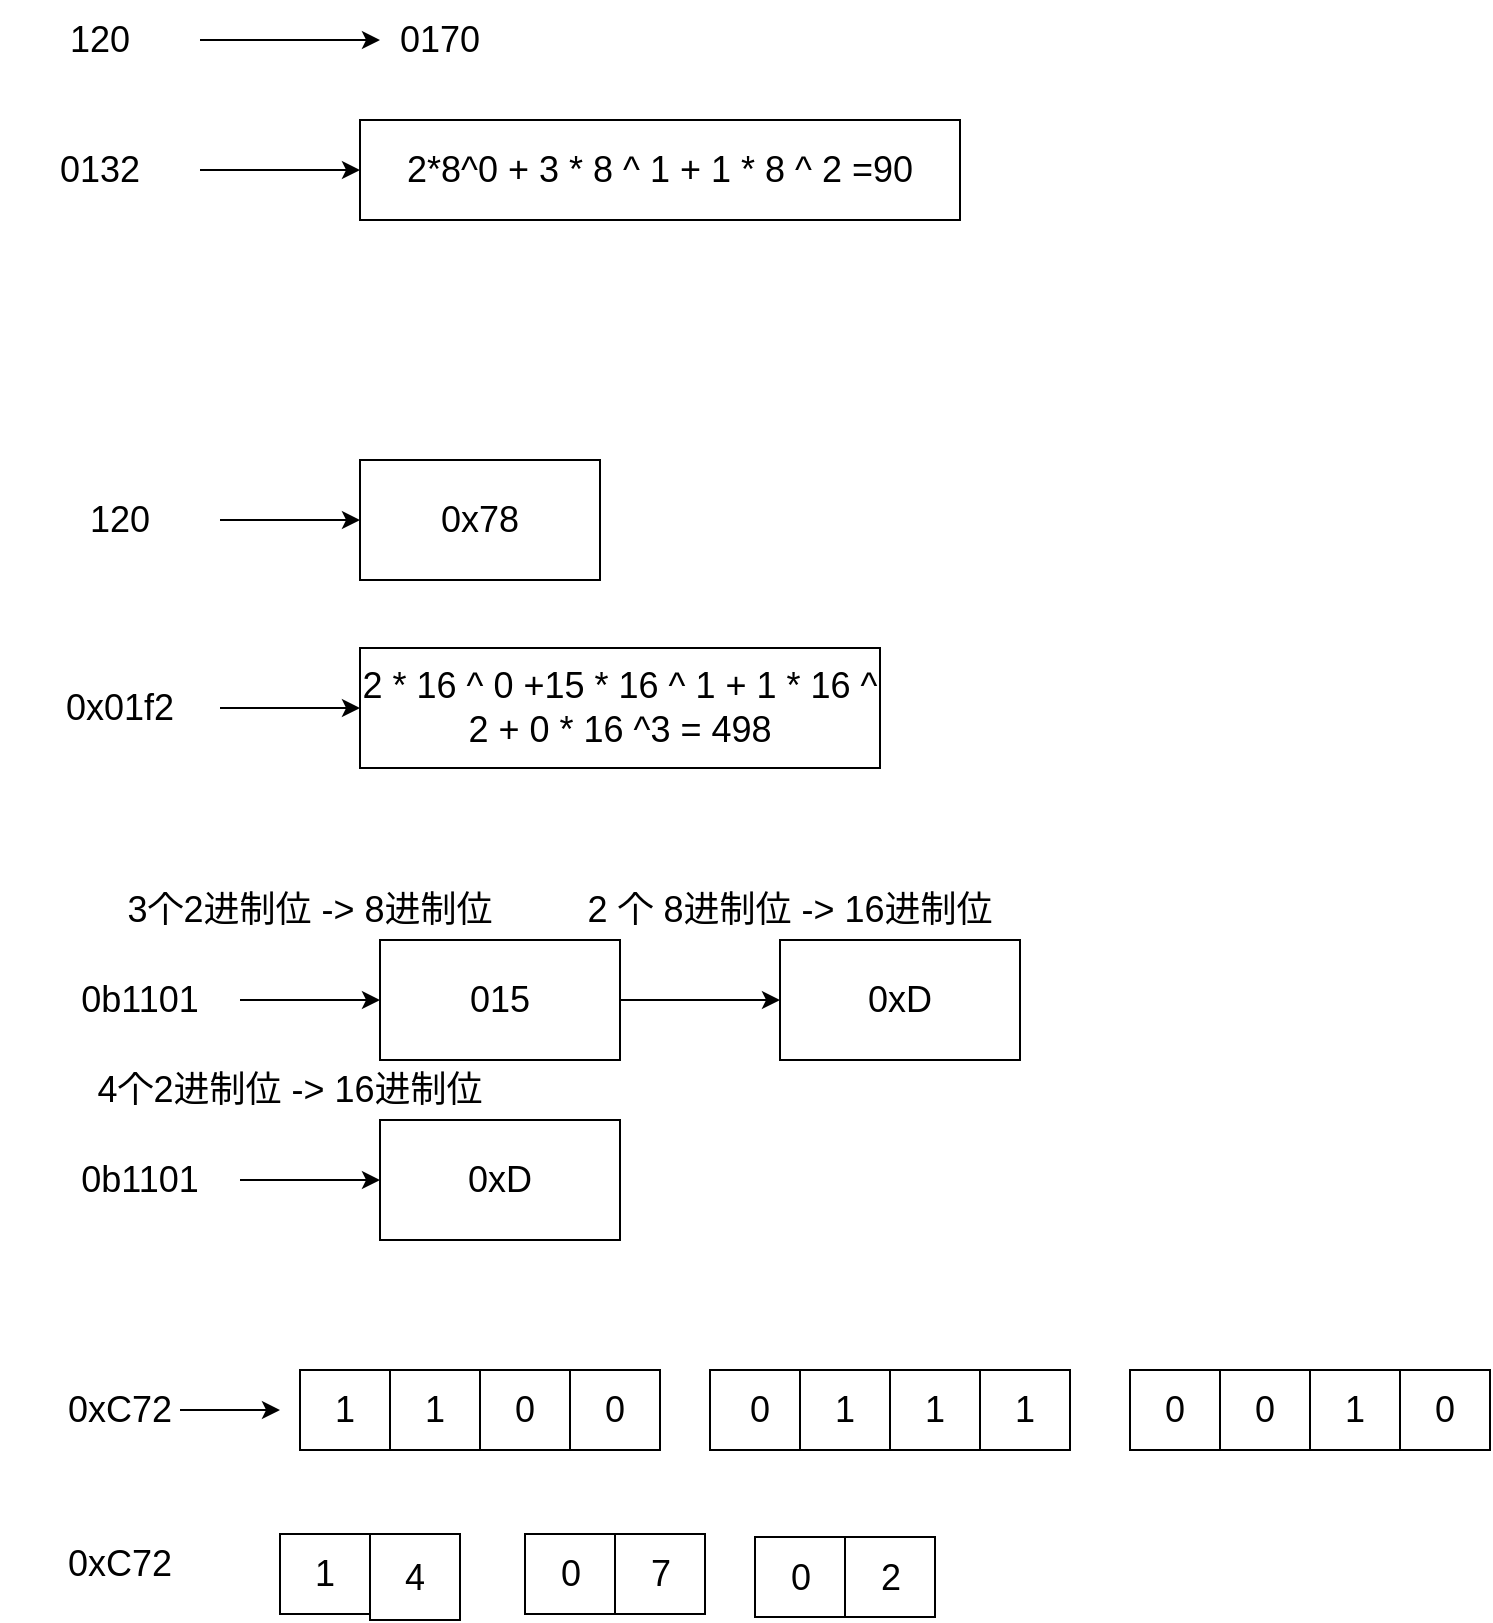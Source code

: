 <mxfile version="19.0.3" type="device" pages="3"><diagram id="Jx64r_Afk-EAmCLobEkr" name="进制转换"><mxGraphModel dx="1208" dy="844" grid="1" gridSize="10" guides="1" tooltips="1" connect="1" arrows="1" fold="1" page="1" pageScale="1" pageWidth="1169" pageHeight="827" math="0" shadow="0"><root><mxCell id="0"/><mxCell id="1" parent="0"/><mxCell id="ViinPvuGyrTxuFZO5FYi-5" style="edgeStyle=orthogonalEdgeStyle;rounded=0;orthogonalLoop=1;jettySize=auto;html=1;fontSize=18;" edge="1" parent="1" source="ViinPvuGyrTxuFZO5FYi-3" target="ViinPvuGyrTxuFZO5FYi-4"><mxGeometry relative="1" as="geometry"/></mxCell><mxCell id="ViinPvuGyrTxuFZO5FYi-3" value="120" style="text;html=1;strokeColor=none;fillColor=none;align=center;verticalAlign=middle;whiteSpace=wrap;rounded=0;fontSize=18;" vertex="1" parent="1"><mxGeometry x="40" y="60" width="100" height="40" as="geometry"/></mxCell><mxCell id="ViinPvuGyrTxuFZO5FYi-4" value="0170" style="text;html=1;strokeColor=none;fillColor=none;align=center;verticalAlign=middle;whiteSpace=wrap;rounded=0;fontSize=18;" vertex="1" parent="1"><mxGeometry x="230" y="65" width="60" height="30" as="geometry"/></mxCell><mxCell id="ViinPvuGyrTxuFZO5FYi-8" value="" style="edgeStyle=orthogonalEdgeStyle;rounded=0;orthogonalLoop=1;jettySize=auto;html=1;fontSize=18;" edge="1" parent="1" source="ViinPvuGyrTxuFZO5FYi-6" target="ViinPvuGyrTxuFZO5FYi-7"><mxGeometry relative="1" as="geometry"/></mxCell><mxCell id="ViinPvuGyrTxuFZO5FYi-6" value="0132" style="text;html=1;strokeColor=none;fillColor=none;align=center;verticalAlign=middle;whiteSpace=wrap;rounded=0;fontSize=18;" vertex="1" parent="1"><mxGeometry x="40" y="125" width="100" height="40" as="geometry"/></mxCell><mxCell id="ViinPvuGyrTxuFZO5FYi-7" value="2*8^0 + 3 * 8 ^ 1 + 1 * 8 ^ 2 =90" style="whiteSpace=wrap;html=1;fontSize=18;" vertex="1" parent="1"><mxGeometry x="220" y="120" width="300" height="50" as="geometry"/></mxCell><mxCell id="ViinPvuGyrTxuFZO5FYi-11" value="" style="edgeStyle=orthogonalEdgeStyle;rounded=0;orthogonalLoop=1;jettySize=auto;html=1;fontSize=18;" edge="1" parent="1" source="ViinPvuGyrTxuFZO5FYi-9" target="ViinPvuGyrTxuFZO5FYi-10"><mxGeometry relative="1" as="geometry"/></mxCell><mxCell id="ViinPvuGyrTxuFZO5FYi-9" value="120" style="text;html=1;strokeColor=none;fillColor=none;align=center;verticalAlign=middle;whiteSpace=wrap;rounded=0;fontSize=18;" vertex="1" parent="1"><mxGeometry x="50" y="300" width="100" height="40" as="geometry"/></mxCell><mxCell id="ViinPvuGyrTxuFZO5FYi-10" value="0x78" style="whiteSpace=wrap;html=1;fontSize=18;" vertex="1" parent="1"><mxGeometry x="220" y="290" width="120" height="60" as="geometry"/></mxCell><mxCell id="ViinPvuGyrTxuFZO5FYi-15" value="" style="edgeStyle=orthogonalEdgeStyle;rounded=0;orthogonalLoop=1;jettySize=auto;html=1;fontSize=18;" edge="1" parent="1" source="ViinPvuGyrTxuFZO5FYi-13" target="ViinPvuGyrTxuFZO5FYi-14"><mxGeometry relative="1" as="geometry"/></mxCell><mxCell id="ViinPvuGyrTxuFZO5FYi-13" value="0x01f2" style="text;html=1;strokeColor=none;fillColor=none;align=center;verticalAlign=middle;whiteSpace=wrap;rounded=0;fontSize=18;" vertex="1" parent="1"><mxGeometry x="50" y="394" width="100" height="40" as="geometry"/></mxCell><mxCell id="ViinPvuGyrTxuFZO5FYi-14" value="2 * 16 ^ 0 +15 * 16 ^ 1 + 1 * 16 ^ 2 + 0 * 16 ^3 = 498" style="whiteSpace=wrap;html=1;fontSize=18;" vertex="1" parent="1"><mxGeometry x="220" y="384" width="260" height="60" as="geometry"/></mxCell><mxCell id="ViinPvuGyrTxuFZO5FYi-18" value="" style="edgeStyle=orthogonalEdgeStyle;rounded=0;orthogonalLoop=1;jettySize=auto;html=1;fontSize=18;" edge="1" parent="1" source="ViinPvuGyrTxuFZO5FYi-16" target="ViinPvuGyrTxuFZO5FYi-17"><mxGeometry relative="1" as="geometry"/></mxCell><mxCell id="ViinPvuGyrTxuFZO5FYi-16" value="0b1101" style="text;html=1;strokeColor=none;fillColor=none;align=center;verticalAlign=middle;whiteSpace=wrap;rounded=0;fontSize=18;" vertex="1" parent="1"><mxGeometry x="60" y="540" width="100" height="40" as="geometry"/></mxCell><mxCell id="ViinPvuGyrTxuFZO5FYi-32" value="" style="edgeStyle=orthogonalEdgeStyle;rounded=0;orthogonalLoop=1;jettySize=auto;html=1;fontSize=18;" edge="1" parent="1" source="ViinPvuGyrTxuFZO5FYi-17" target="ViinPvuGyrTxuFZO5FYi-31"><mxGeometry relative="1" as="geometry"/></mxCell><mxCell id="ViinPvuGyrTxuFZO5FYi-17" value="015" style="whiteSpace=wrap;html=1;fontSize=18;" vertex="1" parent="1"><mxGeometry x="230" y="530" width="120" height="60" as="geometry"/></mxCell><mxCell id="ViinPvuGyrTxuFZO5FYi-29" value="" style="edgeStyle=orthogonalEdgeStyle;rounded=0;orthogonalLoop=1;jettySize=auto;html=1;fontSize=18;" edge="1" parent="1" source="ViinPvuGyrTxuFZO5FYi-27" target="ViinPvuGyrTxuFZO5FYi-28"><mxGeometry relative="1" as="geometry"/></mxCell><mxCell id="ViinPvuGyrTxuFZO5FYi-27" value="0b1101" style="text;html=1;strokeColor=none;fillColor=none;align=center;verticalAlign=middle;whiteSpace=wrap;rounded=0;fontSize=18;" vertex="1" parent="1"><mxGeometry x="60" y="630" width="100" height="40" as="geometry"/></mxCell><mxCell id="ViinPvuGyrTxuFZO5FYi-28" value="0xD" style="whiteSpace=wrap;html=1;fontSize=18;" vertex="1" parent="1"><mxGeometry x="230" y="620" width="120" height="60" as="geometry"/></mxCell><mxCell id="ViinPvuGyrTxuFZO5FYi-31" value="0xD" style="whiteSpace=wrap;html=1;fontSize=18;" vertex="1" parent="1"><mxGeometry x="430" y="530" width="120" height="60" as="geometry"/></mxCell><mxCell id="ViinPvuGyrTxuFZO5FYi-35" value="3个2进制位 -&amp;gt; 8进制位" style="text;html=1;strokeColor=none;fillColor=none;align=center;verticalAlign=middle;whiteSpace=wrap;rounded=0;fontSize=18;" vertex="1" parent="1"><mxGeometry x="100" y="500" width="190" height="30" as="geometry"/></mxCell><mxCell id="ViinPvuGyrTxuFZO5FYi-36" value="2 个 8进制位 -&amp;gt; 16进制位" style="text;html=1;strokeColor=none;fillColor=none;align=center;verticalAlign=middle;whiteSpace=wrap;rounded=0;fontSize=18;" vertex="1" parent="1"><mxGeometry x="330" y="500" width="210" height="30" as="geometry"/></mxCell><mxCell id="ViinPvuGyrTxuFZO5FYi-37" value="4个2进制位 -&amp;gt; 16进制位" style="text;html=1;strokeColor=none;fillColor=none;align=center;verticalAlign=middle;whiteSpace=wrap;rounded=0;fontSize=18;" vertex="1" parent="1"><mxGeometry x="80" y="590" width="210" height="30" as="geometry"/></mxCell><mxCell id="ViinPvuGyrTxuFZO5FYi-48" value="" style="edgeStyle=orthogonalEdgeStyle;rounded=0;orthogonalLoop=1;jettySize=auto;html=1;fontSize=18;" edge="1" parent="1" source="ViinPvuGyrTxuFZO5FYi-46"><mxGeometry relative="1" as="geometry"><mxPoint x="180" y="765" as="targetPoint"/></mxGeometry></mxCell><mxCell id="ViinPvuGyrTxuFZO5FYi-46" value="0xC72" style="text;html=1;strokeColor=none;fillColor=none;align=center;verticalAlign=middle;whiteSpace=wrap;rounded=0;fontSize=18;" vertex="1" parent="1"><mxGeometry x="70" y="750" width="60" height="30" as="geometry"/></mxCell><mxCell id="ViinPvuGyrTxuFZO5FYi-49" value="1" style="rounded=0;whiteSpace=wrap;html=1;fontSize=18;" vertex="1" parent="1"><mxGeometry x="190" y="745" width="45" height="40" as="geometry"/></mxCell><mxCell id="ViinPvuGyrTxuFZO5FYi-50" value="1" style="rounded=0;whiteSpace=wrap;html=1;fontSize=18;" vertex="1" parent="1"><mxGeometry x="235" y="745" width="45" height="40" as="geometry"/></mxCell><mxCell id="ViinPvuGyrTxuFZO5FYi-51" value="0" style="rounded=0;whiteSpace=wrap;html=1;fontSize=18;" vertex="1" parent="1"><mxGeometry x="280" y="745" width="45" height="40" as="geometry"/></mxCell><mxCell id="ViinPvuGyrTxuFZO5FYi-52" value="0" style="rounded=0;whiteSpace=wrap;html=1;fontSize=18;" vertex="1" parent="1"><mxGeometry x="325" y="745" width="45" height="40" as="geometry"/></mxCell><mxCell id="ViinPvuGyrTxuFZO5FYi-53" value="0" style="rounded=0;whiteSpace=wrap;html=1;fontSize=18;" vertex="1" parent="1"><mxGeometry x="395" y="745" width="50" height="40" as="geometry"/></mxCell><mxCell id="ViinPvuGyrTxuFZO5FYi-54" value="1" style="rounded=0;whiteSpace=wrap;html=1;fontSize=18;" vertex="1" parent="1"><mxGeometry x="440" y="745" width="45" height="40" as="geometry"/></mxCell><mxCell id="ViinPvuGyrTxuFZO5FYi-55" value="1" style="rounded=0;whiteSpace=wrap;html=1;fontSize=18;" vertex="1" parent="1"><mxGeometry x="485" y="745" width="45" height="40" as="geometry"/></mxCell><mxCell id="ViinPvuGyrTxuFZO5FYi-56" value="1" style="rounded=0;whiteSpace=wrap;html=1;fontSize=18;" vertex="1" parent="1"><mxGeometry x="530" y="745" width="45" height="40" as="geometry"/></mxCell><mxCell id="ViinPvuGyrTxuFZO5FYi-57" value="0" style="rounded=0;whiteSpace=wrap;html=1;fontSize=18;" vertex="1" parent="1"><mxGeometry x="605" y="745" width="45" height="40" as="geometry"/></mxCell><mxCell id="ViinPvuGyrTxuFZO5FYi-58" value="0" style="rounded=0;whiteSpace=wrap;html=1;fontSize=18;" vertex="1" parent="1"><mxGeometry x="650" y="745" width="45" height="40" as="geometry"/></mxCell><mxCell id="ViinPvuGyrTxuFZO5FYi-59" value="1" style="rounded=0;whiteSpace=wrap;html=1;fontSize=18;" vertex="1" parent="1"><mxGeometry x="695" y="745" width="45" height="40" as="geometry"/></mxCell><mxCell id="ViinPvuGyrTxuFZO5FYi-60" value="0" style="rounded=0;whiteSpace=wrap;html=1;fontSize=18;" vertex="1" parent="1"><mxGeometry x="740" y="745" width="45" height="40" as="geometry"/></mxCell><mxCell id="ViinPvuGyrTxuFZO5FYi-61" value="0xC72" style="text;html=1;strokeColor=none;fillColor=none;align=center;verticalAlign=middle;whiteSpace=wrap;rounded=0;fontSize=18;" vertex="1" parent="1"><mxGeometry x="70" y="827" width="60" height="30" as="geometry"/></mxCell><mxCell id="ViinPvuGyrTxuFZO5FYi-62" value="1" style="rounded=0;whiteSpace=wrap;html=1;fontSize=18;" vertex="1" parent="1"><mxGeometry x="180" y="827" width="45" height="40" as="geometry"/></mxCell><mxCell id="ViinPvuGyrTxuFZO5FYi-63" value="4" style="rounded=0;whiteSpace=wrap;html=1;fontSize=18;" vertex="1" parent="1"><mxGeometry x="225" y="827" width="45" height="43" as="geometry"/></mxCell><mxCell id="ViinPvuGyrTxuFZO5FYi-64" value="0" style="rounded=0;whiteSpace=wrap;html=1;fontSize=18;" vertex="1" parent="1"><mxGeometry x="302.5" y="827" width="45" height="40" as="geometry"/></mxCell><mxCell id="ViinPvuGyrTxuFZO5FYi-65" value="7" style="rounded=0;whiteSpace=wrap;html=1;fontSize=18;" vertex="1" parent="1"><mxGeometry x="347.5" y="827" width="45" height="40" as="geometry"/></mxCell><mxCell id="ViinPvuGyrTxuFZO5FYi-66" value="0" style="rounded=0;whiteSpace=wrap;html=1;fontSize=18;" vertex="1" parent="1"><mxGeometry x="417.5" y="828.5" width="45" height="40" as="geometry"/></mxCell><mxCell id="ViinPvuGyrTxuFZO5FYi-67" value="2" style="rounded=0;whiteSpace=wrap;html=1;fontSize=18;" vertex="1" parent="1"><mxGeometry x="462.5" y="828.5" width="45" height="40" as="geometry"/></mxCell></root></mxGraphModel></diagram><diagram id="iWbFLsS9S2UzVeiGM9UZ" name="a=a++"><mxGraphModel dx="1208" dy="844" grid="1" gridSize="10" guides="1" tooltips="1" connect="1" arrows="1" fold="1" page="1" pageScale="1" pageWidth="1169" pageHeight="827" math="0" shadow="0"><root><mxCell id="0"/><mxCell id="1" parent="0"/><mxCell id="xAhBPQ3lIgflxbskyYhV-1" value="" style="rounded=0;whiteSpace=wrap;html=1;fontSize=18;" vertex="1" parent="1"><mxGeometry x="100" y="100" width="340" height="130" as="geometry"/></mxCell><mxCell id="xAhBPQ3lIgflxbskyYhV-2" value="操作数栈" style="text;html=1;strokeColor=none;fillColor=none;align=center;verticalAlign=middle;whiteSpace=wrap;rounded=0;fontSize=18;" vertex="1" parent="1"><mxGeometry x="490" y="30" width="100" height="30" as="geometry"/></mxCell><mxCell id="xAhBPQ3lIgflxbskyYhV-3" value="" style="rounded=0;whiteSpace=wrap;html=1;fontSize=18;" vertex="1" parent="1"><mxGeometry x="490" y="80" width="120" height="280" as="geometry"/></mxCell><mxCell id="xAhBPQ3lIgflxbskyYhV-4" value="局部变量表" style="text;html=1;strokeColor=none;fillColor=none;align=center;verticalAlign=middle;whiteSpace=wrap;rounded=0;fontSize=18;" vertex="1" parent="1"><mxGeometry x="100" y="70" width="110" height="30" as="geometry"/></mxCell><mxCell id="xAhBPQ3lIgflxbskyYhV-5" value="0&amp;nbsp; &amp;nbsp; &amp;nbsp; &amp;nbsp; &amp;nbsp; &amp;nbsp; &amp;nbsp;args&amp;nbsp; &amp;nbsp; &amp;nbsp; &amp;nbsp; &amp;nbsp; &amp;nbsp; &amp;nbsp; &amp;nbsp; &amp;nbsp; null" style="text;html=1;strokeColor=default;fillColor=none;align=left;verticalAlign=middle;whiteSpace=wrap;rounded=0;fontSize=18;" vertex="1" parent="1"><mxGeometry x="120" y="110" width="290" height="30" as="geometry"/></mxCell><mxCell id="xAhBPQ3lIgflxbskyYhV-6" value="10" style="rounded=1;whiteSpace=wrap;html=1;fontSize=18;strokeColor=default;" vertex="1" parent="1"><mxGeometry x="290" y="130" width="90" height="50" as="geometry"/></mxCell><mxCell id="xAhBPQ3lIgflxbskyYhV-7" value="1&amp;nbsp; &amp;nbsp; &amp;nbsp; &amp;nbsp; &amp;nbsp; &amp;nbsp; &amp;nbsp;num&amp;nbsp; &amp;nbsp; &amp;nbsp; &amp;nbsp; &amp;nbsp; &amp;nbsp; &amp;nbsp; &amp;nbsp; &amp;nbsp; &amp;nbsp;11" style="text;html=1;strokeColor=default;fillColor=none;align=left;verticalAlign=middle;whiteSpace=wrap;rounded=0;fontSize=18;" vertex="1" parent="1"><mxGeometry x="120" y="140" width="290" height="30" as="geometry"/></mxCell></root></mxGraphModel></diagram><diagram id="yL715EsP5VPqhhr8VlOb" name="位运算"><mxGraphModel dx="2319" dy="804" grid="1" gridSize="10" guides="1" tooltips="1" connect="1" arrows="1" fold="1" page="1" pageScale="1" pageWidth="1169" pageHeight="827" math="0" shadow="0"><root><mxCell id="0"/><mxCell id="1" parent="0"/><mxCell id="jDsDRdTMBZwbXpClczTB-1" value="位运算，数值的二进制表示来进行运算&lt;br&gt;原码、反码、补码&lt;br&gt;运算通过补码来计算" style="text;html=1;strokeColor=none;fillColor=none;align=center;verticalAlign=middle;whiteSpace=wrap;rounded=0;fontSize=18;" vertex="1" parent="1"><mxGeometry x="30" y="30" width="200" height="120" as="geometry"/></mxCell><mxCell id="jDsDRdTMBZwbXpClczTB-2" value="正数的原码，反码，补码都一样" style="text;html=1;strokeColor=none;fillColor=none;align=center;verticalAlign=middle;whiteSpace=wrap;rounded=0;fontSize=18;" vertex="1" parent="1"><mxGeometry x="300" y="40" width="200" height="70" as="geometry"/></mxCell><mxCell id="jDsDRdTMBZwbXpClczTB-3" value="负数的原码&lt;br&gt;反码原码基础上除符号位外按位取反&lt;br&gt;补码在反码的基础上 +1" style="text;html=1;strokeColor=none;fillColor=none;align=center;verticalAlign=middle;whiteSpace=wrap;rounded=0;fontSize=18;" vertex="1" parent="1"><mxGeometry x="600" y="40" width="330" height="70" as="geometry"/></mxCell><mxCell id="jDsDRdTMBZwbXpClczTB-4" value="&amp;amp; 按位与，都为1结果是1" style="text;html=1;strokeColor=none;fillColor=none;align=center;verticalAlign=middle;whiteSpace=wrap;rounded=0;fontSize=18;" vertex="1" parent="1"><mxGeometry x="20" y="180" width="270" height="30" as="geometry"/></mxCell><mxCell id="jDsDRdTMBZwbXpClczTB-5" value="6 &amp;amp; 5" style="rounded=0;whiteSpace=wrap;html=1;fontSize=18;strokeColor=default;" vertex="1" parent="1"><mxGeometry x="40" y="220" width="120" height="60" as="geometry"/></mxCell><mxCell id="jDsDRdTMBZwbXpClczTB-6" value="0" style="rounded=0;whiteSpace=wrap;html=1;fontSize=18;strokeColor=default;" vertex="1" parent="1"><mxGeometry x="90" y="330" width="40" height="30" as="geometry"/></mxCell><mxCell id="jDsDRdTMBZwbXpClczTB-7" value="0" style="rounded=0;whiteSpace=wrap;html=1;fontSize=18;strokeColor=default;" vertex="1" parent="1"><mxGeometry x="130" y="330" width="40" height="30" as="geometry"/></mxCell><mxCell id="jDsDRdTMBZwbXpClczTB-8" value="0" style="rounded=0;whiteSpace=wrap;html=1;fontSize=18;strokeColor=default;" vertex="1" parent="1"><mxGeometry x="170" y="330" width="40" height="30" as="geometry"/></mxCell><mxCell id="jDsDRdTMBZwbXpClczTB-9" value="0" style="rounded=0;whiteSpace=wrap;html=1;fontSize=18;strokeColor=default;" vertex="1" parent="1"><mxGeometry x="210" y="330" width="40" height="30" as="geometry"/></mxCell><mxCell id="jDsDRdTMBZwbXpClczTB-10" value="0" style="rounded=0;whiteSpace=wrap;html=1;fontSize=18;strokeColor=default;" vertex="1" parent="1"><mxGeometry x="260" y="330" width="40" height="30" as="geometry"/></mxCell><mxCell id="jDsDRdTMBZwbXpClczTB-11" value="0" style="rounded=0;whiteSpace=wrap;html=1;fontSize=18;strokeColor=default;" vertex="1" parent="1"><mxGeometry x="300" y="330" width="40" height="30" as="geometry"/></mxCell><mxCell id="jDsDRdTMBZwbXpClczTB-12" value="0" style="rounded=0;whiteSpace=wrap;html=1;fontSize=18;strokeColor=default;" vertex="1" parent="1"><mxGeometry x="340" y="330" width="40" height="30" as="geometry"/></mxCell><mxCell id="jDsDRdTMBZwbXpClczTB-13" value="0" style="rounded=0;whiteSpace=wrap;html=1;fontSize=18;strokeColor=default;" vertex="1" parent="1"><mxGeometry x="380" y="330" width="40" height="30" as="geometry"/></mxCell><mxCell id="jDsDRdTMBZwbXpClczTB-22" value="0" style="rounded=0;whiteSpace=wrap;html=1;fontSize=18;strokeColor=default;" vertex="1" parent="1"><mxGeometry x="430" y="330" width="40" height="30" as="geometry"/></mxCell><mxCell id="jDsDRdTMBZwbXpClczTB-23" value="0" style="rounded=0;whiteSpace=wrap;html=1;fontSize=18;strokeColor=default;" vertex="1" parent="1"><mxGeometry x="470" y="330" width="40" height="30" as="geometry"/></mxCell><mxCell id="jDsDRdTMBZwbXpClczTB-24" value="0" style="rounded=0;whiteSpace=wrap;html=1;fontSize=18;strokeColor=default;" vertex="1" parent="1"><mxGeometry x="510" y="330" width="40" height="30" as="geometry"/></mxCell><mxCell id="jDsDRdTMBZwbXpClczTB-25" value="0" style="rounded=0;whiteSpace=wrap;html=1;fontSize=18;strokeColor=default;" vertex="1" parent="1"><mxGeometry x="550" y="330" width="40" height="30" as="geometry"/></mxCell><mxCell id="jDsDRdTMBZwbXpClczTB-26" value="0" style="rounded=0;whiteSpace=wrap;html=1;fontSize=18;strokeColor=default;" vertex="1" parent="1"><mxGeometry x="600" y="330" width="40" height="30" as="geometry"/></mxCell><mxCell id="jDsDRdTMBZwbXpClczTB-27" value="1" style="rounded=0;whiteSpace=wrap;html=1;fontSize=18;strokeColor=default;" vertex="1" parent="1"><mxGeometry x="640" y="330" width="40" height="30" as="geometry"/></mxCell><mxCell id="jDsDRdTMBZwbXpClczTB-28" value="1" style="rounded=0;whiteSpace=wrap;html=1;fontSize=18;strokeColor=default;" vertex="1" parent="1"><mxGeometry x="680" y="330" width="40" height="30" as="geometry"/></mxCell><mxCell id="jDsDRdTMBZwbXpClczTB-29" value="0" style="rounded=0;whiteSpace=wrap;html=1;fontSize=18;strokeColor=default;" vertex="1" parent="1"><mxGeometry x="720" y="330" width="40" height="30" as="geometry"/></mxCell><mxCell id="jDsDRdTMBZwbXpClczTB-46" value="6" style="rounded=0;whiteSpace=wrap;html=1;fontSize=18;strokeColor=default;" vertex="1" parent="1"><mxGeometry x="830" y="330" width="40" height="30" as="geometry"/></mxCell><mxCell id="jDsDRdTMBZwbXpClczTB-47" value="0" style="rounded=0;whiteSpace=wrap;html=1;fontSize=18;strokeColor=default;" vertex="1" parent="1"><mxGeometry x="90" y="384" width="40" height="30" as="geometry"/></mxCell><mxCell id="jDsDRdTMBZwbXpClczTB-48" value="0" style="rounded=0;whiteSpace=wrap;html=1;fontSize=18;strokeColor=default;" vertex="1" parent="1"><mxGeometry x="130" y="384" width="40" height="30" as="geometry"/></mxCell><mxCell id="jDsDRdTMBZwbXpClczTB-49" value="0" style="rounded=0;whiteSpace=wrap;html=1;fontSize=18;strokeColor=default;" vertex="1" parent="1"><mxGeometry x="170" y="384" width="40" height="30" as="geometry"/></mxCell><mxCell id="jDsDRdTMBZwbXpClczTB-50" value="0" style="rounded=0;whiteSpace=wrap;html=1;fontSize=18;strokeColor=default;" vertex="1" parent="1"><mxGeometry x="210" y="384" width="40" height="30" as="geometry"/></mxCell><mxCell id="jDsDRdTMBZwbXpClczTB-51" value="0" style="rounded=0;whiteSpace=wrap;html=1;fontSize=18;strokeColor=default;" vertex="1" parent="1"><mxGeometry x="260" y="384" width="40" height="30" as="geometry"/></mxCell><mxCell id="jDsDRdTMBZwbXpClczTB-52" value="0" style="rounded=0;whiteSpace=wrap;html=1;fontSize=18;strokeColor=default;" vertex="1" parent="1"><mxGeometry x="300" y="384" width="40" height="30" as="geometry"/></mxCell><mxCell id="jDsDRdTMBZwbXpClczTB-53" value="0" style="rounded=0;whiteSpace=wrap;html=1;fontSize=18;strokeColor=default;" vertex="1" parent="1"><mxGeometry x="340" y="384" width="40" height="30" as="geometry"/></mxCell><mxCell id="jDsDRdTMBZwbXpClczTB-54" value="0" style="rounded=0;whiteSpace=wrap;html=1;fontSize=18;strokeColor=default;" vertex="1" parent="1"><mxGeometry x="380" y="384" width="40" height="30" as="geometry"/></mxCell><mxCell id="jDsDRdTMBZwbXpClczTB-55" value="0" style="rounded=0;whiteSpace=wrap;html=1;fontSize=18;strokeColor=default;" vertex="1" parent="1"><mxGeometry x="430" y="384" width="40" height="30" as="geometry"/></mxCell><mxCell id="jDsDRdTMBZwbXpClczTB-56" value="0" style="rounded=0;whiteSpace=wrap;html=1;fontSize=18;strokeColor=default;" vertex="1" parent="1"><mxGeometry x="470" y="384" width="40" height="30" as="geometry"/></mxCell><mxCell id="jDsDRdTMBZwbXpClczTB-57" value="0" style="rounded=0;whiteSpace=wrap;html=1;fontSize=18;strokeColor=default;" vertex="1" parent="1"><mxGeometry x="510" y="384" width="40" height="30" as="geometry"/></mxCell><mxCell id="jDsDRdTMBZwbXpClczTB-58" value="0" style="rounded=0;whiteSpace=wrap;html=1;fontSize=18;strokeColor=default;" vertex="1" parent="1"><mxGeometry x="550" y="384" width="40" height="30" as="geometry"/></mxCell><mxCell id="jDsDRdTMBZwbXpClczTB-59" value="0" style="rounded=0;whiteSpace=wrap;html=1;fontSize=18;strokeColor=default;" vertex="1" parent="1"><mxGeometry x="600" y="384" width="40" height="30" as="geometry"/></mxCell><mxCell id="jDsDRdTMBZwbXpClczTB-60" value="1" style="rounded=0;whiteSpace=wrap;html=1;fontSize=18;strokeColor=default;" vertex="1" parent="1"><mxGeometry x="640" y="384" width="40" height="30" as="geometry"/></mxCell><mxCell id="jDsDRdTMBZwbXpClczTB-61" value="0" style="rounded=0;whiteSpace=wrap;html=1;fontSize=18;strokeColor=default;" vertex="1" parent="1"><mxGeometry x="680" y="384" width="40" height="30" as="geometry"/></mxCell><mxCell id="jDsDRdTMBZwbXpClczTB-62" value="1" style="rounded=0;whiteSpace=wrap;html=1;fontSize=18;strokeColor=default;" vertex="1" parent="1"><mxGeometry x="720" y="384" width="40" height="30" as="geometry"/></mxCell><mxCell id="jDsDRdTMBZwbXpClczTB-63" value="5" style="rounded=0;whiteSpace=wrap;html=1;fontSize=18;strokeColor=default;" vertex="1" parent="1"><mxGeometry x="830" y="384" width="40" height="30" as="geometry"/></mxCell><mxCell id="jDsDRdTMBZwbXpClczTB-64" value="&amp;amp;" style="rounded=0;whiteSpace=wrap;html=1;fontSize=18;strokeColor=default;" vertex="1" parent="1"><mxGeometry x="20" y="370" width="40" height="30" as="geometry"/></mxCell><mxCell id="jDsDRdTMBZwbXpClczTB-65" value="" style="endArrow=none;html=1;rounded=0;fontSize=18;" edge="1" parent="1"><mxGeometry width="50" height="50" relative="1" as="geometry"><mxPoint x="20" y="430" as="sourcePoint"/><mxPoint x="890" y="430" as="targetPoint"/></mxGeometry></mxCell><mxCell id="jDsDRdTMBZwbXpClczTB-66" value="0" style="rounded=0;whiteSpace=wrap;html=1;fontSize=18;strokeColor=default;" vertex="1" parent="1"><mxGeometry x="90" y="450" width="40" height="30" as="geometry"/></mxCell><mxCell id="jDsDRdTMBZwbXpClczTB-67" value="0" style="rounded=0;whiteSpace=wrap;html=1;fontSize=18;strokeColor=default;" vertex="1" parent="1"><mxGeometry x="130" y="450" width="40" height="30" as="geometry"/></mxCell><mxCell id="jDsDRdTMBZwbXpClczTB-68" value="0" style="rounded=0;whiteSpace=wrap;html=1;fontSize=18;strokeColor=default;" vertex="1" parent="1"><mxGeometry x="170" y="450" width="40" height="30" as="geometry"/></mxCell><mxCell id="jDsDRdTMBZwbXpClczTB-69" value="0" style="rounded=0;whiteSpace=wrap;html=1;fontSize=18;strokeColor=default;" vertex="1" parent="1"><mxGeometry x="210" y="450" width="40" height="30" as="geometry"/></mxCell><mxCell id="jDsDRdTMBZwbXpClczTB-70" value="0" style="rounded=0;whiteSpace=wrap;html=1;fontSize=18;strokeColor=default;" vertex="1" parent="1"><mxGeometry x="260" y="450" width="40" height="30" as="geometry"/></mxCell><mxCell id="jDsDRdTMBZwbXpClczTB-71" value="0" style="rounded=0;whiteSpace=wrap;html=1;fontSize=18;strokeColor=default;" vertex="1" parent="1"><mxGeometry x="300" y="450" width="40" height="30" as="geometry"/></mxCell><mxCell id="jDsDRdTMBZwbXpClczTB-72" value="0" style="rounded=0;whiteSpace=wrap;html=1;fontSize=18;strokeColor=default;" vertex="1" parent="1"><mxGeometry x="340" y="450" width="40" height="30" as="geometry"/></mxCell><mxCell id="jDsDRdTMBZwbXpClczTB-73" value="0" style="rounded=0;whiteSpace=wrap;html=1;fontSize=18;strokeColor=default;" vertex="1" parent="1"><mxGeometry x="380" y="450" width="40" height="30" as="geometry"/></mxCell><mxCell id="jDsDRdTMBZwbXpClczTB-74" value="0" style="rounded=0;whiteSpace=wrap;html=1;fontSize=18;strokeColor=default;" vertex="1" parent="1"><mxGeometry x="430" y="450" width="40" height="30" as="geometry"/></mxCell><mxCell id="jDsDRdTMBZwbXpClczTB-75" value="0" style="rounded=0;whiteSpace=wrap;html=1;fontSize=18;strokeColor=default;" vertex="1" parent="1"><mxGeometry x="470" y="450" width="40" height="30" as="geometry"/></mxCell><mxCell id="jDsDRdTMBZwbXpClczTB-76" value="0" style="rounded=0;whiteSpace=wrap;html=1;fontSize=18;strokeColor=default;" vertex="1" parent="1"><mxGeometry x="510" y="450" width="40" height="30" as="geometry"/></mxCell><mxCell id="jDsDRdTMBZwbXpClczTB-77" value="0" style="rounded=0;whiteSpace=wrap;html=1;fontSize=18;strokeColor=default;" vertex="1" parent="1"><mxGeometry x="550" y="450" width="40" height="30" as="geometry"/></mxCell><mxCell id="jDsDRdTMBZwbXpClczTB-78" value="0" style="rounded=0;whiteSpace=wrap;html=1;fontSize=18;strokeColor=default;" vertex="1" parent="1"><mxGeometry x="600" y="450" width="40" height="30" as="geometry"/></mxCell><mxCell id="jDsDRdTMBZwbXpClczTB-79" value="1" style="rounded=0;whiteSpace=wrap;html=1;fontSize=18;strokeColor=default;" vertex="1" parent="1"><mxGeometry x="640" y="450" width="40" height="30" as="geometry"/></mxCell><mxCell id="jDsDRdTMBZwbXpClczTB-80" value="0" style="rounded=0;whiteSpace=wrap;html=1;fontSize=18;strokeColor=default;" vertex="1" parent="1"><mxGeometry x="680" y="450" width="40" height="30" as="geometry"/></mxCell><mxCell id="jDsDRdTMBZwbXpClczTB-81" value="0" style="rounded=0;whiteSpace=wrap;html=1;fontSize=18;strokeColor=default;" vertex="1" parent="1"><mxGeometry x="720" y="450" width="40" height="30" as="geometry"/></mxCell><mxCell id="jDsDRdTMBZwbXpClczTB-82" value="4" style="rounded=0;whiteSpace=wrap;html=1;fontSize=18;strokeColor=default;" vertex="1" parent="1"><mxGeometry x="830" y="450" width="40" height="30" as="geometry"/></mxCell><mxCell id="jDsDRdTMBZwbXpClczTB-83" value="| 按位或，有1结果是1" style="text;html=1;strokeColor=none;fillColor=none;align=center;verticalAlign=middle;whiteSpace=wrap;rounded=0;fontSize=18;" vertex="1" parent="1"><mxGeometry x="15" y="520" width="270" height="30" as="geometry"/></mxCell><mxCell id="jDsDRdTMBZwbXpClczTB-84" value="6 | 5" style="rounded=0;whiteSpace=wrap;html=1;fontSize=18;strokeColor=default;" vertex="1" parent="1"><mxGeometry x="35" y="560" width="120" height="60" as="geometry"/></mxCell><mxCell id="jDsDRdTMBZwbXpClczTB-85" value="0" style="rounded=0;whiteSpace=wrap;html=1;fontSize=18;strokeColor=default;" vertex="1" parent="1"><mxGeometry x="85" y="670" width="40" height="30" as="geometry"/></mxCell><mxCell id="jDsDRdTMBZwbXpClczTB-86" value="0" style="rounded=0;whiteSpace=wrap;html=1;fontSize=18;strokeColor=default;" vertex="1" parent="1"><mxGeometry x="125" y="670" width="40" height="30" as="geometry"/></mxCell><mxCell id="jDsDRdTMBZwbXpClczTB-87" value="0" style="rounded=0;whiteSpace=wrap;html=1;fontSize=18;strokeColor=default;" vertex="1" parent="1"><mxGeometry x="165" y="670" width="40" height="30" as="geometry"/></mxCell><mxCell id="jDsDRdTMBZwbXpClczTB-88" value="0" style="rounded=0;whiteSpace=wrap;html=1;fontSize=18;strokeColor=default;" vertex="1" parent="1"><mxGeometry x="205" y="670" width="40" height="30" as="geometry"/></mxCell><mxCell id="jDsDRdTMBZwbXpClczTB-89" value="0" style="rounded=0;whiteSpace=wrap;html=1;fontSize=18;strokeColor=default;" vertex="1" parent="1"><mxGeometry x="255" y="670" width="40" height="30" as="geometry"/></mxCell><mxCell id="jDsDRdTMBZwbXpClczTB-90" value="0" style="rounded=0;whiteSpace=wrap;html=1;fontSize=18;strokeColor=default;" vertex="1" parent="1"><mxGeometry x="295" y="670" width="40" height="30" as="geometry"/></mxCell><mxCell id="jDsDRdTMBZwbXpClczTB-91" value="0" style="rounded=0;whiteSpace=wrap;html=1;fontSize=18;strokeColor=default;" vertex="1" parent="1"><mxGeometry x="335" y="670" width="40" height="30" as="geometry"/></mxCell><mxCell id="jDsDRdTMBZwbXpClczTB-92" value="0" style="rounded=0;whiteSpace=wrap;html=1;fontSize=18;strokeColor=default;" vertex="1" parent="1"><mxGeometry x="375" y="670" width="40" height="30" as="geometry"/></mxCell><mxCell id="jDsDRdTMBZwbXpClczTB-93" value="0" style="rounded=0;whiteSpace=wrap;html=1;fontSize=18;strokeColor=default;" vertex="1" parent="1"><mxGeometry x="425" y="670" width="40" height="30" as="geometry"/></mxCell><mxCell id="jDsDRdTMBZwbXpClczTB-94" value="0" style="rounded=0;whiteSpace=wrap;html=1;fontSize=18;strokeColor=default;" vertex="1" parent="1"><mxGeometry x="465" y="670" width="40" height="30" as="geometry"/></mxCell><mxCell id="jDsDRdTMBZwbXpClczTB-95" value="0" style="rounded=0;whiteSpace=wrap;html=1;fontSize=18;strokeColor=default;" vertex="1" parent="1"><mxGeometry x="505" y="670" width="40" height="30" as="geometry"/></mxCell><mxCell id="jDsDRdTMBZwbXpClczTB-96" value="0" style="rounded=0;whiteSpace=wrap;html=1;fontSize=18;strokeColor=default;" vertex="1" parent="1"><mxGeometry x="545" y="670" width="40" height="30" as="geometry"/></mxCell><mxCell id="jDsDRdTMBZwbXpClczTB-97" value="0" style="rounded=0;whiteSpace=wrap;html=1;fontSize=18;strokeColor=default;" vertex="1" parent="1"><mxGeometry x="595" y="670" width="40" height="30" as="geometry"/></mxCell><mxCell id="jDsDRdTMBZwbXpClczTB-98" value="1" style="rounded=0;whiteSpace=wrap;html=1;fontSize=18;strokeColor=default;" vertex="1" parent="1"><mxGeometry x="635" y="670" width="40" height="30" as="geometry"/></mxCell><mxCell id="jDsDRdTMBZwbXpClczTB-99" value="1" style="rounded=0;whiteSpace=wrap;html=1;fontSize=18;strokeColor=default;" vertex="1" parent="1"><mxGeometry x="675" y="670" width="40" height="30" as="geometry"/></mxCell><mxCell id="jDsDRdTMBZwbXpClczTB-100" value="0" style="rounded=0;whiteSpace=wrap;html=1;fontSize=18;strokeColor=default;" vertex="1" parent="1"><mxGeometry x="715" y="670" width="40" height="30" as="geometry"/></mxCell><mxCell id="jDsDRdTMBZwbXpClczTB-101" value="6" style="rounded=0;whiteSpace=wrap;html=1;fontSize=18;strokeColor=default;" vertex="1" parent="1"><mxGeometry x="825" y="670" width="40" height="30" as="geometry"/></mxCell><mxCell id="jDsDRdTMBZwbXpClczTB-102" value="0" style="rounded=0;whiteSpace=wrap;html=1;fontSize=18;strokeColor=default;" vertex="1" parent="1"><mxGeometry x="85" y="724" width="40" height="30" as="geometry"/></mxCell><mxCell id="jDsDRdTMBZwbXpClczTB-103" value="0" style="rounded=0;whiteSpace=wrap;html=1;fontSize=18;strokeColor=default;" vertex="1" parent="1"><mxGeometry x="125" y="724" width="40" height="30" as="geometry"/></mxCell><mxCell id="jDsDRdTMBZwbXpClczTB-104" value="0" style="rounded=0;whiteSpace=wrap;html=1;fontSize=18;strokeColor=default;" vertex="1" parent="1"><mxGeometry x="165" y="724" width="40" height="30" as="geometry"/></mxCell><mxCell id="jDsDRdTMBZwbXpClczTB-105" value="0" style="rounded=0;whiteSpace=wrap;html=1;fontSize=18;strokeColor=default;" vertex="1" parent="1"><mxGeometry x="205" y="724" width="40" height="30" as="geometry"/></mxCell><mxCell id="jDsDRdTMBZwbXpClczTB-106" value="0" style="rounded=0;whiteSpace=wrap;html=1;fontSize=18;strokeColor=default;" vertex="1" parent="1"><mxGeometry x="255" y="724" width="40" height="30" as="geometry"/></mxCell><mxCell id="jDsDRdTMBZwbXpClczTB-107" value="0" style="rounded=0;whiteSpace=wrap;html=1;fontSize=18;strokeColor=default;" vertex="1" parent="1"><mxGeometry x="295" y="724" width="40" height="30" as="geometry"/></mxCell><mxCell id="jDsDRdTMBZwbXpClczTB-108" value="0" style="rounded=0;whiteSpace=wrap;html=1;fontSize=18;strokeColor=default;" vertex="1" parent="1"><mxGeometry x="335" y="724" width="40" height="30" as="geometry"/></mxCell><mxCell id="jDsDRdTMBZwbXpClczTB-109" value="0" style="rounded=0;whiteSpace=wrap;html=1;fontSize=18;strokeColor=default;" vertex="1" parent="1"><mxGeometry x="375" y="724" width="40" height="30" as="geometry"/></mxCell><mxCell id="jDsDRdTMBZwbXpClczTB-110" value="0" style="rounded=0;whiteSpace=wrap;html=1;fontSize=18;strokeColor=default;" vertex="1" parent="1"><mxGeometry x="425" y="724" width="40" height="30" as="geometry"/></mxCell><mxCell id="jDsDRdTMBZwbXpClczTB-111" value="0" style="rounded=0;whiteSpace=wrap;html=1;fontSize=18;strokeColor=default;" vertex="1" parent="1"><mxGeometry x="465" y="724" width="40" height="30" as="geometry"/></mxCell><mxCell id="jDsDRdTMBZwbXpClczTB-112" value="0" style="rounded=0;whiteSpace=wrap;html=1;fontSize=18;strokeColor=default;" vertex="1" parent="1"><mxGeometry x="505" y="724" width="40" height="30" as="geometry"/></mxCell><mxCell id="jDsDRdTMBZwbXpClczTB-113" value="0" style="rounded=0;whiteSpace=wrap;html=1;fontSize=18;strokeColor=default;" vertex="1" parent="1"><mxGeometry x="545" y="724" width="40" height="30" as="geometry"/></mxCell><mxCell id="jDsDRdTMBZwbXpClczTB-114" value="0" style="rounded=0;whiteSpace=wrap;html=1;fontSize=18;strokeColor=default;" vertex="1" parent="1"><mxGeometry x="595" y="724" width="40" height="30" as="geometry"/></mxCell><mxCell id="jDsDRdTMBZwbXpClczTB-115" value="1" style="rounded=0;whiteSpace=wrap;html=1;fontSize=18;strokeColor=default;" vertex="1" parent="1"><mxGeometry x="635" y="724" width="40" height="30" as="geometry"/></mxCell><mxCell id="jDsDRdTMBZwbXpClczTB-116" value="0" style="rounded=0;whiteSpace=wrap;html=1;fontSize=18;strokeColor=default;" vertex="1" parent="1"><mxGeometry x="675" y="724" width="40" height="30" as="geometry"/></mxCell><mxCell id="jDsDRdTMBZwbXpClczTB-117" value="1" style="rounded=0;whiteSpace=wrap;html=1;fontSize=18;strokeColor=default;" vertex="1" parent="1"><mxGeometry x="715" y="724" width="40" height="30" as="geometry"/></mxCell><mxCell id="jDsDRdTMBZwbXpClczTB-118" value="5" style="rounded=0;whiteSpace=wrap;html=1;fontSize=18;strokeColor=default;" vertex="1" parent="1"><mxGeometry x="825" y="724" width="40" height="30" as="geometry"/></mxCell><mxCell id="jDsDRdTMBZwbXpClczTB-119" value="|" style="rounded=0;whiteSpace=wrap;html=1;fontSize=18;strokeColor=default;" vertex="1" parent="1"><mxGeometry x="15" y="710" width="40" height="30" as="geometry"/></mxCell><mxCell id="jDsDRdTMBZwbXpClczTB-120" value="" style="endArrow=none;html=1;rounded=0;fontSize=18;" edge="1" parent="1"><mxGeometry width="50" height="50" relative="1" as="geometry"><mxPoint x="15" y="770" as="sourcePoint"/><mxPoint x="885" y="770" as="targetPoint"/></mxGeometry></mxCell><mxCell id="jDsDRdTMBZwbXpClczTB-121" value="0" style="rounded=0;whiteSpace=wrap;html=1;fontSize=18;strokeColor=default;" vertex="1" parent="1"><mxGeometry x="85" y="790" width="40" height="30" as="geometry"/></mxCell><mxCell id="jDsDRdTMBZwbXpClczTB-122" value="0" style="rounded=0;whiteSpace=wrap;html=1;fontSize=18;strokeColor=default;" vertex="1" parent="1"><mxGeometry x="125" y="790" width="40" height="30" as="geometry"/></mxCell><mxCell id="jDsDRdTMBZwbXpClczTB-123" value="0" style="rounded=0;whiteSpace=wrap;html=1;fontSize=18;strokeColor=default;" vertex="1" parent="1"><mxGeometry x="165" y="790" width="40" height="30" as="geometry"/></mxCell><mxCell id="jDsDRdTMBZwbXpClczTB-124" value="0" style="rounded=0;whiteSpace=wrap;html=1;fontSize=18;strokeColor=default;" vertex="1" parent="1"><mxGeometry x="205" y="790" width="40" height="30" as="geometry"/></mxCell><mxCell id="jDsDRdTMBZwbXpClczTB-125" value="0" style="rounded=0;whiteSpace=wrap;html=1;fontSize=18;strokeColor=default;" vertex="1" parent="1"><mxGeometry x="255" y="790" width="40" height="30" as="geometry"/></mxCell><mxCell id="jDsDRdTMBZwbXpClczTB-126" value="0" style="rounded=0;whiteSpace=wrap;html=1;fontSize=18;strokeColor=default;" vertex="1" parent="1"><mxGeometry x="295" y="790" width="40" height="30" as="geometry"/></mxCell><mxCell id="jDsDRdTMBZwbXpClczTB-127" value="0" style="rounded=0;whiteSpace=wrap;html=1;fontSize=18;strokeColor=default;" vertex="1" parent="1"><mxGeometry x="335" y="790" width="40" height="30" as="geometry"/></mxCell><mxCell id="jDsDRdTMBZwbXpClczTB-128" value="0" style="rounded=0;whiteSpace=wrap;html=1;fontSize=18;strokeColor=default;" vertex="1" parent="1"><mxGeometry x="375" y="790" width="40" height="30" as="geometry"/></mxCell><mxCell id="jDsDRdTMBZwbXpClczTB-129" value="0" style="rounded=0;whiteSpace=wrap;html=1;fontSize=18;strokeColor=default;" vertex="1" parent="1"><mxGeometry x="425" y="790" width="40" height="30" as="geometry"/></mxCell><mxCell id="jDsDRdTMBZwbXpClczTB-130" value="0" style="rounded=0;whiteSpace=wrap;html=1;fontSize=18;strokeColor=default;" vertex="1" parent="1"><mxGeometry x="465" y="790" width="40" height="30" as="geometry"/></mxCell><mxCell id="jDsDRdTMBZwbXpClczTB-131" value="0" style="rounded=0;whiteSpace=wrap;html=1;fontSize=18;strokeColor=default;" vertex="1" parent="1"><mxGeometry x="505" y="790" width="40" height="30" as="geometry"/></mxCell><mxCell id="jDsDRdTMBZwbXpClczTB-132" value="0" style="rounded=0;whiteSpace=wrap;html=1;fontSize=18;strokeColor=default;" vertex="1" parent="1"><mxGeometry x="545" y="790" width="40" height="30" as="geometry"/></mxCell><mxCell id="jDsDRdTMBZwbXpClczTB-133" value="0" style="rounded=0;whiteSpace=wrap;html=1;fontSize=18;strokeColor=default;" vertex="1" parent="1"><mxGeometry x="595" y="790" width="40" height="30" as="geometry"/></mxCell><mxCell id="jDsDRdTMBZwbXpClczTB-134" value="1" style="rounded=0;whiteSpace=wrap;html=1;fontSize=18;strokeColor=default;" vertex="1" parent="1"><mxGeometry x="635" y="790" width="40" height="30" as="geometry"/></mxCell><mxCell id="jDsDRdTMBZwbXpClczTB-135" value="1" style="rounded=0;whiteSpace=wrap;html=1;fontSize=18;strokeColor=default;" vertex="1" parent="1"><mxGeometry x="675" y="790" width="40" height="30" as="geometry"/></mxCell><mxCell id="jDsDRdTMBZwbXpClczTB-136" value="1" style="rounded=0;whiteSpace=wrap;html=1;fontSize=18;strokeColor=default;" vertex="1" parent="1"><mxGeometry x="715" y="790" width="40" height="30" as="geometry"/></mxCell><mxCell id="jDsDRdTMBZwbXpClczTB-137" value="7" style="rounded=0;whiteSpace=wrap;html=1;fontSize=18;strokeColor=default;" vertex="1" parent="1"><mxGeometry x="825" y="790" width="40" height="30" as="geometry"/></mxCell><mxCell id="jDsDRdTMBZwbXpClczTB-138" value="^ 按位异或，相同 0不同1" style="text;html=1;strokeColor=none;fillColor=none;align=center;verticalAlign=middle;whiteSpace=wrap;rounded=0;fontSize=18;" vertex="1" parent="1"><mxGeometry x="10" y="850" width="270" height="30" as="geometry"/></mxCell><mxCell id="jDsDRdTMBZwbXpClczTB-139" value="6 ^ 5&amp;nbsp;" style="rounded=0;whiteSpace=wrap;html=1;fontSize=18;strokeColor=default;" vertex="1" parent="1"><mxGeometry x="30" y="890" width="120" height="60" as="geometry"/></mxCell><mxCell id="jDsDRdTMBZwbXpClczTB-140" value="0" style="rounded=0;whiteSpace=wrap;html=1;fontSize=18;strokeColor=default;" vertex="1" parent="1"><mxGeometry x="80" y="1000" width="40" height="30" as="geometry"/></mxCell><mxCell id="jDsDRdTMBZwbXpClczTB-141" value="0" style="rounded=0;whiteSpace=wrap;html=1;fontSize=18;strokeColor=default;" vertex="1" parent="1"><mxGeometry x="120" y="1000" width="40" height="30" as="geometry"/></mxCell><mxCell id="jDsDRdTMBZwbXpClczTB-142" value="0" style="rounded=0;whiteSpace=wrap;html=1;fontSize=18;strokeColor=default;" vertex="1" parent="1"><mxGeometry x="160" y="1000" width="40" height="30" as="geometry"/></mxCell><mxCell id="jDsDRdTMBZwbXpClczTB-143" value="0" style="rounded=0;whiteSpace=wrap;html=1;fontSize=18;strokeColor=default;" vertex="1" parent="1"><mxGeometry x="200" y="1000" width="40" height="30" as="geometry"/></mxCell><mxCell id="jDsDRdTMBZwbXpClczTB-144" value="0" style="rounded=0;whiteSpace=wrap;html=1;fontSize=18;strokeColor=default;" vertex="1" parent="1"><mxGeometry x="250" y="1000" width="40" height="30" as="geometry"/></mxCell><mxCell id="jDsDRdTMBZwbXpClczTB-145" value="0" style="rounded=0;whiteSpace=wrap;html=1;fontSize=18;strokeColor=default;" vertex="1" parent="1"><mxGeometry x="290" y="1000" width="40" height="30" as="geometry"/></mxCell><mxCell id="jDsDRdTMBZwbXpClczTB-146" value="0" style="rounded=0;whiteSpace=wrap;html=1;fontSize=18;strokeColor=default;" vertex="1" parent="1"><mxGeometry x="330" y="1000" width="40" height="30" as="geometry"/></mxCell><mxCell id="jDsDRdTMBZwbXpClczTB-147" value="0" style="rounded=0;whiteSpace=wrap;html=1;fontSize=18;strokeColor=default;" vertex="1" parent="1"><mxGeometry x="370" y="1000" width="40" height="30" as="geometry"/></mxCell><mxCell id="jDsDRdTMBZwbXpClczTB-148" value="0" style="rounded=0;whiteSpace=wrap;html=1;fontSize=18;strokeColor=default;" vertex="1" parent="1"><mxGeometry x="420" y="1000" width="40" height="30" as="geometry"/></mxCell><mxCell id="jDsDRdTMBZwbXpClczTB-149" value="0" style="rounded=0;whiteSpace=wrap;html=1;fontSize=18;strokeColor=default;" vertex="1" parent="1"><mxGeometry x="460" y="1000" width="40" height="30" as="geometry"/></mxCell><mxCell id="jDsDRdTMBZwbXpClczTB-150" value="0" style="rounded=0;whiteSpace=wrap;html=1;fontSize=18;strokeColor=default;" vertex="1" parent="1"><mxGeometry x="500" y="1000" width="40" height="30" as="geometry"/></mxCell><mxCell id="jDsDRdTMBZwbXpClczTB-151" value="0" style="rounded=0;whiteSpace=wrap;html=1;fontSize=18;strokeColor=default;" vertex="1" parent="1"><mxGeometry x="540" y="1000" width="40" height="30" as="geometry"/></mxCell><mxCell id="jDsDRdTMBZwbXpClczTB-152" value="0" style="rounded=0;whiteSpace=wrap;html=1;fontSize=18;strokeColor=default;" vertex="1" parent="1"><mxGeometry x="590" y="1000" width="40" height="30" as="geometry"/></mxCell><mxCell id="jDsDRdTMBZwbXpClczTB-153" value="1" style="rounded=0;whiteSpace=wrap;html=1;fontSize=18;strokeColor=default;" vertex="1" parent="1"><mxGeometry x="630" y="1000" width="40" height="30" as="geometry"/></mxCell><mxCell id="jDsDRdTMBZwbXpClczTB-154" value="1" style="rounded=0;whiteSpace=wrap;html=1;fontSize=18;strokeColor=default;" vertex="1" parent="1"><mxGeometry x="670" y="1000" width="40" height="30" as="geometry"/></mxCell><mxCell id="jDsDRdTMBZwbXpClczTB-155" value="0" style="rounded=0;whiteSpace=wrap;html=1;fontSize=18;strokeColor=default;" vertex="1" parent="1"><mxGeometry x="710" y="1000" width="40" height="30" as="geometry"/></mxCell><mxCell id="jDsDRdTMBZwbXpClczTB-156" value="6" style="rounded=0;whiteSpace=wrap;html=1;fontSize=18;strokeColor=default;" vertex="1" parent="1"><mxGeometry x="820" y="1000" width="40" height="30" as="geometry"/></mxCell><mxCell id="jDsDRdTMBZwbXpClczTB-157" value="0" style="rounded=0;whiteSpace=wrap;html=1;fontSize=18;strokeColor=default;" vertex="1" parent="1"><mxGeometry x="80" y="1054" width="40" height="30" as="geometry"/></mxCell><mxCell id="jDsDRdTMBZwbXpClczTB-158" value="0" style="rounded=0;whiteSpace=wrap;html=1;fontSize=18;strokeColor=default;" vertex="1" parent="1"><mxGeometry x="120" y="1054" width="40" height="30" as="geometry"/></mxCell><mxCell id="jDsDRdTMBZwbXpClczTB-159" value="0" style="rounded=0;whiteSpace=wrap;html=1;fontSize=18;strokeColor=default;" vertex="1" parent="1"><mxGeometry x="160" y="1054" width="40" height="30" as="geometry"/></mxCell><mxCell id="jDsDRdTMBZwbXpClczTB-160" value="0" style="rounded=0;whiteSpace=wrap;html=1;fontSize=18;strokeColor=default;" vertex="1" parent="1"><mxGeometry x="200" y="1054" width="40" height="30" as="geometry"/></mxCell><mxCell id="jDsDRdTMBZwbXpClczTB-161" value="0" style="rounded=0;whiteSpace=wrap;html=1;fontSize=18;strokeColor=default;" vertex="1" parent="1"><mxGeometry x="250" y="1054" width="40" height="30" as="geometry"/></mxCell><mxCell id="jDsDRdTMBZwbXpClczTB-162" value="0" style="rounded=0;whiteSpace=wrap;html=1;fontSize=18;strokeColor=default;" vertex="1" parent="1"><mxGeometry x="290" y="1054" width="40" height="30" as="geometry"/></mxCell><mxCell id="jDsDRdTMBZwbXpClczTB-163" value="0" style="rounded=0;whiteSpace=wrap;html=1;fontSize=18;strokeColor=default;" vertex="1" parent="1"><mxGeometry x="330" y="1054" width="40" height="30" as="geometry"/></mxCell><mxCell id="jDsDRdTMBZwbXpClczTB-164" value="0" style="rounded=0;whiteSpace=wrap;html=1;fontSize=18;strokeColor=default;" vertex="1" parent="1"><mxGeometry x="370" y="1054" width="40" height="30" as="geometry"/></mxCell><mxCell id="jDsDRdTMBZwbXpClczTB-165" value="0" style="rounded=0;whiteSpace=wrap;html=1;fontSize=18;strokeColor=default;" vertex="1" parent="1"><mxGeometry x="420" y="1054" width="40" height="30" as="geometry"/></mxCell><mxCell id="jDsDRdTMBZwbXpClczTB-166" value="0" style="rounded=0;whiteSpace=wrap;html=1;fontSize=18;strokeColor=default;" vertex="1" parent="1"><mxGeometry x="460" y="1054" width="40" height="30" as="geometry"/></mxCell><mxCell id="jDsDRdTMBZwbXpClczTB-167" value="0" style="rounded=0;whiteSpace=wrap;html=1;fontSize=18;strokeColor=default;" vertex="1" parent="1"><mxGeometry x="500" y="1054" width="40" height="30" as="geometry"/></mxCell><mxCell id="jDsDRdTMBZwbXpClczTB-168" value="0" style="rounded=0;whiteSpace=wrap;html=1;fontSize=18;strokeColor=default;" vertex="1" parent="1"><mxGeometry x="540" y="1054" width="40" height="30" as="geometry"/></mxCell><mxCell id="jDsDRdTMBZwbXpClczTB-169" value="0" style="rounded=0;whiteSpace=wrap;html=1;fontSize=18;strokeColor=default;" vertex="1" parent="1"><mxGeometry x="590" y="1054" width="40" height="30" as="geometry"/></mxCell><mxCell id="jDsDRdTMBZwbXpClczTB-170" value="1" style="rounded=0;whiteSpace=wrap;html=1;fontSize=18;strokeColor=default;" vertex="1" parent="1"><mxGeometry x="630" y="1054" width="40" height="30" as="geometry"/></mxCell><mxCell id="jDsDRdTMBZwbXpClczTB-171" value="0" style="rounded=0;whiteSpace=wrap;html=1;fontSize=18;strokeColor=default;" vertex="1" parent="1"><mxGeometry x="670" y="1054" width="40" height="30" as="geometry"/></mxCell><mxCell id="jDsDRdTMBZwbXpClczTB-172" value="1" style="rounded=0;whiteSpace=wrap;html=1;fontSize=18;strokeColor=default;" vertex="1" parent="1"><mxGeometry x="710" y="1054" width="40" height="30" as="geometry"/></mxCell><mxCell id="jDsDRdTMBZwbXpClczTB-173" value="5" style="rounded=0;whiteSpace=wrap;html=1;fontSize=18;strokeColor=default;" vertex="1" parent="1"><mxGeometry x="820" y="1054" width="40" height="30" as="geometry"/></mxCell><mxCell id="jDsDRdTMBZwbXpClczTB-174" value="^" style="rounded=0;whiteSpace=wrap;html=1;fontSize=18;strokeColor=default;" vertex="1" parent="1"><mxGeometry x="10" y="1040" width="40" height="30" as="geometry"/></mxCell><mxCell id="jDsDRdTMBZwbXpClczTB-175" value="" style="endArrow=none;html=1;rounded=0;fontSize=18;" edge="1" parent="1"><mxGeometry width="50" height="50" relative="1" as="geometry"><mxPoint x="10" y="1100" as="sourcePoint"/><mxPoint x="880" y="1100" as="targetPoint"/></mxGeometry></mxCell><mxCell id="jDsDRdTMBZwbXpClczTB-176" value="0" style="rounded=0;whiteSpace=wrap;html=1;fontSize=18;strokeColor=default;" vertex="1" parent="1"><mxGeometry x="80" y="1120" width="40" height="30" as="geometry"/></mxCell><mxCell id="jDsDRdTMBZwbXpClczTB-177" value="0" style="rounded=0;whiteSpace=wrap;html=1;fontSize=18;strokeColor=default;" vertex="1" parent="1"><mxGeometry x="120" y="1120" width="40" height="30" as="geometry"/></mxCell><mxCell id="jDsDRdTMBZwbXpClczTB-178" value="0" style="rounded=0;whiteSpace=wrap;html=1;fontSize=18;strokeColor=default;" vertex="1" parent="1"><mxGeometry x="160" y="1120" width="40" height="30" as="geometry"/></mxCell><mxCell id="jDsDRdTMBZwbXpClczTB-179" value="0" style="rounded=0;whiteSpace=wrap;html=1;fontSize=18;strokeColor=default;" vertex="1" parent="1"><mxGeometry x="200" y="1120" width="40" height="30" as="geometry"/></mxCell><mxCell id="jDsDRdTMBZwbXpClczTB-180" value="0" style="rounded=0;whiteSpace=wrap;html=1;fontSize=18;strokeColor=default;" vertex="1" parent="1"><mxGeometry x="250" y="1120" width="40" height="30" as="geometry"/></mxCell><mxCell id="jDsDRdTMBZwbXpClczTB-181" value="0" style="rounded=0;whiteSpace=wrap;html=1;fontSize=18;strokeColor=default;" vertex="1" parent="1"><mxGeometry x="290" y="1120" width="40" height="30" as="geometry"/></mxCell><mxCell id="jDsDRdTMBZwbXpClczTB-182" value="0" style="rounded=0;whiteSpace=wrap;html=1;fontSize=18;strokeColor=default;" vertex="1" parent="1"><mxGeometry x="330" y="1120" width="40" height="30" as="geometry"/></mxCell><mxCell id="jDsDRdTMBZwbXpClczTB-183" value="0" style="rounded=0;whiteSpace=wrap;html=1;fontSize=18;strokeColor=default;" vertex="1" parent="1"><mxGeometry x="370" y="1120" width="40" height="30" as="geometry"/></mxCell><mxCell id="jDsDRdTMBZwbXpClczTB-184" value="0" style="rounded=0;whiteSpace=wrap;html=1;fontSize=18;strokeColor=default;" vertex="1" parent="1"><mxGeometry x="420" y="1120" width="40" height="30" as="geometry"/></mxCell><mxCell id="jDsDRdTMBZwbXpClczTB-185" value="0" style="rounded=0;whiteSpace=wrap;html=1;fontSize=18;strokeColor=default;" vertex="1" parent="1"><mxGeometry x="460" y="1120" width="40" height="30" as="geometry"/></mxCell><mxCell id="jDsDRdTMBZwbXpClczTB-186" value="0" style="rounded=0;whiteSpace=wrap;html=1;fontSize=18;strokeColor=default;" vertex="1" parent="1"><mxGeometry x="500" y="1120" width="40" height="30" as="geometry"/></mxCell><mxCell id="jDsDRdTMBZwbXpClczTB-187" value="0" style="rounded=0;whiteSpace=wrap;html=1;fontSize=18;strokeColor=default;" vertex="1" parent="1"><mxGeometry x="540" y="1120" width="40" height="30" as="geometry"/></mxCell><mxCell id="jDsDRdTMBZwbXpClczTB-188" value="0" style="rounded=0;whiteSpace=wrap;html=1;fontSize=18;strokeColor=default;" vertex="1" parent="1"><mxGeometry x="590" y="1120" width="40" height="30" as="geometry"/></mxCell><mxCell id="jDsDRdTMBZwbXpClczTB-189" value="0" style="rounded=0;whiteSpace=wrap;html=1;fontSize=18;strokeColor=default;" vertex="1" parent="1"><mxGeometry x="630" y="1120" width="40" height="30" as="geometry"/></mxCell><mxCell id="jDsDRdTMBZwbXpClczTB-190" value="1" style="rounded=0;whiteSpace=wrap;html=1;fontSize=18;strokeColor=default;" vertex="1" parent="1"><mxGeometry x="670" y="1120" width="40" height="30" as="geometry"/></mxCell><mxCell id="jDsDRdTMBZwbXpClczTB-191" value="1" style="rounded=0;whiteSpace=wrap;html=1;fontSize=18;strokeColor=default;" vertex="1" parent="1"><mxGeometry x="710" y="1120" width="40" height="30" as="geometry"/></mxCell><mxCell id="jDsDRdTMBZwbXpClczTB-192" value="3" style="rounded=0;whiteSpace=wrap;html=1;fontSize=18;strokeColor=default;" vertex="1" parent="1"><mxGeometry x="820" y="1120" width="40" height="30" as="geometry"/></mxCell><mxCell id="jDsDRdTMBZwbXpClczTB-193" value="6 ^ 5 ^ 6" style="rounded=0;whiteSpace=wrap;html=1;fontSize=18;strokeColor=default;" vertex="1" parent="1"><mxGeometry x="35" y="1210" width="120" height="60" as="geometry"/></mxCell><mxCell id="jDsDRdTMBZwbXpClczTB-194" value="0" style="rounded=0;whiteSpace=wrap;html=1;fontSize=18;strokeColor=default;" vertex="1" parent="1"><mxGeometry x="85" y="1320" width="40" height="30" as="geometry"/></mxCell><mxCell id="jDsDRdTMBZwbXpClczTB-195" value="0" style="rounded=0;whiteSpace=wrap;html=1;fontSize=18;strokeColor=default;" vertex="1" parent="1"><mxGeometry x="125" y="1320" width="40" height="30" as="geometry"/></mxCell><mxCell id="jDsDRdTMBZwbXpClczTB-196" value="0" style="rounded=0;whiteSpace=wrap;html=1;fontSize=18;strokeColor=default;" vertex="1" parent="1"><mxGeometry x="165" y="1320" width="40" height="30" as="geometry"/></mxCell><mxCell id="jDsDRdTMBZwbXpClczTB-197" value="0" style="rounded=0;whiteSpace=wrap;html=1;fontSize=18;strokeColor=default;" vertex="1" parent="1"><mxGeometry x="205" y="1320" width="40" height="30" as="geometry"/></mxCell><mxCell id="jDsDRdTMBZwbXpClczTB-198" value="0" style="rounded=0;whiteSpace=wrap;html=1;fontSize=18;strokeColor=default;" vertex="1" parent="1"><mxGeometry x="255" y="1320" width="40" height="30" as="geometry"/></mxCell><mxCell id="jDsDRdTMBZwbXpClczTB-199" value="0" style="rounded=0;whiteSpace=wrap;html=1;fontSize=18;strokeColor=default;" vertex="1" parent="1"><mxGeometry x="295" y="1320" width="40" height="30" as="geometry"/></mxCell><mxCell id="jDsDRdTMBZwbXpClczTB-200" value="0" style="rounded=0;whiteSpace=wrap;html=1;fontSize=18;strokeColor=default;" vertex="1" parent="1"><mxGeometry x="335" y="1320" width="40" height="30" as="geometry"/></mxCell><mxCell id="jDsDRdTMBZwbXpClczTB-201" value="0" style="rounded=0;whiteSpace=wrap;html=1;fontSize=18;strokeColor=default;" vertex="1" parent="1"><mxGeometry x="375" y="1320" width="40" height="30" as="geometry"/></mxCell><mxCell id="jDsDRdTMBZwbXpClczTB-202" value="0" style="rounded=0;whiteSpace=wrap;html=1;fontSize=18;strokeColor=default;" vertex="1" parent="1"><mxGeometry x="425" y="1320" width="40" height="30" as="geometry"/></mxCell><mxCell id="jDsDRdTMBZwbXpClczTB-203" value="0" style="rounded=0;whiteSpace=wrap;html=1;fontSize=18;strokeColor=default;" vertex="1" parent="1"><mxGeometry x="465" y="1320" width="40" height="30" as="geometry"/></mxCell><mxCell id="jDsDRdTMBZwbXpClczTB-204" value="0" style="rounded=0;whiteSpace=wrap;html=1;fontSize=18;strokeColor=default;" vertex="1" parent="1"><mxGeometry x="505" y="1320" width="40" height="30" as="geometry"/></mxCell><mxCell id="jDsDRdTMBZwbXpClczTB-205" value="0" style="rounded=0;whiteSpace=wrap;html=1;fontSize=18;strokeColor=default;" vertex="1" parent="1"><mxGeometry x="545" y="1320" width="40" height="30" as="geometry"/></mxCell><mxCell id="jDsDRdTMBZwbXpClczTB-206" value="0" style="rounded=0;whiteSpace=wrap;html=1;fontSize=18;strokeColor=default;" vertex="1" parent="1"><mxGeometry x="595" y="1320" width="40" height="30" as="geometry"/></mxCell><mxCell id="jDsDRdTMBZwbXpClczTB-207" value="1" style="rounded=0;whiteSpace=wrap;html=1;fontSize=18;strokeColor=default;" vertex="1" parent="1"><mxGeometry x="635" y="1320" width="40" height="30" as="geometry"/></mxCell><mxCell id="jDsDRdTMBZwbXpClczTB-208" value="1" style="rounded=0;whiteSpace=wrap;html=1;fontSize=18;strokeColor=default;" vertex="1" parent="1"><mxGeometry x="675" y="1320" width="40" height="30" as="geometry"/></mxCell><mxCell id="jDsDRdTMBZwbXpClczTB-209" value="0" style="rounded=0;whiteSpace=wrap;html=1;fontSize=18;strokeColor=default;" vertex="1" parent="1"><mxGeometry x="715" y="1320" width="40" height="30" as="geometry"/></mxCell><mxCell id="jDsDRdTMBZwbXpClczTB-210" value="6" style="rounded=0;whiteSpace=wrap;html=1;fontSize=18;strokeColor=default;" vertex="1" parent="1"><mxGeometry x="825" y="1320" width="40" height="30" as="geometry"/></mxCell><mxCell id="jDsDRdTMBZwbXpClczTB-211" value="0" style="rounded=0;whiteSpace=wrap;html=1;fontSize=18;strokeColor=default;" vertex="1" parent="1"><mxGeometry x="85" y="1374" width="40" height="30" as="geometry"/></mxCell><mxCell id="jDsDRdTMBZwbXpClczTB-212" value="0" style="rounded=0;whiteSpace=wrap;html=1;fontSize=18;strokeColor=default;" vertex="1" parent="1"><mxGeometry x="125" y="1374" width="40" height="30" as="geometry"/></mxCell><mxCell id="jDsDRdTMBZwbXpClczTB-213" value="0" style="rounded=0;whiteSpace=wrap;html=1;fontSize=18;strokeColor=default;" vertex="1" parent="1"><mxGeometry x="165" y="1374" width="40" height="30" as="geometry"/></mxCell><mxCell id="jDsDRdTMBZwbXpClczTB-214" value="0" style="rounded=0;whiteSpace=wrap;html=1;fontSize=18;strokeColor=default;" vertex="1" parent="1"><mxGeometry x="205" y="1374" width="40" height="30" as="geometry"/></mxCell><mxCell id="jDsDRdTMBZwbXpClczTB-215" value="0" style="rounded=0;whiteSpace=wrap;html=1;fontSize=18;strokeColor=default;" vertex="1" parent="1"><mxGeometry x="255" y="1374" width="40" height="30" as="geometry"/></mxCell><mxCell id="jDsDRdTMBZwbXpClczTB-216" value="0" style="rounded=0;whiteSpace=wrap;html=1;fontSize=18;strokeColor=default;" vertex="1" parent="1"><mxGeometry x="295" y="1374" width="40" height="30" as="geometry"/></mxCell><mxCell id="jDsDRdTMBZwbXpClczTB-217" value="0" style="rounded=0;whiteSpace=wrap;html=1;fontSize=18;strokeColor=default;" vertex="1" parent="1"><mxGeometry x="335" y="1374" width="40" height="30" as="geometry"/></mxCell><mxCell id="jDsDRdTMBZwbXpClczTB-218" value="0" style="rounded=0;whiteSpace=wrap;html=1;fontSize=18;strokeColor=default;" vertex="1" parent="1"><mxGeometry x="375" y="1374" width="40" height="30" as="geometry"/></mxCell><mxCell id="jDsDRdTMBZwbXpClczTB-219" value="0" style="rounded=0;whiteSpace=wrap;html=1;fontSize=18;strokeColor=default;" vertex="1" parent="1"><mxGeometry x="425" y="1374" width="40" height="30" as="geometry"/></mxCell><mxCell id="jDsDRdTMBZwbXpClczTB-220" value="0" style="rounded=0;whiteSpace=wrap;html=1;fontSize=18;strokeColor=default;" vertex="1" parent="1"><mxGeometry x="465" y="1374" width="40" height="30" as="geometry"/></mxCell><mxCell id="jDsDRdTMBZwbXpClczTB-221" value="0" style="rounded=0;whiteSpace=wrap;html=1;fontSize=18;strokeColor=default;" vertex="1" parent="1"><mxGeometry x="505" y="1374" width="40" height="30" as="geometry"/></mxCell><mxCell id="jDsDRdTMBZwbXpClczTB-222" value="0" style="rounded=0;whiteSpace=wrap;html=1;fontSize=18;strokeColor=default;" vertex="1" parent="1"><mxGeometry x="545" y="1374" width="40" height="30" as="geometry"/></mxCell><mxCell id="jDsDRdTMBZwbXpClczTB-223" value="0" style="rounded=0;whiteSpace=wrap;html=1;fontSize=18;strokeColor=default;" vertex="1" parent="1"><mxGeometry x="595" y="1374" width="40" height="30" as="geometry"/></mxCell><mxCell id="jDsDRdTMBZwbXpClczTB-224" value="1" style="rounded=0;whiteSpace=wrap;html=1;fontSize=18;strokeColor=default;" vertex="1" parent="1"><mxGeometry x="635" y="1374" width="40" height="30" as="geometry"/></mxCell><mxCell id="jDsDRdTMBZwbXpClczTB-225" value="0" style="rounded=0;whiteSpace=wrap;html=1;fontSize=18;strokeColor=default;" vertex="1" parent="1"><mxGeometry x="675" y="1374" width="40" height="30" as="geometry"/></mxCell><mxCell id="jDsDRdTMBZwbXpClczTB-226" value="1" style="rounded=0;whiteSpace=wrap;html=1;fontSize=18;strokeColor=default;" vertex="1" parent="1"><mxGeometry x="715" y="1374" width="40" height="30" as="geometry"/></mxCell><mxCell id="jDsDRdTMBZwbXpClczTB-227" value="5" style="rounded=0;whiteSpace=wrap;html=1;fontSize=18;strokeColor=default;" vertex="1" parent="1"><mxGeometry x="825" y="1374" width="40" height="30" as="geometry"/></mxCell><mxCell id="jDsDRdTMBZwbXpClczTB-228" value="^" style="rounded=0;whiteSpace=wrap;html=1;fontSize=18;strokeColor=default;" vertex="1" parent="1"><mxGeometry x="15" y="1360" width="40" height="30" as="geometry"/></mxCell><mxCell id="jDsDRdTMBZwbXpClczTB-229" value="" style="endArrow=none;html=1;rounded=0;fontSize=18;" edge="1" parent="1"><mxGeometry width="50" height="50" relative="1" as="geometry"><mxPoint x="15" y="1420" as="sourcePoint"/><mxPoint x="885" y="1420" as="targetPoint"/></mxGeometry></mxCell><mxCell id="jDsDRdTMBZwbXpClczTB-230" value="0" style="rounded=0;whiteSpace=wrap;html=1;fontSize=18;strokeColor=default;" vertex="1" parent="1"><mxGeometry x="85" y="1440" width="40" height="30" as="geometry"/></mxCell><mxCell id="jDsDRdTMBZwbXpClczTB-231" value="0" style="rounded=0;whiteSpace=wrap;html=1;fontSize=18;strokeColor=default;" vertex="1" parent="1"><mxGeometry x="125" y="1440" width="40" height="30" as="geometry"/></mxCell><mxCell id="jDsDRdTMBZwbXpClczTB-232" value="0" style="rounded=0;whiteSpace=wrap;html=1;fontSize=18;strokeColor=default;" vertex="1" parent="1"><mxGeometry x="165" y="1440" width="40" height="30" as="geometry"/></mxCell><mxCell id="jDsDRdTMBZwbXpClczTB-233" value="0" style="rounded=0;whiteSpace=wrap;html=1;fontSize=18;strokeColor=default;" vertex="1" parent="1"><mxGeometry x="205" y="1440" width="40" height="30" as="geometry"/></mxCell><mxCell id="jDsDRdTMBZwbXpClczTB-234" value="0" style="rounded=0;whiteSpace=wrap;html=1;fontSize=18;strokeColor=default;" vertex="1" parent="1"><mxGeometry x="255" y="1440" width="40" height="30" as="geometry"/></mxCell><mxCell id="jDsDRdTMBZwbXpClczTB-235" value="0" style="rounded=0;whiteSpace=wrap;html=1;fontSize=18;strokeColor=default;" vertex="1" parent="1"><mxGeometry x="295" y="1440" width="40" height="30" as="geometry"/></mxCell><mxCell id="jDsDRdTMBZwbXpClczTB-236" value="0" style="rounded=0;whiteSpace=wrap;html=1;fontSize=18;strokeColor=default;" vertex="1" parent="1"><mxGeometry x="335" y="1440" width="40" height="30" as="geometry"/></mxCell><mxCell id="jDsDRdTMBZwbXpClczTB-237" value="0" style="rounded=0;whiteSpace=wrap;html=1;fontSize=18;strokeColor=default;" vertex="1" parent="1"><mxGeometry x="375" y="1440" width="40" height="30" as="geometry"/></mxCell><mxCell id="jDsDRdTMBZwbXpClczTB-238" value="0" style="rounded=0;whiteSpace=wrap;html=1;fontSize=18;strokeColor=default;" vertex="1" parent="1"><mxGeometry x="425" y="1440" width="40" height="30" as="geometry"/></mxCell><mxCell id="jDsDRdTMBZwbXpClczTB-239" value="0" style="rounded=0;whiteSpace=wrap;html=1;fontSize=18;strokeColor=default;" vertex="1" parent="1"><mxGeometry x="465" y="1440" width="40" height="30" as="geometry"/></mxCell><mxCell id="jDsDRdTMBZwbXpClczTB-240" value="0" style="rounded=0;whiteSpace=wrap;html=1;fontSize=18;strokeColor=default;" vertex="1" parent="1"><mxGeometry x="505" y="1440" width="40" height="30" as="geometry"/></mxCell><mxCell id="jDsDRdTMBZwbXpClczTB-241" value="0" style="rounded=0;whiteSpace=wrap;html=1;fontSize=18;strokeColor=default;" vertex="1" parent="1"><mxGeometry x="545" y="1440" width="40" height="30" as="geometry"/></mxCell><mxCell id="jDsDRdTMBZwbXpClczTB-242" value="0" style="rounded=0;whiteSpace=wrap;html=1;fontSize=18;strokeColor=default;" vertex="1" parent="1"><mxGeometry x="595" y="1440" width="40" height="30" as="geometry"/></mxCell><mxCell id="jDsDRdTMBZwbXpClczTB-243" value="0" style="rounded=0;whiteSpace=wrap;html=1;fontSize=18;strokeColor=default;" vertex="1" parent="1"><mxGeometry x="635" y="1440" width="40" height="30" as="geometry"/></mxCell><mxCell id="jDsDRdTMBZwbXpClczTB-244" value="1" style="rounded=0;whiteSpace=wrap;html=1;fontSize=18;strokeColor=default;" vertex="1" parent="1"><mxGeometry x="675" y="1440" width="40" height="30" as="geometry"/></mxCell><mxCell id="jDsDRdTMBZwbXpClczTB-245" value="1" style="rounded=0;whiteSpace=wrap;html=1;fontSize=18;strokeColor=default;" vertex="1" parent="1"><mxGeometry x="715" y="1440" width="40" height="30" as="geometry"/></mxCell><mxCell id="jDsDRdTMBZwbXpClczTB-246" value="3" style="rounded=0;whiteSpace=wrap;html=1;fontSize=18;strokeColor=default;" vertex="1" parent="1"><mxGeometry x="825" y="1440" width="40" height="30" as="geometry"/></mxCell><mxCell id="jDsDRdTMBZwbXpClczTB-247" value="0" style="rounded=0;whiteSpace=wrap;html=1;fontSize=18;strokeColor=default;" vertex="1" parent="1"><mxGeometry x="85" y="1490" width="40" height="30" as="geometry"/></mxCell><mxCell id="jDsDRdTMBZwbXpClczTB-248" value="0" style="rounded=0;whiteSpace=wrap;html=1;fontSize=18;strokeColor=default;" vertex="1" parent="1"><mxGeometry x="125" y="1490" width="40" height="30" as="geometry"/></mxCell><mxCell id="jDsDRdTMBZwbXpClczTB-249" value="0" style="rounded=0;whiteSpace=wrap;html=1;fontSize=18;strokeColor=default;" vertex="1" parent="1"><mxGeometry x="165" y="1490" width="40" height="30" as="geometry"/></mxCell><mxCell id="jDsDRdTMBZwbXpClczTB-250" value="0" style="rounded=0;whiteSpace=wrap;html=1;fontSize=18;strokeColor=default;" vertex="1" parent="1"><mxGeometry x="205" y="1490" width="40" height="30" as="geometry"/></mxCell><mxCell id="jDsDRdTMBZwbXpClczTB-251" value="0" style="rounded=0;whiteSpace=wrap;html=1;fontSize=18;strokeColor=default;" vertex="1" parent="1"><mxGeometry x="255" y="1490" width="40" height="30" as="geometry"/></mxCell><mxCell id="jDsDRdTMBZwbXpClczTB-252" value="0" style="rounded=0;whiteSpace=wrap;html=1;fontSize=18;strokeColor=default;" vertex="1" parent="1"><mxGeometry x="295" y="1490" width="40" height="30" as="geometry"/></mxCell><mxCell id="jDsDRdTMBZwbXpClczTB-253" value="0" style="rounded=0;whiteSpace=wrap;html=1;fontSize=18;strokeColor=default;" vertex="1" parent="1"><mxGeometry x="335" y="1490" width="40" height="30" as="geometry"/></mxCell><mxCell id="jDsDRdTMBZwbXpClczTB-254" value="0" style="rounded=0;whiteSpace=wrap;html=1;fontSize=18;strokeColor=default;" vertex="1" parent="1"><mxGeometry x="375" y="1490" width="40" height="30" as="geometry"/></mxCell><mxCell id="jDsDRdTMBZwbXpClczTB-255" value="0" style="rounded=0;whiteSpace=wrap;html=1;fontSize=18;strokeColor=default;" vertex="1" parent="1"><mxGeometry x="425" y="1490" width="40" height="30" as="geometry"/></mxCell><mxCell id="jDsDRdTMBZwbXpClczTB-256" value="0" style="rounded=0;whiteSpace=wrap;html=1;fontSize=18;strokeColor=default;" vertex="1" parent="1"><mxGeometry x="465" y="1490" width="40" height="30" as="geometry"/></mxCell><mxCell id="jDsDRdTMBZwbXpClczTB-257" value="0" style="rounded=0;whiteSpace=wrap;html=1;fontSize=18;strokeColor=default;" vertex="1" parent="1"><mxGeometry x="505" y="1490" width="40" height="30" as="geometry"/></mxCell><mxCell id="jDsDRdTMBZwbXpClczTB-258" value="0" style="rounded=0;whiteSpace=wrap;html=1;fontSize=18;strokeColor=default;" vertex="1" parent="1"><mxGeometry x="545" y="1490" width="40" height="30" as="geometry"/></mxCell><mxCell id="jDsDRdTMBZwbXpClczTB-259" value="0" style="rounded=0;whiteSpace=wrap;html=1;fontSize=18;strokeColor=default;" vertex="1" parent="1"><mxGeometry x="595" y="1490" width="40" height="30" as="geometry"/></mxCell><mxCell id="jDsDRdTMBZwbXpClczTB-260" value="1" style="rounded=0;whiteSpace=wrap;html=1;fontSize=18;strokeColor=default;" vertex="1" parent="1"><mxGeometry x="635" y="1490" width="40" height="30" as="geometry"/></mxCell><mxCell id="jDsDRdTMBZwbXpClczTB-261" value="1" style="rounded=0;whiteSpace=wrap;html=1;fontSize=18;strokeColor=default;" vertex="1" parent="1"><mxGeometry x="675" y="1490" width="40" height="30" as="geometry"/></mxCell><mxCell id="jDsDRdTMBZwbXpClczTB-262" value="0" style="rounded=0;whiteSpace=wrap;html=1;fontSize=18;strokeColor=default;" vertex="1" parent="1"><mxGeometry x="715" y="1490" width="40" height="30" as="geometry"/></mxCell><mxCell id="jDsDRdTMBZwbXpClczTB-263" value="6" style="rounded=0;whiteSpace=wrap;html=1;fontSize=18;strokeColor=default;" vertex="1" parent="1"><mxGeometry x="825" y="1490" width="40" height="30" as="geometry"/></mxCell><mxCell id="jDsDRdTMBZwbXpClczTB-264" value="^" style="rounded=0;whiteSpace=wrap;html=1;fontSize=18;strokeColor=default;" vertex="1" parent="1"><mxGeometry x="15" y="1470" width="40" height="30" as="geometry"/></mxCell><mxCell id="jDsDRdTMBZwbXpClczTB-265" value="" style="endArrow=none;html=1;rounded=0;fontSize=18;" edge="1" parent="1"><mxGeometry width="50" height="50" relative="1" as="geometry"><mxPoint x="20" y="1540" as="sourcePoint"/><mxPoint x="890" y="1540" as="targetPoint"/></mxGeometry></mxCell><mxCell id="jDsDRdTMBZwbXpClczTB-266" value="0" style="rounded=0;whiteSpace=wrap;html=1;fontSize=18;strokeColor=default;" vertex="1" parent="1"><mxGeometry x="85" y="1550" width="40" height="30" as="geometry"/></mxCell><mxCell id="jDsDRdTMBZwbXpClczTB-267" value="0" style="rounded=0;whiteSpace=wrap;html=1;fontSize=18;strokeColor=default;" vertex="1" parent="1"><mxGeometry x="125" y="1550" width="40" height="30" as="geometry"/></mxCell><mxCell id="jDsDRdTMBZwbXpClczTB-268" value="0" style="rounded=0;whiteSpace=wrap;html=1;fontSize=18;strokeColor=default;" vertex="1" parent="1"><mxGeometry x="165" y="1550" width="40" height="30" as="geometry"/></mxCell><mxCell id="jDsDRdTMBZwbXpClczTB-269" value="0" style="rounded=0;whiteSpace=wrap;html=1;fontSize=18;strokeColor=default;" vertex="1" parent="1"><mxGeometry x="205" y="1550" width="40" height="30" as="geometry"/></mxCell><mxCell id="jDsDRdTMBZwbXpClczTB-270" value="0" style="rounded=0;whiteSpace=wrap;html=1;fontSize=18;strokeColor=default;" vertex="1" parent="1"><mxGeometry x="255" y="1550" width="40" height="30" as="geometry"/></mxCell><mxCell id="jDsDRdTMBZwbXpClczTB-271" value="0" style="rounded=0;whiteSpace=wrap;html=1;fontSize=18;strokeColor=default;" vertex="1" parent="1"><mxGeometry x="295" y="1550" width="40" height="30" as="geometry"/></mxCell><mxCell id="jDsDRdTMBZwbXpClczTB-272" value="0" style="rounded=0;whiteSpace=wrap;html=1;fontSize=18;strokeColor=default;" vertex="1" parent="1"><mxGeometry x="335" y="1550" width="40" height="30" as="geometry"/></mxCell><mxCell id="jDsDRdTMBZwbXpClczTB-273" value="0" style="rounded=0;whiteSpace=wrap;html=1;fontSize=18;strokeColor=default;" vertex="1" parent="1"><mxGeometry x="375" y="1550" width="40" height="30" as="geometry"/></mxCell><mxCell id="jDsDRdTMBZwbXpClczTB-274" value="0" style="rounded=0;whiteSpace=wrap;html=1;fontSize=18;strokeColor=default;" vertex="1" parent="1"><mxGeometry x="425" y="1550" width="40" height="30" as="geometry"/></mxCell><mxCell id="jDsDRdTMBZwbXpClczTB-275" value="0" style="rounded=0;whiteSpace=wrap;html=1;fontSize=18;strokeColor=default;" vertex="1" parent="1"><mxGeometry x="465" y="1550" width="40" height="30" as="geometry"/></mxCell><mxCell id="jDsDRdTMBZwbXpClczTB-276" value="0" style="rounded=0;whiteSpace=wrap;html=1;fontSize=18;strokeColor=default;" vertex="1" parent="1"><mxGeometry x="505" y="1550" width="40" height="30" as="geometry"/></mxCell><mxCell id="jDsDRdTMBZwbXpClczTB-277" value="0" style="rounded=0;whiteSpace=wrap;html=1;fontSize=18;strokeColor=default;" vertex="1" parent="1"><mxGeometry x="545" y="1550" width="40" height="30" as="geometry"/></mxCell><mxCell id="jDsDRdTMBZwbXpClczTB-278" value="0" style="rounded=0;whiteSpace=wrap;html=1;fontSize=18;strokeColor=default;" vertex="1" parent="1"><mxGeometry x="595" y="1550" width="40" height="30" as="geometry"/></mxCell><mxCell id="jDsDRdTMBZwbXpClczTB-279" value="1" style="rounded=0;whiteSpace=wrap;html=1;fontSize=18;strokeColor=default;" vertex="1" parent="1"><mxGeometry x="635" y="1550" width="40" height="30" as="geometry"/></mxCell><mxCell id="jDsDRdTMBZwbXpClczTB-280" value="0" style="rounded=0;whiteSpace=wrap;html=1;fontSize=18;strokeColor=default;" vertex="1" parent="1"><mxGeometry x="675" y="1550" width="40" height="30" as="geometry"/></mxCell><mxCell id="jDsDRdTMBZwbXpClczTB-281" value="1" style="rounded=0;whiteSpace=wrap;html=1;fontSize=18;strokeColor=default;" vertex="1" parent="1"><mxGeometry x="715" y="1550" width="40" height="30" as="geometry"/></mxCell><mxCell id="jDsDRdTMBZwbXpClczTB-282" value="5" style="rounded=0;whiteSpace=wrap;html=1;fontSize=18;strokeColor=default;" vertex="1" parent="1"><mxGeometry x="825" y="1550" width="40" height="30" as="geometry"/></mxCell><mxCell id="jDsDRdTMBZwbXpClczTB-283" value="6 ^ 5 ^ 5" style="rounded=0;whiteSpace=wrap;html=1;fontSize=18;strokeColor=default;" vertex="1" parent="1"><mxGeometry x="35" y="1590" width="120" height="60" as="geometry"/></mxCell><mxCell id="jDsDRdTMBZwbXpClczTB-284" value="0" style="rounded=0;whiteSpace=wrap;html=1;fontSize=18;strokeColor=default;" vertex="1" parent="1"><mxGeometry x="85" y="1700" width="40" height="30" as="geometry"/></mxCell><mxCell id="jDsDRdTMBZwbXpClczTB-285" value="0" style="rounded=0;whiteSpace=wrap;html=1;fontSize=18;strokeColor=default;" vertex="1" parent="1"><mxGeometry x="125" y="1700" width="40" height="30" as="geometry"/></mxCell><mxCell id="jDsDRdTMBZwbXpClczTB-286" value="0" style="rounded=0;whiteSpace=wrap;html=1;fontSize=18;strokeColor=default;" vertex="1" parent="1"><mxGeometry x="165" y="1700" width="40" height="30" as="geometry"/></mxCell><mxCell id="jDsDRdTMBZwbXpClczTB-287" value="0" style="rounded=0;whiteSpace=wrap;html=1;fontSize=18;strokeColor=default;" vertex="1" parent="1"><mxGeometry x="205" y="1700" width="40" height="30" as="geometry"/></mxCell><mxCell id="jDsDRdTMBZwbXpClczTB-288" value="0" style="rounded=0;whiteSpace=wrap;html=1;fontSize=18;strokeColor=default;" vertex="1" parent="1"><mxGeometry x="255" y="1700" width="40" height="30" as="geometry"/></mxCell><mxCell id="jDsDRdTMBZwbXpClczTB-289" value="0" style="rounded=0;whiteSpace=wrap;html=1;fontSize=18;strokeColor=default;" vertex="1" parent="1"><mxGeometry x="295" y="1700" width="40" height="30" as="geometry"/></mxCell><mxCell id="jDsDRdTMBZwbXpClczTB-290" value="0" style="rounded=0;whiteSpace=wrap;html=1;fontSize=18;strokeColor=default;" vertex="1" parent="1"><mxGeometry x="335" y="1700" width="40" height="30" as="geometry"/></mxCell><mxCell id="jDsDRdTMBZwbXpClczTB-291" value="0" style="rounded=0;whiteSpace=wrap;html=1;fontSize=18;strokeColor=default;" vertex="1" parent="1"><mxGeometry x="375" y="1700" width="40" height="30" as="geometry"/></mxCell><mxCell id="jDsDRdTMBZwbXpClczTB-292" value="0" style="rounded=0;whiteSpace=wrap;html=1;fontSize=18;strokeColor=default;" vertex="1" parent="1"><mxGeometry x="425" y="1700" width="40" height="30" as="geometry"/></mxCell><mxCell id="jDsDRdTMBZwbXpClczTB-293" value="0" style="rounded=0;whiteSpace=wrap;html=1;fontSize=18;strokeColor=default;" vertex="1" parent="1"><mxGeometry x="465" y="1700" width="40" height="30" as="geometry"/></mxCell><mxCell id="jDsDRdTMBZwbXpClczTB-294" value="0" style="rounded=0;whiteSpace=wrap;html=1;fontSize=18;strokeColor=default;" vertex="1" parent="1"><mxGeometry x="505" y="1700" width="40" height="30" as="geometry"/></mxCell><mxCell id="jDsDRdTMBZwbXpClczTB-295" value="0" style="rounded=0;whiteSpace=wrap;html=1;fontSize=18;strokeColor=default;" vertex="1" parent="1"><mxGeometry x="545" y="1700" width="40" height="30" as="geometry"/></mxCell><mxCell id="jDsDRdTMBZwbXpClczTB-296" value="0" style="rounded=0;whiteSpace=wrap;html=1;fontSize=18;strokeColor=default;" vertex="1" parent="1"><mxGeometry x="595" y="1700" width="40" height="30" as="geometry"/></mxCell><mxCell id="jDsDRdTMBZwbXpClczTB-297" value="1" style="rounded=0;whiteSpace=wrap;html=1;fontSize=18;strokeColor=default;" vertex="1" parent="1"><mxGeometry x="635" y="1700" width="40" height="30" as="geometry"/></mxCell><mxCell id="jDsDRdTMBZwbXpClczTB-298" value="1" style="rounded=0;whiteSpace=wrap;html=1;fontSize=18;strokeColor=default;" vertex="1" parent="1"><mxGeometry x="675" y="1700" width="40" height="30" as="geometry"/></mxCell><mxCell id="jDsDRdTMBZwbXpClczTB-299" value="0" style="rounded=0;whiteSpace=wrap;html=1;fontSize=18;strokeColor=default;" vertex="1" parent="1"><mxGeometry x="715" y="1700" width="40" height="30" as="geometry"/></mxCell><mxCell id="jDsDRdTMBZwbXpClczTB-300" value="6" style="rounded=0;whiteSpace=wrap;html=1;fontSize=18;strokeColor=default;" vertex="1" parent="1"><mxGeometry x="825" y="1700" width="40" height="30" as="geometry"/></mxCell><mxCell id="jDsDRdTMBZwbXpClczTB-301" value="0" style="rounded=0;whiteSpace=wrap;html=1;fontSize=18;strokeColor=default;" vertex="1" parent="1"><mxGeometry x="85" y="1754" width="40" height="30" as="geometry"/></mxCell><mxCell id="jDsDRdTMBZwbXpClczTB-302" value="0" style="rounded=0;whiteSpace=wrap;html=1;fontSize=18;strokeColor=default;" vertex="1" parent="1"><mxGeometry x="125" y="1754" width="40" height="30" as="geometry"/></mxCell><mxCell id="jDsDRdTMBZwbXpClczTB-303" value="0" style="rounded=0;whiteSpace=wrap;html=1;fontSize=18;strokeColor=default;" vertex="1" parent="1"><mxGeometry x="165" y="1754" width="40" height="30" as="geometry"/></mxCell><mxCell id="jDsDRdTMBZwbXpClczTB-304" value="0" style="rounded=0;whiteSpace=wrap;html=1;fontSize=18;strokeColor=default;" vertex="1" parent="1"><mxGeometry x="205" y="1754" width="40" height="30" as="geometry"/></mxCell><mxCell id="jDsDRdTMBZwbXpClczTB-305" value="0" style="rounded=0;whiteSpace=wrap;html=1;fontSize=18;strokeColor=default;" vertex="1" parent="1"><mxGeometry x="255" y="1754" width="40" height="30" as="geometry"/></mxCell><mxCell id="jDsDRdTMBZwbXpClczTB-306" value="0" style="rounded=0;whiteSpace=wrap;html=1;fontSize=18;strokeColor=default;" vertex="1" parent="1"><mxGeometry x="295" y="1754" width="40" height="30" as="geometry"/></mxCell><mxCell id="jDsDRdTMBZwbXpClczTB-307" value="0" style="rounded=0;whiteSpace=wrap;html=1;fontSize=18;strokeColor=default;" vertex="1" parent="1"><mxGeometry x="335" y="1754" width="40" height="30" as="geometry"/></mxCell><mxCell id="jDsDRdTMBZwbXpClczTB-308" value="0" style="rounded=0;whiteSpace=wrap;html=1;fontSize=18;strokeColor=default;" vertex="1" parent="1"><mxGeometry x="375" y="1754" width="40" height="30" as="geometry"/></mxCell><mxCell id="jDsDRdTMBZwbXpClczTB-309" value="0" style="rounded=0;whiteSpace=wrap;html=1;fontSize=18;strokeColor=default;" vertex="1" parent="1"><mxGeometry x="425" y="1754" width="40" height="30" as="geometry"/></mxCell><mxCell id="jDsDRdTMBZwbXpClczTB-310" value="0" style="rounded=0;whiteSpace=wrap;html=1;fontSize=18;strokeColor=default;" vertex="1" parent="1"><mxGeometry x="465" y="1754" width="40" height="30" as="geometry"/></mxCell><mxCell id="jDsDRdTMBZwbXpClczTB-311" value="0" style="rounded=0;whiteSpace=wrap;html=1;fontSize=18;strokeColor=default;" vertex="1" parent="1"><mxGeometry x="505" y="1754" width="40" height="30" as="geometry"/></mxCell><mxCell id="jDsDRdTMBZwbXpClczTB-312" value="0" style="rounded=0;whiteSpace=wrap;html=1;fontSize=18;strokeColor=default;" vertex="1" parent="1"><mxGeometry x="545" y="1754" width="40" height="30" as="geometry"/></mxCell><mxCell id="jDsDRdTMBZwbXpClczTB-313" value="0" style="rounded=0;whiteSpace=wrap;html=1;fontSize=18;strokeColor=default;" vertex="1" parent="1"><mxGeometry x="595" y="1754" width="40" height="30" as="geometry"/></mxCell><mxCell id="jDsDRdTMBZwbXpClczTB-314" value="1" style="rounded=0;whiteSpace=wrap;html=1;fontSize=18;strokeColor=default;" vertex="1" parent="1"><mxGeometry x="635" y="1754" width="40" height="30" as="geometry"/></mxCell><mxCell id="jDsDRdTMBZwbXpClczTB-315" value="0" style="rounded=0;whiteSpace=wrap;html=1;fontSize=18;strokeColor=default;" vertex="1" parent="1"><mxGeometry x="675" y="1754" width="40" height="30" as="geometry"/></mxCell><mxCell id="jDsDRdTMBZwbXpClczTB-316" value="1" style="rounded=0;whiteSpace=wrap;html=1;fontSize=18;strokeColor=default;" vertex="1" parent="1"><mxGeometry x="715" y="1754" width="40" height="30" as="geometry"/></mxCell><mxCell id="jDsDRdTMBZwbXpClczTB-317" value="5" style="rounded=0;whiteSpace=wrap;html=1;fontSize=18;strokeColor=default;" vertex="1" parent="1"><mxGeometry x="825" y="1754" width="40" height="30" as="geometry"/></mxCell><mxCell id="jDsDRdTMBZwbXpClczTB-318" value="^" style="rounded=0;whiteSpace=wrap;html=1;fontSize=18;strokeColor=default;" vertex="1" parent="1"><mxGeometry x="15" y="1740" width="40" height="30" as="geometry"/></mxCell><mxCell id="jDsDRdTMBZwbXpClczTB-319" value="" style="endArrow=none;html=1;rounded=0;fontSize=18;" edge="1" parent="1"><mxGeometry width="50" height="50" relative="1" as="geometry"><mxPoint x="15" y="1800" as="sourcePoint"/><mxPoint x="885" y="1800" as="targetPoint"/></mxGeometry></mxCell><mxCell id="jDsDRdTMBZwbXpClczTB-320" value="0" style="rounded=0;whiteSpace=wrap;html=1;fontSize=18;strokeColor=default;" vertex="1" parent="1"><mxGeometry x="85" y="1820" width="40" height="30" as="geometry"/></mxCell><mxCell id="jDsDRdTMBZwbXpClczTB-321" value="0" style="rounded=0;whiteSpace=wrap;html=1;fontSize=18;strokeColor=default;" vertex="1" parent="1"><mxGeometry x="125" y="1820" width="40" height="30" as="geometry"/></mxCell><mxCell id="jDsDRdTMBZwbXpClczTB-322" value="0" style="rounded=0;whiteSpace=wrap;html=1;fontSize=18;strokeColor=default;" vertex="1" parent="1"><mxGeometry x="165" y="1820" width="40" height="30" as="geometry"/></mxCell><mxCell id="jDsDRdTMBZwbXpClczTB-323" value="0" style="rounded=0;whiteSpace=wrap;html=1;fontSize=18;strokeColor=default;" vertex="1" parent="1"><mxGeometry x="205" y="1820" width="40" height="30" as="geometry"/></mxCell><mxCell id="jDsDRdTMBZwbXpClczTB-324" value="0" style="rounded=0;whiteSpace=wrap;html=1;fontSize=18;strokeColor=default;" vertex="1" parent="1"><mxGeometry x="255" y="1820" width="40" height="30" as="geometry"/></mxCell><mxCell id="jDsDRdTMBZwbXpClczTB-325" value="0" style="rounded=0;whiteSpace=wrap;html=1;fontSize=18;strokeColor=default;" vertex="1" parent="1"><mxGeometry x="295" y="1820" width="40" height="30" as="geometry"/></mxCell><mxCell id="jDsDRdTMBZwbXpClczTB-326" value="0" style="rounded=0;whiteSpace=wrap;html=1;fontSize=18;strokeColor=default;" vertex="1" parent="1"><mxGeometry x="335" y="1820" width="40" height="30" as="geometry"/></mxCell><mxCell id="jDsDRdTMBZwbXpClczTB-327" value="0" style="rounded=0;whiteSpace=wrap;html=1;fontSize=18;strokeColor=default;" vertex="1" parent="1"><mxGeometry x="375" y="1820" width="40" height="30" as="geometry"/></mxCell><mxCell id="jDsDRdTMBZwbXpClczTB-328" value="0" style="rounded=0;whiteSpace=wrap;html=1;fontSize=18;strokeColor=default;" vertex="1" parent="1"><mxGeometry x="425" y="1820" width="40" height="30" as="geometry"/></mxCell><mxCell id="jDsDRdTMBZwbXpClczTB-329" value="0" style="rounded=0;whiteSpace=wrap;html=1;fontSize=18;strokeColor=default;" vertex="1" parent="1"><mxGeometry x="465" y="1820" width="40" height="30" as="geometry"/></mxCell><mxCell id="jDsDRdTMBZwbXpClczTB-330" value="0" style="rounded=0;whiteSpace=wrap;html=1;fontSize=18;strokeColor=default;" vertex="1" parent="1"><mxGeometry x="505" y="1820" width="40" height="30" as="geometry"/></mxCell><mxCell id="jDsDRdTMBZwbXpClczTB-331" value="0" style="rounded=0;whiteSpace=wrap;html=1;fontSize=18;strokeColor=default;" vertex="1" parent="1"><mxGeometry x="545" y="1820" width="40" height="30" as="geometry"/></mxCell><mxCell id="jDsDRdTMBZwbXpClczTB-332" value="0" style="rounded=0;whiteSpace=wrap;html=1;fontSize=18;strokeColor=default;" vertex="1" parent="1"><mxGeometry x="595" y="1820" width="40" height="30" as="geometry"/></mxCell><mxCell id="jDsDRdTMBZwbXpClczTB-333" value="0" style="rounded=0;whiteSpace=wrap;html=1;fontSize=18;strokeColor=default;" vertex="1" parent="1"><mxGeometry x="635" y="1820" width="40" height="30" as="geometry"/></mxCell><mxCell id="jDsDRdTMBZwbXpClczTB-334" value="1" style="rounded=0;whiteSpace=wrap;html=1;fontSize=18;strokeColor=default;" vertex="1" parent="1"><mxGeometry x="675" y="1820" width="40" height="30" as="geometry"/></mxCell><mxCell id="jDsDRdTMBZwbXpClczTB-335" value="1" style="rounded=0;whiteSpace=wrap;html=1;fontSize=18;strokeColor=default;" vertex="1" parent="1"><mxGeometry x="715" y="1820" width="40" height="30" as="geometry"/></mxCell><mxCell id="jDsDRdTMBZwbXpClczTB-336" value="3" style="rounded=0;whiteSpace=wrap;html=1;fontSize=18;strokeColor=default;" vertex="1" parent="1"><mxGeometry x="825" y="1820" width="40" height="30" as="geometry"/></mxCell><mxCell id="jDsDRdTMBZwbXpClczTB-337" value="0" style="rounded=0;whiteSpace=wrap;html=1;fontSize=18;strokeColor=default;" vertex="1" parent="1"><mxGeometry x="85" y="1870" width="40" height="30" as="geometry"/></mxCell><mxCell id="jDsDRdTMBZwbXpClczTB-338" value="0" style="rounded=0;whiteSpace=wrap;html=1;fontSize=18;strokeColor=default;" vertex="1" parent="1"><mxGeometry x="125" y="1870" width="40" height="30" as="geometry"/></mxCell><mxCell id="jDsDRdTMBZwbXpClczTB-339" value="0" style="rounded=0;whiteSpace=wrap;html=1;fontSize=18;strokeColor=default;" vertex="1" parent="1"><mxGeometry x="165" y="1870" width="40" height="30" as="geometry"/></mxCell><mxCell id="jDsDRdTMBZwbXpClczTB-340" value="0" style="rounded=0;whiteSpace=wrap;html=1;fontSize=18;strokeColor=default;" vertex="1" parent="1"><mxGeometry x="205" y="1870" width="40" height="30" as="geometry"/></mxCell><mxCell id="jDsDRdTMBZwbXpClczTB-341" value="0" style="rounded=0;whiteSpace=wrap;html=1;fontSize=18;strokeColor=default;" vertex="1" parent="1"><mxGeometry x="255" y="1870" width="40" height="30" as="geometry"/></mxCell><mxCell id="jDsDRdTMBZwbXpClczTB-342" value="0" style="rounded=0;whiteSpace=wrap;html=1;fontSize=18;strokeColor=default;" vertex="1" parent="1"><mxGeometry x="295" y="1870" width="40" height="30" as="geometry"/></mxCell><mxCell id="jDsDRdTMBZwbXpClczTB-343" value="0" style="rounded=0;whiteSpace=wrap;html=1;fontSize=18;strokeColor=default;" vertex="1" parent="1"><mxGeometry x="335" y="1870" width="40" height="30" as="geometry"/></mxCell><mxCell id="jDsDRdTMBZwbXpClczTB-344" value="0" style="rounded=0;whiteSpace=wrap;html=1;fontSize=18;strokeColor=default;" vertex="1" parent="1"><mxGeometry x="375" y="1870" width="40" height="30" as="geometry"/></mxCell><mxCell id="jDsDRdTMBZwbXpClczTB-345" value="0" style="rounded=0;whiteSpace=wrap;html=1;fontSize=18;strokeColor=default;" vertex="1" parent="1"><mxGeometry x="425" y="1870" width="40" height="30" as="geometry"/></mxCell><mxCell id="jDsDRdTMBZwbXpClczTB-346" value="0" style="rounded=0;whiteSpace=wrap;html=1;fontSize=18;strokeColor=default;" vertex="1" parent="1"><mxGeometry x="465" y="1870" width="40" height="30" as="geometry"/></mxCell><mxCell id="jDsDRdTMBZwbXpClczTB-347" value="0" style="rounded=0;whiteSpace=wrap;html=1;fontSize=18;strokeColor=default;" vertex="1" parent="1"><mxGeometry x="505" y="1870" width="40" height="30" as="geometry"/></mxCell><mxCell id="jDsDRdTMBZwbXpClczTB-348" value="0" style="rounded=0;whiteSpace=wrap;html=1;fontSize=18;strokeColor=default;" vertex="1" parent="1"><mxGeometry x="545" y="1870" width="40" height="30" as="geometry"/></mxCell><mxCell id="jDsDRdTMBZwbXpClczTB-349" value="0" style="rounded=0;whiteSpace=wrap;html=1;fontSize=18;strokeColor=default;" vertex="1" parent="1"><mxGeometry x="595" y="1870" width="40" height="30" as="geometry"/></mxCell><mxCell id="jDsDRdTMBZwbXpClczTB-350" value="1" style="rounded=0;whiteSpace=wrap;html=1;fontSize=18;strokeColor=default;" vertex="1" parent="1"><mxGeometry x="635" y="1870" width="40" height="30" as="geometry"/></mxCell><mxCell id="jDsDRdTMBZwbXpClczTB-351" value="0" style="rounded=0;whiteSpace=wrap;html=1;fontSize=18;strokeColor=default;" vertex="1" parent="1"><mxGeometry x="675" y="1870" width="40" height="30" as="geometry"/></mxCell><mxCell id="jDsDRdTMBZwbXpClczTB-352" value="1" style="rounded=0;whiteSpace=wrap;html=1;fontSize=18;strokeColor=default;" vertex="1" parent="1"><mxGeometry x="715" y="1870" width="40" height="30" as="geometry"/></mxCell><mxCell id="jDsDRdTMBZwbXpClczTB-353" value="5" style="rounded=0;whiteSpace=wrap;html=1;fontSize=18;strokeColor=default;" vertex="1" parent="1"><mxGeometry x="825" y="1870" width="40" height="30" as="geometry"/></mxCell><mxCell id="jDsDRdTMBZwbXpClczTB-354" value="^" style="rounded=0;whiteSpace=wrap;html=1;fontSize=18;strokeColor=default;" vertex="1" parent="1"><mxGeometry x="15" y="1850" width="40" height="30" as="geometry"/></mxCell><mxCell id="jDsDRdTMBZwbXpClczTB-355" value="" style="endArrow=none;html=1;rounded=0;fontSize=18;" edge="1" parent="1"><mxGeometry width="50" height="50" relative="1" as="geometry"><mxPoint x="20" y="1920" as="sourcePoint"/><mxPoint x="890" y="1920" as="targetPoint"/></mxGeometry></mxCell><mxCell id="jDsDRdTMBZwbXpClczTB-356" value="0" style="rounded=0;whiteSpace=wrap;html=1;fontSize=18;strokeColor=default;" vertex="1" parent="1"><mxGeometry x="85" y="1930" width="40" height="30" as="geometry"/></mxCell><mxCell id="jDsDRdTMBZwbXpClczTB-357" value="0" style="rounded=0;whiteSpace=wrap;html=1;fontSize=18;strokeColor=default;" vertex="1" parent="1"><mxGeometry x="125" y="1930" width="40" height="30" as="geometry"/></mxCell><mxCell id="jDsDRdTMBZwbXpClczTB-358" value="0" style="rounded=0;whiteSpace=wrap;html=1;fontSize=18;strokeColor=default;" vertex="1" parent="1"><mxGeometry x="165" y="1930" width="40" height="30" as="geometry"/></mxCell><mxCell id="jDsDRdTMBZwbXpClczTB-359" value="0" style="rounded=0;whiteSpace=wrap;html=1;fontSize=18;strokeColor=default;" vertex="1" parent="1"><mxGeometry x="205" y="1930" width="40" height="30" as="geometry"/></mxCell><mxCell id="jDsDRdTMBZwbXpClczTB-360" value="0" style="rounded=0;whiteSpace=wrap;html=1;fontSize=18;strokeColor=default;" vertex="1" parent="1"><mxGeometry x="255" y="1930" width="40" height="30" as="geometry"/></mxCell><mxCell id="jDsDRdTMBZwbXpClczTB-361" value="0" style="rounded=0;whiteSpace=wrap;html=1;fontSize=18;strokeColor=default;" vertex="1" parent="1"><mxGeometry x="295" y="1930" width="40" height="30" as="geometry"/></mxCell><mxCell id="jDsDRdTMBZwbXpClczTB-362" value="0" style="rounded=0;whiteSpace=wrap;html=1;fontSize=18;strokeColor=default;" vertex="1" parent="1"><mxGeometry x="335" y="1930" width="40" height="30" as="geometry"/></mxCell><mxCell id="jDsDRdTMBZwbXpClczTB-363" value="0" style="rounded=0;whiteSpace=wrap;html=1;fontSize=18;strokeColor=default;" vertex="1" parent="1"><mxGeometry x="375" y="1930" width="40" height="30" as="geometry"/></mxCell><mxCell id="jDsDRdTMBZwbXpClczTB-364" value="0" style="rounded=0;whiteSpace=wrap;html=1;fontSize=18;strokeColor=default;" vertex="1" parent="1"><mxGeometry x="425" y="1930" width="40" height="30" as="geometry"/></mxCell><mxCell id="jDsDRdTMBZwbXpClczTB-365" value="0" style="rounded=0;whiteSpace=wrap;html=1;fontSize=18;strokeColor=default;" vertex="1" parent="1"><mxGeometry x="465" y="1930" width="40" height="30" as="geometry"/></mxCell><mxCell id="jDsDRdTMBZwbXpClczTB-366" value="0" style="rounded=0;whiteSpace=wrap;html=1;fontSize=18;strokeColor=default;" vertex="1" parent="1"><mxGeometry x="505" y="1930" width="40" height="30" as="geometry"/></mxCell><mxCell id="jDsDRdTMBZwbXpClczTB-367" value="0" style="rounded=0;whiteSpace=wrap;html=1;fontSize=18;strokeColor=default;" vertex="1" parent="1"><mxGeometry x="545" y="1930" width="40" height="30" as="geometry"/></mxCell><mxCell id="jDsDRdTMBZwbXpClczTB-368" value="0" style="rounded=0;whiteSpace=wrap;html=1;fontSize=18;strokeColor=default;" vertex="1" parent="1"><mxGeometry x="595" y="1930" width="40" height="30" as="geometry"/></mxCell><mxCell id="jDsDRdTMBZwbXpClczTB-369" value="1" style="rounded=0;whiteSpace=wrap;html=1;fontSize=18;strokeColor=default;" vertex="1" parent="1"><mxGeometry x="635" y="1930" width="40" height="30" as="geometry"/></mxCell><mxCell id="jDsDRdTMBZwbXpClczTB-370" value="1" style="rounded=0;whiteSpace=wrap;html=1;fontSize=18;strokeColor=default;" vertex="1" parent="1"><mxGeometry x="675" y="1930" width="40" height="30" as="geometry"/></mxCell><mxCell id="jDsDRdTMBZwbXpClczTB-371" value="0" style="rounded=0;whiteSpace=wrap;html=1;fontSize=18;strokeColor=default;" vertex="1" parent="1"><mxGeometry x="715" y="1930" width="40" height="30" as="geometry"/></mxCell><mxCell id="jDsDRdTMBZwbXpClczTB-372" value="6" style="rounded=0;whiteSpace=wrap;html=1;fontSize=18;strokeColor=default;" vertex="1" parent="1"><mxGeometry x="825" y="1930" width="40" height="30" as="geometry"/></mxCell><mxCell id="jDsDRdTMBZwbXpClczTB-373" value="&amp;nbsp;a ^ b ^ b = a;&amp;nbsp; 一个数(a)连续异或同一个数(b)结果还是原值(a)" style="text;html=1;strokeColor=none;fillColor=none;align=center;verticalAlign=middle;whiteSpace=wrap;rounded=0;fontSize=18;" vertex="1" parent="1"><mxGeometry x="195" y="1200" width="270" height="60" as="geometry"/></mxCell><mxCell id="jDsDRdTMBZwbXpClczTB-374" value="~ 按位非，取反" style="text;html=1;strokeColor=none;fillColor=none;align=center;verticalAlign=middle;whiteSpace=wrap;rounded=0;fontSize=18;" vertex="1" parent="1"><mxGeometry x="-10" y="2010" width="270" height="30" as="geometry"/></mxCell><mxCell id="jDsDRdTMBZwbXpClczTB-375" value="~ 6" style="rounded=0;whiteSpace=wrap;html=1;fontSize=18;strokeColor=default;" vertex="1" parent="1"><mxGeometry x="40" y="2050" width="120" height="60" as="geometry"/></mxCell><mxCell id="jDsDRdTMBZwbXpClczTB-376" value="0" style="rounded=0;whiteSpace=wrap;html=1;fontSize=18;strokeColor=default;" vertex="1" parent="1"><mxGeometry x="70" y="2130" width="40" height="30" as="geometry"/></mxCell><mxCell id="jDsDRdTMBZwbXpClczTB-377" value="0" style="rounded=0;whiteSpace=wrap;html=1;fontSize=18;strokeColor=default;" vertex="1" parent="1"><mxGeometry x="110" y="2130" width="40" height="30" as="geometry"/></mxCell><mxCell id="jDsDRdTMBZwbXpClczTB-378" value="0" style="rounded=0;whiteSpace=wrap;html=1;fontSize=18;strokeColor=default;" vertex="1" parent="1"><mxGeometry x="150" y="2130" width="40" height="30" as="geometry"/></mxCell><mxCell id="jDsDRdTMBZwbXpClczTB-379" value="0" style="rounded=0;whiteSpace=wrap;html=1;fontSize=18;strokeColor=default;" vertex="1" parent="1"><mxGeometry x="190" y="2130" width="40" height="30" as="geometry"/></mxCell><mxCell id="jDsDRdTMBZwbXpClczTB-380" value="0" style="rounded=0;whiteSpace=wrap;html=1;fontSize=18;strokeColor=default;" vertex="1" parent="1"><mxGeometry x="240" y="2130" width="40" height="30" as="geometry"/></mxCell><mxCell id="jDsDRdTMBZwbXpClczTB-381" value="0" style="rounded=0;whiteSpace=wrap;html=1;fontSize=18;strokeColor=default;" vertex="1" parent="1"><mxGeometry x="280" y="2130" width="40" height="30" as="geometry"/></mxCell><mxCell id="jDsDRdTMBZwbXpClczTB-382" value="0" style="rounded=0;whiteSpace=wrap;html=1;fontSize=18;strokeColor=default;" vertex="1" parent="1"><mxGeometry x="320" y="2130" width="40" height="30" as="geometry"/></mxCell><mxCell id="jDsDRdTMBZwbXpClczTB-383" value="0" style="rounded=0;whiteSpace=wrap;html=1;fontSize=18;strokeColor=default;" vertex="1" parent="1"><mxGeometry x="360" y="2130" width="40" height="30" as="geometry"/></mxCell><mxCell id="jDsDRdTMBZwbXpClczTB-384" value="0" style="rounded=0;whiteSpace=wrap;html=1;fontSize=18;strokeColor=default;" vertex="1" parent="1"><mxGeometry x="410" y="2130" width="40" height="30" as="geometry"/></mxCell><mxCell id="jDsDRdTMBZwbXpClczTB-385" value="0" style="rounded=0;whiteSpace=wrap;html=1;fontSize=18;strokeColor=default;" vertex="1" parent="1"><mxGeometry x="450" y="2130" width="40" height="30" as="geometry"/></mxCell><mxCell id="jDsDRdTMBZwbXpClczTB-386" value="0" style="rounded=0;whiteSpace=wrap;html=1;fontSize=18;strokeColor=default;" vertex="1" parent="1"><mxGeometry x="490" y="2130" width="40" height="30" as="geometry"/></mxCell><mxCell id="jDsDRdTMBZwbXpClczTB-387" value="0" style="rounded=0;whiteSpace=wrap;html=1;fontSize=18;strokeColor=default;" vertex="1" parent="1"><mxGeometry x="530" y="2130" width="40" height="30" as="geometry"/></mxCell><mxCell id="jDsDRdTMBZwbXpClczTB-388" value="0" style="rounded=0;whiteSpace=wrap;html=1;fontSize=18;strokeColor=default;" vertex="1" parent="1"><mxGeometry x="580" y="2130" width="40" height="30" as="geometry"/></mxCell><mxCell id="jDsDRdTMBZwbXpClczTB-389" value="1" style="rounded=0;whiteSpace=wrap;html=1;fontSize=18;strokeColor=default;" vertex="1" parent="1"><mxGeometry x="620" y="2130" width="40" height="30" as="geometry"/></mxCell><mxCell id="jDsDRdTMBZwbXpClczTB-390" value="1" style="rounded=0;whiteSpace=wrap;html=1;fontSize=18;strokeColor=default;" vertex="1" parent="1"><mxGeometry x="660" y="2130" width="40" height="30" as="geometry"/></mxCell><mxCell id="jDsDRdTMBZwbXpClczTB-391" value="0" style="rounded=0;whiteSpace=wrap;html=1;fontSize=18;strokeColor=default;" vertex="1" parent="1"><mxGeometry x="700" y="2130" width="40" height="30" as="geometry"/></mxCell><mxCell id="jDsDRdTMBZwbXpClczTB-392" value="6" style="rounded=0;whiteSpace=wrap;html=1;fontSize=18;strokeColor=default;" vertex="1" parent="1"><mxGeometry x="810" y="2130" width="40" height="30" as="geometry"/></mxCell><mxCell id="jDsDRdTMBZwbXpClczTB-393" value="原、反、补" style="text;html=1;strokeColor=none;fillColor=none;align=center;verticalAlign=middle;whiteSpace=wrap;rounded=0;fontSize=18;" vertex="1" parent="1"><mxGeometry x="870" y="2130" width="60" height="30" as="geometry"/></mxCell><mxCell id="jDsDRdTMBZwbXpClczTB-394" value="" style="endArrow=none;html=1;rounded=0;fontSize=18;" edge="1" parent="1"><mxGeometry width="50" height="50" relative="1" as="geometry"><mxPoint x="50" y="2180" as="sourcePoint"/><mxPoint x="920" y="2180" as="targetPoint"/></mxGeometry></mxCell><mxCell id="jDsDRdTMBZwbXpClczTB-395" value="~" style="rounded=0;whiteSpace=wrap;html=1;fontSize=18;strokeColor=default;" vertex="1" parent="1"><mxGeometry x="15" y="2140" width="40" height="30" as="geometry"/></mxCell><mxCell id="jDsDRdTMBZwbXpClczTB-396" value="1" style="rounded=0;whiteSpace=wrap;html=1;fontSize=18;strokeColor=default;" vertex="1" parent="1"><mxGeometry x="70" y="2190" width="40" height="30" as="geometry"/></mxCell><mxCell id="jDsDRdTMBZwbXpClczTB-397" value="1" style="rounded=0;whiteSpace=wrap;html=1;fontSize=18;strokeColor=default;" vertex="1" parent="1"><mxGeometry x="110" y="2190" width="40" height="30" as="geometry"/></mxCell><mxCell id="jDsDRdTMBZwbXpClczTB-398" value="1" style="rounded=0;whiteSpace=wrap;html=1;fontSize=18;strokeColor=default;" vertex="1" parent="1"><mxGeometry x="150" y="2190" width="40" height="30" as="geometry"/></mxCell><mxCell id="jDsDRdTMBZwbXpClczTB-399" value="1" style="rounded=0;whiteSpace=wrap;html=1;fontSize=18;strokeColor=default;" vertex="1" parent="1"><mxGeometry x="190" y="2190" width="40" height="30" as="geometry"/></mxCell><mxCell id="jDsDRdTMBZwbXpClczTB-400" value="1" style="rounded=0;whiteSpace=wrap;html=1;fontSize=18;strokeColor=default;" vertex="1" parent="1"><mxGeometry x="240" y="2190" width="40" height="30" as="geometry"/></mxCell><mxCell id="jDsDRdTMBZwbXpClczTB-401" value="1" style="rounded=0;whiteSpace=wrap;html=1;fontSize=18;strokeColor=default;" vertex="1" parent="1"><mxGeometry x="280" y="2190" width="40" height="30" as="geometry"/></mxCell><mxCell id="jDsDRdTMBZwbXpClczTB-402" value="1" style="rounded=0;whiteSpace=wrap;html=1;fontSize=18;strokeColor=default;" vertex="1" parent="1"><mxGeometry x="320" y="2190" width="40" height="30" as="geometry"/></mxCell><mxCell id="jDsDRdTMBZwbXpClczTB-403" value="1" style="rounded=0;whiteSpace=wrap;html=1;fontSize=18;strokeColor=default;" vertex="1" parent="1"><mxGeometry x="360" y="2190" width="40" height="30" as="geometry"/></mxCell><mxCell id="jDsDRdTMBZwbXpClczTB-404" value="1" style="rounded=0;whiteSpace=wrap;html=1;fontSize=18;strokeColor=default;" vertex="1" parent="1"><mxGeometry x="410" y="2190" width="40" height="30" as="geometry"/></mxCell><mxCell id="jDsDRdTMBZwbXpClczTB-405" value="1" style="rounded=0;whiteSpace=wrap;html=1;fontSize=18;strokeColor=default;" vertex="1" parent="1"><mxGeometry x="450" y="2190" width="40" height="30" as="geometry"/></mxCell><mxCell id="jDsDRdTMBZwbXpClczTB-406" value="1" style="rounded=0;whiteSpace=wrap;html=1;fontSize=18;strokeColor=default;" vertex="1" parent="1"><mxGeometry x="490" y="2190" width="40" height="30" as="geometry"/></mxCell><mxCell id="jDsDRdTMBZwbXpClczTB-407" value="1" style="rounded=0;whiteSpace=wrap;html=1;fontSize=18;strokeColor=default;" vertex="1" parent="1"><mxGeometry x="530" y="2190" width="40" height="30" as="geometry"/></mxCell><mxCell id="jDsDRdTMBZwbXpClczTB-408" value="1" style="rounded=0;whiteSpace=wrap;html=1;fontSize=18;strokeColor=default;" vertex="1" parent="1"><mxGeometry x="580" y="2190" width="40" height="30" as="geometry"/></mxCell><mxCell id="jDsDRdTMBZwbXpClczTB-409" value="0" style="rounded=0;whiteSpace=wrap;html=1;fontSize=18;strokeColor=default;" vertex="1" parent="1"><mxGeometry x="620" y="2190" width="40" height="30" as="geometry"/></mxCell><mxCell id="jDsDRdTMBZwbXpClczTB-410" value="0" style="rounded=0;whiteSpace=wrap;html=1;fontSize=18;strokeColor=default;" vertex="1" parent="1"><mxGeometry x="660" y="2190" width="40" height="30" as="geometry"/></mxCell><mxCell id="jDsDRdTMBZwbXpClczTB-411" value="1" style="rounded=0;whiteSpace=wrap;html=1;fontSize=18;strokeColor=default;" vertex="1" parent="1"><mxGeometry x="700" y="2190" width="40" height="30" as="geometry"/></mxCell><mxCell id="jDsDRdTMBZwbXpClczTB-412" value="补" style="text;html=1;strokeColor=none;fillColor=none;align=center;verticalAlign=middle;whiteSpace=wrap;rounded=0;fontSize=18;" vertex="1" parent="1"><mxGeometry x="865" y="2190" width="60" height="30" as="geometry"/></mxCell><mxCell id="jDsDRdTMBZwbXpClczTB-413" value="1" style="rounded=0;whiteSpace=wrap;html=1;fontSize=18;strokeColor=default;" vertex="1" parent="1"><mxGeometry x="70" y="2230" width="40" height="30" as="geometry"/></mxCell><mxCell id="jDsDRdTMBZwbXpClczTB-414" value="1" style="rounded=0;whiteSpace=wrap;html=1;fontSize=18;strokeColor=default;" vertex="1" parent="1"><mxGeometry x="110" y="2230" width="40" height="30" as="geometry"/></mxCell><mxCell id="jDsDRdTMBZwbXpClczTB-415" value="1" style="rounded=0;whiteSpace=wrap;html=1;fontSize=18;strokeColor=default;" vertex="1" parent="1"><mxGeometry x="150" y="2230" width="40" height="30" as="geometry"/></mxCell><mxCell id="jDsDRdTMBZwbXpClczTB-416" value="1" style="rounded=0;whiteSpace=wrap;html=1;fontSize=18;strokeColor=default;" vertex="1" parent="1"><mxGeometry x="190" y="2230" width="40" height="30" as="geometry"/></mxCell><mxCell id="jDsDRdTMBZwbXpClczTB-417" value="1" style="rounded=0;whiteSpace=wrap;html=1;fontSize=18;strokeColor=default;" vertex="1" parent="1"><mxGeometry x="240" y="2230" width="40" height="30" as="geometry"/></mxCell><mxCell id="jDsDRdTMBZwbXpClczTB-418" value="1" style="rounded=0;whiteSpace=wrap;html=1;fontSize=18;strokeColor=default;" vertex="1" parent="1"><mxGeometry x="280" y="2230" width="40" height="30" as="geometry"/></mxCell><mxCell id="jDsDRdTMBZwbXpClczTB-419" value="1" style="rounded=0;whiteSpace=wrap;html=1;fontSize=18;strokeColor=default;" vertex="1" parent="1"><mxGeometry x="320" y="2230" width="40" height="30" as="geometry"/></mxCell><mxCell id="jDsDRdTMBZwbXpClczTB-420" value="1" style="rounded=0;whiteSpace=wrap;html=1;fontSize=18;strokeColor=default;" vertex="1" parent="1"><mxGeometry x="360" y="2230" width="40" height="30" as="geometry"/></mxCell><mxCell id="jDsDRdTMBZwbXpClczTB-421" value="1" style="rounded=0;whiteSpace=wrap;html=1;fontSize=18;strokeColor=default;" vertex="1" parent="1"><mxGeometry x="410" y="2230" width="40" height="30" as="geometry"/></mxCell><mxCell id="jDsDRdTMBZwbXpClczTB-422" value="1" style="rounded=0;whiteSpace=wrap;html=1;fontSize=18;strokeColor=default;" vertex="1" parent="1"><mxGeometry x="450" y="2230" width="40" height="30" as="geometry"/></mxCell><mxCell id="jDsDRdTMBZwbXpClczTB-423" value="1" style="rounded=0;whiteSpace=wrap;html=1;fontSize=18;strokeColor=default;" vertex="1" parent="1"><mxGeometry x="490" y="2230" width="40" height="30" as="geometry"/></mxCell><mxCell id="jDsDRdTMBZwbXpClczTB-424" value="1" style="rounded=0;whiteSpace=wrap;html=1;fontSize=18;strokeColor=default;" vertex="1" parent="1"><mxGeometry x="530" y="2230" width="40" height="30" as="geometry"/></mxCell><mxCell id="jDsDRdTMBZwbXpClczTB-425" value="1" style="rounded=0;whiteSpace=wrap;html=1;fontSize=18;strokeColor=default;" vertex="1" parent="1"><mxGeometry x="580" y="2230" width="40" height="30" as="geometry"/></mxCell><mxCell id="jDsDRdTMBZwbXpClczTB-426" value="0" style="rounded=0;whiteSpace=wrap;html=1;fontSize=18;strokeColor=default;" vertex="1" parent="1"><mxGeometry x="620" y="2230" width="40" height="30" as="geometry"/></mxCell><mxCell id="jDsDRdTMBZwbXpClczTB-427" value="0" style="rounded=0;whiteSpace=wrap;html=1;fontSize=18;strokeColor=default;" vertex="1" parent="1"><mxGeometry x="660" y="2230" width="40" height="30" as="geometry"/></mxCell><mxCell id="jDsDRdTMBZwbXpClczTB-428" value="0" style="rounded=0;whiteSpace=wrap;html=1;fontSize=18;strokeColor=default;" vertex="1" parent="1"><mxGeometry x="700" y="2230" width="40" height="30" as="geometry"/></mxCell><mxCell id="jDsDRdTMBZwbXpClczTB-429" value="反" style="text;html=1;strokeColor=none;fillColor=none;align=center;verticalAlign=middle;whiteSpace=wrap;rounded=0;fontSize=18;" vertex="1" parent="1"><mxGeometry x="865" y="2230" width="60" height="30" as="geometry"/></mxCell><mxCell id="jDsDRdTMBZwbXpClczTB-430" value="原" style="text;html=1;strokeColor=none;fillColor=none;align=center;verticalAlign=middle;whiteSpace=wrap;rounded=0;fontSize=18;" vertex="1" parent="1"><mxGeometry x="865" y="2270" width="60" height="30" as="geometry"/></mxCell><mxCell id="jDsDRdTMBZwbXpClczTB-431" value="1" style="rounded=0;whiteSpace=wrap;html=1;fontSize=18;strokeColor=default;" vertex="1" parent="1"><mxGeometry x="70" y="2270" width="40" height="30" as="geometry"/></mxCell><mxCell id="jDsDRdTMBZwbXpClczTB-432" value="0" style="rounded=0;whiteSpace=wrap;html=1;fontSize=18;strokeColor=default;" vertex="1" parent="1"><mxGeometry x="110" y="2270" width="40" height="30" as="geometry"/></mxCell><mxCell id="jDsDRdTMBZwbXpClczTB-433" value="0" style="rounded=0;whiteSpace=wrap;html=1;fontSize=18;strokeColor=default;" vertex="1" parent="1"><mxGeometry x="150" y="2270" width="40" height="30" as="geometry"/></mxCell><mxCell id="jDsDRdTMBZwbXpClczTB-434" value="0" style="rounded=0;whiteSpace=wrap;html=1;fontSize=18;strokeColor=default;" vertex="1" parent="1"><mxGeometry x="190" y="2270" width="40" height="30" as="geometry"/></mxCell><mxCell id="jDsDRdTMBZwbXpClczTB-435" value="0" style="rounded=0;whiteSpace=wrap;html=1;fontSize=18;strokeColor=default;" vertex="1" parent="1"><mxGeometry x="240" y="2270" width="40" height="30" as="geometry"/></mxCell><mxCell id="jDsDRdTMBZwbXpClczTB-436" value="0" style="rounded=0;whiteSpace=wrap;html=1;fontSize=18;strokeColor=default;" vertex="1" parent="1"><mxGeometry x="280" y="2270" width="40" height="30" as="geometry"/></mxCell><mxCell id="jDsDRdTMBZwbXpClczTB-437" value="0" style="rounded=0;whiteSpace=wrap;html=1;fontSize=18;strokeColor=default;" vertex="1" parent="1"><mxGeometry x="320" y="2270" width="40" height="30" as="geometry"/></mxCell><mxCell id="jDsDRdTMBZwbXpClczTB-438" value="0" style="rounded=0;whiteSpace=wrap;html=1;fontSize=18;strokeColor=default;" vertex="1" parent="1"><mxGeometry x="360" y="2270" width="40" height="30" as="geometry"/></mxCell><mxCell id="jDsDRdTMBZwbXpClczTB-439" value="0" style="rounded=0;whiteSpace=wrap;html=1;fontSize=18;strokeColor=default;" vertex="1" parent="1"><mxGeometry x="410" y="2270" width="40" height="30" as="geometry"/></mxCell><mxCell id="jDsDRdTMBZwbXpClczTB-440" value="0" style="rounded=0;whiteSpace=wrap;html=1;fontSize=18;strokeColor=default;" vertex="1" parent="1"><mxGeometry x="450" y="2270" width="40" height="30" as="geometry"/></mxCell><mxCell id="jDsDRdTMBZwbXpClczTB-441" value="0" style="rounded=0;whiteSpace=wrap;html=1;fontSize=18;strokeColor=default;" vertex="1" parent="1"><mxGeometry x="490" y="2270" width="40" height="30" as="geometry"/></mxCell><mxCell id="jDsDRdTMBZwbXpClczTB-442" value="0" style="rounded=0;whiteSpace=wrap;html=1;fontSize=18;strokeColor=default;" vertex="1" parent="1"><mxGeometry x="530" y="2270" width="40" height="30" as="geometry"/></mxCell><mxCell id="jDsDRdTMBZwbXpClczTB-443" value="0" style="rounded=0;whiteSpace=wrap;html=1;fontSize=18;strokeColor=default;" vertex="1" parent="1"><mxGeometry x="580" y="2270" width="40" height="30" as="geometry"/></mxCell><mxCell id="jDsDRdTMBZwbXpClczTB-444" value="1" style="rounded=0;whiteSpace=wrap;html=1;fontSize=18;strokeColor=default;" vertex="1" parent="1"><mxGeometry x="620" y="2270" width="40" height="30" as="geometry"/></mxCell><mxCell id="jDsDRdTMBZwbXpClczTB-445" value="1" style="rounded=0;whiteSpace=wrap;html=1;fontSize=18;strokeColor=default;" vertex="1" parent="1"><mxGeometry x="660" y="2270" width="40" height="30" as="geometry"/></mxCell><mxCell id="jDsDRdTMBZwbXpClczTB-446" value="1" style="rounded=0;whiteSpace=wrap;html=1;fontSize=18;strokeColor=default;" vertex="1" parent="1"><mxGeometry x="700" y="2270" width="40" height="30" as="geometry"/></mxCell><mxCell id="jDsDRdTMBZwbXpClczTB-447" value="-7" style="rounded=0;whiteSpace=wrap;html=1;fontSize=18;strokeColor=default;" vertex="1" parent="1"><mxGeometry x="810" y="2270" width="40" height="30" as="geometry"/></mxCell><mxCell id="jDsDRdTMBZwbXpClczTB-448" value="-5 &amp;amp; 6&amp;nbsp;" style="rounded=0;whiteSpace=wrap;html=1;fontSize=18;strokeColor=default;" vertex="1" parent="1"><mxGeometry x="1030" y="250" width="120" height="60" as="geometry"/></mxCell><mxCell id="jDsDRdTMBZwbXpClczTB-449" value="1" style="rounded=0;whiteSpace=wrap;html=1;fontSize=18;strokeColor=default;" vertex="1" parent="1"><mxGeometry x="1080" y="360" width="40" height="30" as="geometry"/></mxCell><mxCell id="jDsDRdTMBZwbXpClczTB-450" value="0" style="rounded=0;whiteSpace=wrap;html=1;fontSize=18;strokeColor=default;" vertex="1" parent="1"><mxGeometry x="1120" y="360" width="40" height="30" as="geometry"/></mxCell><mxCell id="jDsDRdTMBZwbXpClczTB-451" value="0" style="rounded=0;whiteSpace=wrap;html=1;fontSize=18;strokeColor=default;" vertex="1" parent="1"><mxGeometry x="1160" y="360" width="40" height="30" as="geometry"/></mxCell><mxCell id="jDsDRdTMBZwbXpClczTB-452" value="0" style="rounded=0;whiteSpace=wrap;html=1;fontSize=18;strokeColor=default;" vertex="1" parent="1"><mxGeometry x="1200" y="360" width="40" height="30" as="geometry"/></mxCell><mxCell id="jDsDRdTMBZwbXpClczTB-453" value="0" style="rounded=0;whiteSpace=wrap;html=1;fontSize=18;strokeColor=default;" vertex="1" parent="1"><mxGeometry x="1250" y="360" width="40" height="30" as="geometry"/></mxCell><mxCell id="jDsDRdTMBZwbXpClczTB-454" value="0" style="rounded=0;whiteSpace=wrap;html=1;fontSize=18;strokeColor=default;" vertex="1" parent="1"><mxGeometry x="1290" y="360" width="40" height="30" as="geometry"/></mxCell><mxCell id="jDsDRdTMBZwbXpClczTB-455" value="0" style="rounded=0;whiteSpace=wrap;html=1;fontSize=18;strokeColor=default;" vertex="1" parent="1"><mxGeometry x="1330" y="360" width="40" height="30" as="geometry"/></mxCell><mxCell id="jDsDRdTMBZwbXpClczTB-456" value="0" style="rounded=0;whiteSpace=wrap;html=1;fontSize=18;strokeColor=default;" vertex="1" parent="1"><mxGeometry x="1370" y="360" width="40" height="30" as="geometry"/></mxCell><mxCell id="jDsDRdTMBZwbXpClczTB-457" value="0" style="rounded=0;whiteSpace=wrap;html=1;fontSize=18;strokeColor=default;" vertex="1" parent="1"><mxGeometry x="1420" y="360" width="40" height="30" as="geometry"/></mxCell><mxCell id="jDsDRdTMBZwbXpClczTB-458" value="0" style="rounded=0;whiteSpace=wrap;html=1;fontSize=18;strokeColor=default;" vertex="1" parent="1"><mxGeometry x="1460" y="360" width="40" height="30" as="geometry"/></mxCell><mxCell id="jDsDRdTMBZwbXpClczTB-459" value="0" style="rounded=0;whiteSpace=wrap;html=1;fontSize=18;strokeColor=default;" vertex="1" parent="1"><mxGeometry x="1500" y="360" width="40" height="30" as="geometry"/></mxCell><mxCell id="jDsDRdTMBZwbXpClczTB-460" value="0" style="rounded=0;whiteSpace=wrap;html=1;fontSize=18;strokeColor=default;" vertex="1" parent="1"><mxGeometry x="1540" y="360" width="40" height="30" as="geometry"/></mxCell><mxCell id="jDsDRdTMBZwbXpClczTB-461" value="0" style="rounded=0;whiteSpace=wrap;html=1;fontSize=18;strokeColor=default;" vertex="1" parent="1"><mxGeometry x="1590" y="360" width="40" height="30" as="geometry"/></mxCell><mxCell id="jDsDRdTMBZwbXpClczTB-462" value="1" style="rounded=0;whiteSpace=wrap;html=1;fontSize=18;strokeColor=default;" vertex="1" parent="1"><mxGeometry x="1630" y="360" width="40" height="30" as="geometry"/></mxCell><mxCell id="jDsDRdTMBZwbXpClczTB-463" value="0" style="rounded=0;whiteSpace=wrap;html=1;fontSize=18;strokeColor=default;" vertex="1" parent="1"><mxGeometry x="1670" y="360" width="40" height="30" as="geometry"/></mxCell><mxCell id="jDsDRdTMBZwbXpClczTB-464" value="1" style="rounded=0;whiteSpace=wrap;html=1;fontSize=18;strokeColor=default;" vertex="1" parent="1"><mxGeometry x="1710" y="360" width="40" height="30" as="geometry"/></mxCell><mxCell id="jDsDRdTMBZwbXpClczTB-465" value="-5" style="rounded=0;whiteSpace=wrap;html=1;fontSize=18;strokeColor=default;" vertex="1" parent="1"><mxGeometry x="1820" y="360" width="40" height="30" as="geometry"/></mxCell><mxCell id="jDsDRdTMBZwbXpClczTB-466" value="0" style="rounded=0;whiteSpace=wrap;html=1;fontSize=18;strokeColor=default;" vertex="1" parent="1"><mxGeometry x="1080" y="510" width="40" height="30" as="geometry"/></mxCell><mxCell id="jDsDRdTMBZwbXpClczTB-467" value="0" style="rounded=0;whiteSpace=wrap;html=1;fontSize=18;strokeColor=default;" vertex="1" parent="1"><mxGeometry x="1120" y="510" width="40" height="30" as="geometry"/></mxCell><mxCell id="jDsDRdTMBZwbXpClczTB-468" value="0" style="rounded=0;whiteSpace=wrap;html=1;fontSize=18;strokeColor=default;" vertex="1" parent="1"><mxGeometry x="1160" y="510" width="40" height="30" as="geometry"/></mxCell><mxCell id="jDsDRdTMBZwbXpClczTB-469" value="0" style="rounded=0;whiteSpace=wrap;html=1;fontSize=18;strokeColor=default;" vertex="1" parent="1"><mxGeometry x="1200" y="510" width="40" height="30" as="geometry"/></mxCell><mxCell id="jDsDRdTMBZwbXpClczTB-470" value="0" style="rounded=0;whiteSpace=wrap;html=1;fontSize=18;strokeColor=default;" vertex="1" parent="1"><mxGeometry x="1250" y="510" width="40" height="30" as="geometry"/></mxCell><mxCell id="jDsDRdTMBZwbXpClczTB-471" value="0" style="rounded=0;whiteSpace=wrap;html=1;fontSize=18;strokeColor=default;" vertex="1" parent="1"><mxGeometry x="1290" y="510" width="40" height="30" as="geometry"/></mxCell><mxCell id="jDsDRdTMBZwbXpClczTB-472" value="0" style="rounded=0;whiteSpace=wrap;html=1;fontSize=18;strokeColor=default;" vertex="1" parent="1"><mxGeometry x="1330" y="510" width="40" height="30" as="geometry"/></mxCell><mxCell id="jDsDRdTMBZwbXpClczTB-473" value="0" style="rounded=0;whiteSpace=wrap;html=1;fontSize=18;strokeColor=default;" vertex="1" parent="1"><mxGeometry x="1370" y="510" width="40" height="30" as="geometry"/></mxCell><mxCell id="jDsDRdTMBZwbXpClczTB-474" value="0" style="rounded=0;whiteSpace=wrap;html=1;fontSize=18;strokeColor=default;" vertex="1" parent="1"><mxGeometry x="1420" y="510" width="40" height="30" as="geometry"/></mxCell><mxCell id="jDsDRdTMBZwbXpClczTB-475" value="0" style="rounded=0;whiteSpace=wrap;html=1;fontSize=18;strokeColor=default;" vertex="1" parent="1"><mxGeometry x="1460" y="510" width="40" height="30" as="geometry"/></mxCell><mxCell id="jDsDRdTMBZwbXpClczTB-476" value="0" style="rounded=0;whiteSpace=wrap;html=1;fontSize=18;strokeColor=default;" vertex="1" parent="1"><mxGeometry x="1500" y="510" width="40" height="30" as="geometry"/></mxCell><mxCell id="jDsDRdTMBZwbXpClczTB-477" value="0" style="rounded=0;whiteSpace=wrap;html=1;fontSize=18;strokeColor=default;" vertex="1" parent="1"><mxGeometry x="1540" y="510" width="40" height="30" as="geometry"/></mxCell><mxCell id="jDsDRdTMBZwbXpClczTB-478" value="0" style="rounded=0;whiteSpace=wrap;html=1;fontSize=18;strokeColor=default;" vertex="1" parent="1"><mxGeometry x="1590" y="510" width="40" height="30" as="geometry"/></mxCell><mxCell id="jDsDRdTMBZwbXpClczTB-479" value="1" style="rounded=0;whiteSpace=wrap;html=1;fontSize=18;strokeColor=default;" vertex="1" parent="1"><mxGeometry x="1630" y="510" width="40" height="30" as="geometry"/></mxCell><mxCell id="jDsDRdTMBZwbXpClczTB-480" value="1" style="rounded=0;whiteSpace=wrap;html=1;fontSize=18;strokeColor=default;" vertex="1" parent="1"><mxGeometry x="1670" y="510" width="40" height="30" as="geometry"/></mxCell><mxCell id="jDsDRdTMBZwbXpClczTB-481" value="0" style="rounded=0;whiteSpace=wrap;html=1;fontSize=18;strokeColor=default;" vertex="1" parent="1"><mxGeometry x="1710" y="510" width="40" height="30" as="geometry"/></mxCell><mxCell id="jDsDRdTMBZwbXpClczTB-482" value="6" style="rounded=0;whiteSpace=wrap;html=1;fontSize=18;strokeColor=default;" vertex="1" parent="1"><mxGeometry x="1820" y="510" width="40" height="30" as="geometry"/></mxCell><mxCell id="jDsDRdTMBZwbXpClczTB-483" value="&amp;amp;" style="rounded=0;whiteSpace=wrap;html=1;fontSize=18;strokeColor=default;" vertex="1" parent="1"><mxGeometry x="1020" y="480" width="40" height="30" as="geometry"/></mxCell><mxCell id="jDsDRdTMBZwbXpClczTB-484" value="" style="endArrow=none;html=1;rounded=0;fontSize=18;" edge="1" parent="1"><mxGeometry width="50" height="50" relative="1" as="geometry"><mxPoint x="1030" y="560" as="sourcePoint"/><mxPoint x="1900" y="560" as="targetPoint"/></mxGeometry></mxCell><mxCell id="jDsDRdTMBZwbXpClczTB-485" value="0" style="rounded=0;whiteSpace=wrap;html=1;fontSize=18;strokeColor=default;" vertex="1" parent="1"><mxGeometry x="1080" y="580" width="40" height="30" as="geometry"/></mxCell><mxCell id="jDsDRdTMBZwbXpClczTB-486" value="0" style="rounded=0;whiteSpace=wrap;html=1;fontSize=18;strokeColor=default;" vertex="1" parent="1"><mxGeometry x="1120" y="580" width="40" height="30" as="geometry"/></mxCell><mxCell id="jDsDRdTMBZwbXpClczTB-487" value="0" style="rounded=0;whiteSpace=wrap;html=1;fontSize=18;strokeColor=default;" vertex="1" parent="1"><mxGeometry x="1160" y="580" width="40" height="30" as="geometry"/></mxCell><mxCell id="jDsDRdTMBZwbXpClczTB-488" value="0" style="rounded=0;whiteSpace=wrap;html=1;fontSize=18;strokeColor=default;" vertex="1" parent="1"><mxGeometry x="1200" y="580" width="40" height="30" as="geometry"/></mxCell><mxCell id="jDsDRdTMBZwbXpClczTB-489" value="0" style="rounded=0;whiteSpace=wrap;html=1;fontSize=18;strokeColor=default;" vertex="1" parent="1"><mxGeometry x="1250" y="580" width="40" height="30" as="geometry"/></mxCell><mxCell id="jDsDRdTMBZwbXpClczTB-490" value="0" style="rounded=0;whiteSpace=wrap;html=1;fontSize=18;strokeColor=default;" vertex="1" parent="1"><mxGeometry x="1290" y="580" width="40" height="30" as="geometry"/></mxCell><mxCell id="jDsDRdTMBZwbXpClczTB-491" value="0" style="rounded=0;whiteSpace=wrap;html=1;fontSize=18;strokeColor=default;" vertex="1" parent="1"><mxGeometry x="1330" y="580" width="40" height="30" as="geometry"/></mxCell><mxCell id="jDsDRdTMBZwbXpClczTB-492" value="0" style="rounded=0;whiteSpace=wrap;html=1;fontSize=18;strokeColor=default;" vertex="1" parent="1"><mxGeometry x="1370" y="580" width="40" height="30" as="geometry"/></mxCell><mxCell id="jDsDRdTMBZwbXpClczTB-493" value="0" style="rounded=0;whiteSpace=wrap;html=1;fontSize=18;strokeColor=default;" vertex="1" parent="1"><mxGeometry x="1420" y="580" width="40" height="30" as="geometry"/></mxCell><mxCell id="jDsDRdTMBZwbXpClczTB-494" value="0" style="rounded=0;whiteSpace=wrap;html=1;fontSize=18;strokeColor=default;" vertex="1" parent="1"><mxGeometry x="1460" y="580" width="40" height="30" as="geometry"/></mxCell><mxCell id="jDsDRdTMBZwbXpClczTB-495" value="0" style="rounded=0;whiteSpace=wrap;html=1;fontSize=18;strokeColor=default;" vertex="1" parent="1"><mxGeometry x="1500" y="580" width="40" height="30" as="geometry"/></mxCell><mxCell id="jDsDRdTMBZwbXpClczTB-496" value="0" style="rounded=0;whiteSpace=wrap;html=1;fontSize=18;strokeColor=default;" vertex="1" parent="1"><mxGeometry x="1540" y="580" width="40" height="30" as="geometry"/></mxCell><mxCell id="jDsDRdTMBZwbXpClczTB-497" value="0" style="rounded=0;whiteSpace=wrap;html=1;fontSize=18;strokeColor=default;" vertex="1" parent="1"><mxGeometry x="1590" y="580" width="40" height="30" as="geometry"/></mxCell><mxCell id="jDsDRdTMBZwbXpClczTB-498" value="0" style="rounded=0;whiteSpace=wrap;html=1;fontSize=18;strokeColor=default;" vertex="1" parent="1"><mxGeometry x="1630" y="580" width="40" height="30" as="geometry"/></mxCell><mxCell id="jDsDRdTMBZwbXpClczTB-499" value="1" style="rounded=0;whiteSpace=wrap;html=1;fontSize=18;strokeColor=default;" vertex="1" parent="1"><mxGeometry x="1670" y="580" width="40" height="30" as="geometry"/></mxCell><mxCell id="jDsDRdTMBZwbXpClczTB-500" value="0" style="rounded=0;whiteSpace=wrap;html=1;fontSize=18;strokeColor=default;" vertex="1" parent="1"><mxGeometry x="1710" y="580" width="40" height="30" as="geometry"/></mxCell><mxCell id="jDsDRdTMBZwbXpClczTB-501" value="2" style="rounded=0;whiteSpace=wrap;html=1;fontSize=18;strokeColor=default;" vertex="1" parent="1"><mxGeometry x="1820" y="580" width="40" height="30" as="geometry"/></mxCell><mxCell id="jDsDRdTMBZwbXpClczTB-502" value="原" style="text;html=1;strokeColor=none;fillColor=none;align=center;verticalAlign=middle;whiteSpace=wrap;rounded=0;fontSize=18;" vertex="1" parent="1"><mxGeometry x="1860" y="360" width="60" height="30" as="geometry"/></mxCell><mxCell id="jDsDRdTMBZwbXpClczTB-503" value="1" style="rounded=0;whiteSpace=wrap;html=1;fontSize=18;strokeColor=default;" vertex="1" parent="1"><mxGeometry x="1080" y="400" width="40" height="30" as="geometry"/></mxCell><mxCell id="jDsDRdTMBZwbXpClczTB-504" value="1" style="rounded=0;whiteSpace=wrap;html=1;fontSize=18;strokeColor=default;" vertex="1" parent="1"><mxGeometry x="1120" y="400" width="40" height="30" as="geometry"/></mxCell><mxCell id="jDsDRdTMBZwbXpClczTB-505" value="1" style="rounded=0;whiteSpace=wrap;html=1;fontSize=18;strokeColor=default;" vertex="1" parent="1"><mxGeometry x="1160" y="400" width="40" height="30" as="geometry"/></mxCell><mxCell id="jDsDRdTMBZwbXpClczTB-506" value="1" style="rounded=0;whiteSpace=wrap;html=1;fontSize=18;strokeColor=default;" vertex="1" parent="1"><mxGeometry x="1200" y="400" width="40" height="30" as="geometry"/></mxCell><mxCell id="jDsDRdTMBZwbXpClczTB-507" value="1" style="rounded=0;whiteSpace=wrap;html=1;fontSize=18;strokeColor=default;" vertex="1" parent="1"><mxGeometry x="1250" y="400" width="40" height="30" as="geometry"/></mxCell><mxCell id="jDsDRdTMBZwbXpClczTB-508" value="1" style="rounded=0;whiteSpace=wrap;html=1;fontSize=18;strokeColor=default;" vertex="1" parent="1"><mxGeometry x="1290" y="400" width="40" height="30" as="geometry"/></mxCell><mxCell id="jDsDRdTMBZwbXpClczTB-509" value="1" style="rounded=0;whiteSpace=wrap;html=1;fontSize=18;strokeColor=default;" vertex="1" parent="1"><mxGeometry x="1330" y="400" width="40" height="30" as="geometry"/></mxCell><mxCell id="jDsDRdTMBZwbXpClczTB-510" value="1" style="rounded=0;whiteSpace=wrap;html=1;fontSize=18;strokeColor=default;" vertex="1" parent="1"><mxGeometry x="1370" y="400" width="40" height="30" as="geometry"/></mxCell><mxCell id="jDsDRdTMBZwbXpClczTB-511" value="1" style="rounded=0;whiteSpace=wrap;html=1;fontSize=18;strokeColor=default;" vertex="1" parent="1"><mxGeometry x="1420" y="400" width="40" height="30" as="geometry"/></mxCell><mxCell id="jDsDRdTMBZwbXpClczTB-512" value="1" style="rounded=0;whiteSpace=wrap;html=1;fontSize=18;strokeColor=default;" vertex="1" parent="1"><mxGeometry x="1460" y="400" width="40" height="30" as="geometry"/></mxCell><mxCell id="jDsDRdTMBZwbXpClczTB-513" value="1" style="rounded=0;whiteSpace=wrap;html=1;fontSize=18;strokeColor=default;" vertex="1" parent="1"><mxGeometry x="1500" y="400" width="40" height="30" as="geometry"/></mxCell><mxCell id="jDsDRdTMBZwbXpClczTB-514" value="1" style="rounded=0;whiteSpace=wrap;html=1;fontSize=18;strokeColor=default;" vertex="1" parent="1"><mxGeometry x="1540" y="400" width="40" height="30" as="geometry"/></mxCell><mxCell id="jDsDRdTMBZwbXpClczTB-515" value="1" style="rounded=0;whiteSpace=wrap;html=1;fontSize=18;strokeColor=default;" vertex="1" parent="1"><mxGeometry x="1590" y="400" width="40" height="30" as="geometry"/></mxCell><mxCell id="jDsDRdTMBZwbXpClczTB-516" value="0" style="rounded=0;whiteSpace=wrap;html=1;fontSize=18;strokeColor=default;" vertex="1" parent="1"><mxGeometry x="1630" y="400" width="40" height="30" as="geometry"/></mxCell><mxCell id="jDsDRdTMBZwbXpClczTB-517" value="1" style="rounded=0;whiteSpace=wrap;html=1;fontSize=18;strokeColor=default;" vertex="1" parent="1"><mxGeometry x="1670" y="400" width="40" height="30" as="geometry"/></mxCell><mxCell id="jDsDRdTMBZwbXpClczTB-518" value="0" style="rounded=0;whiteSpace=wrap;html=1;fontSize=18;strokeColor=default;" vertex="1" parent="1"><mxGeometry x="1710" y="400" width="40" height="30" as="geometry"/></mxCell><mxCell id="jDsDRdTMBZwbXpClczTB-519" value="反" style="text;html=1;strokeColor=none;fillColor=none;align=center;verticalAlign=middle;whiteSpace=wrap;rounded=0;fontSize=18;" vertex="1" parent="1"><mxGeometry x="1860" y="400" width="60" height="30" as="geometry"/></mxCell><mxCell id="jDsDRdTMBZwbXpClczTB-521" value="补" style="text;html=1;strokeColor=none;fillColor=none;align=center;verticalAlign=middle;whiteSpace=wrap;rounded=0;fontSize=18;" vertex="1" parent="1"><mxGeometry x="1860" y="440" width="60" height="30" as="geometry"/></mxCell><mxCell id="jDsDRdTMBZwbXpClczTB-522" value="1" style="rounded=0;whiteSpace=wrap;html=1;fontSize=18;strokeColor=default;" vertex="1" parent="1"><mxGeometry x="1080" y="440" width="40" height="30" as="geometry"/></mxCell><mxCell id="jDsDRdTMBZwbXpClczTB-523" value="1" style="rounded=0;whiteSpace=wrap;html=1;fontSize=18;strokeColor=default;" vertex="1" parent="1"><mxGeometry x="1120" y="440" width="40" height="30" as="geometry"/></mxCell><mxCell id="jDsDRdTMBZwbXpClczTB-524" value="1" style="rounded=0;whiteSpace=wrap;html=1;fontSize=18;strokeColor=default;" vertex="1" parent="1"><mxGeometry x="1160" y="440" width="40" height="30" as="geometry"/></mxCell><mxCell id="jDsDRdTMBZwbXpClczTB-525" value="1" style="rounded=0;whiteSpace=wrap;html=1;fontSize=18;strokeColor=default;" vertex="1" parent="1"><mxGeometry x="1200" y="440" width="40" height="30" as="geometry"/></mxCell><mxCell id="jDsDRdTMBZwbXpClczTB-526" value="1" style="rounded=0;whiteSpace=wrap;html=1;fontSize=18;strokeColor=default;" vertex="1" parent="1"><mxGeometry x="1250" y="440" width="40" height="30" as="geometry"/></mxCell><mxCell id="jDsDRdTMBZwbXpClczTB-527" value="1" style="rounded=0;whiteSpace=wrap;html=1;fontSize=18;strokeColor=default;" vertex="1" parent="1"><mxGeometry x="1290" y="440" width="40" height="30" as="geometry"/></mxCell><mxCell id="jDsDRdTMBZwbXpClczTB-528" value="1" style="rounded=0;whiteSpace=wrap;html=1;fontSize=18;strokeColor=default;" vertex="1" parent="1"><mxGeometry x="1330" y="440" width="40" height="30" as="geometry"/></mxCell><mxCell id="jDsDRdTMBZwbXpClczTB-529" value="1" style="rounded=0;whiteSpace=wrap;html=1;fontSize=18;strokeColor=default;" vertex="1" parent="1"><mxGeometry x="1370" y="440" width="40" height="30" as="geometry"/></mxCell><mxCell id="jDsDRdTMBZwbXpClczTB-530" value="1" style="rounded=0;whiteSpace=wrap;html=1;fontSize=18;strokeColor=default;" vertex="1" parent="1"><mxGeometry x="1420" y="440" width="40" height="30" as="geometry"/></mxCell><mxCell id="jDsDRdTMBZwbXpClczTB-531" value="1" style="rounded=0;whiteSpace=wrap;html=1;fontSize=18;strokeColor=default;" vertex="1" parent="1"><mxGeometry x="1460" y="440" width="40" height="30" as="geometry"/></mxCell><mxCell id="jDsDRdTMBZwbXpClczTB-532" value="1" style="rounded=0;whiteSpace=wrap;html=1;fontSize=18;strokeColor=default;" vertex="1" parent="1"><mxGeometry x="1500" y="440" width="40" height="30" as="geometry"/></mxCell><mxCell id="jDsDRdTMBZwbXpClczTB-533" value="1" style="rounded=0;whiteSpace=wrap;html=1;fontSize=18;strokeColor=default;" vertex="1" parent="1"><mxGeometry x="1540" y="440" width="40" height="30" as="geometry"/></mxCell><mxCell id="jDsDRdTMBZwbXpClczTB-534" value="1" style="rounded=0;whiteSpace=wrap;html=1;fontSize=18;strokeColor=default;" vertex="1" parent="1"><mxGeometry x="1590" y="440" width="40" height="30" as="geometry"/></mxCell><mxCell id="jDsDRdTMBZwbXpClczTB-535" value="0" style="rounded=0;whiteSpace=wrap;html=1;fontSize=18;strokeColor=default;" vertex="1" parent="1"><mxGeometry x="1630" y="440" width="40" height="30" as="geometry"/></mxCell><mxCell id="jDsDRdTMBZwbXpClczTB-536" value="1" style="rounded=0;whiteSpace=wrap;html=1;fontSize=18;strokeColor=default;" vertex="1" parent="1"><mxGeometry x="1670" y="440" width="40" height="30" as="geometry"/></mxCell><mxCell id="jDsDRdTMBZwbXpClczTB-537" value="1" style="rounded=0;whiteSpace=wrap;html=1;fontSize=18;strokeColor=default;" vertex="1" parent="1"><mxGeometry x="1710" y="440" width="40" height="30" as="geometry"/></mxCell><mxCell id="jDsDRdTMBZwbXpClczTB-538" value="&amp;lt;&amp;lt; 左移，低位补 0" style="text;html=1;strokeColor=none;fillColor=none;align=center;verticalAlign=middle;whiteSpace=wrap;rounded=0;fontSize=18;" vertex="1" parent="1"><mxGeometry x="5" y="2330" width="270" height="30" as="geometry"/></mxCell><mxCell id="jDsDRdTMBZwbXpClczTB-539" value="3 &amp;lt;&amp;lt; 3" style="rounded=0;whiteSpace=wrap;html=1;fontSize=18;strokeColor=default;" vertex="1" parent="1"><mxGeometry x="45" y="2360" width="120" height="60" as="geometry"/></mxCell><mxCell id="jDsDRdTMBZwbXpClczTB-540" value="0" style="rounded=0;whiteSpace=wrap;html=1;fontSize=18;strokeColor=default;" vertex="1" parent="1"><mxGeometry x="60" y="2430" width="40" height="30" as="geometry"/></mxCell><mxCell id="jDsDRdTMBZwbXpClczTB-541" value="0" style="rounded=0;whiteSpace=wrap;html=1;fontSize=18;strokeColor=default;" vertex="1" parent="1"><mxGeometry x="100" y="2430" width="40" height="30" as="geometry"/></mxCell><mxCell id="jDsDRdTMBZwbXpClczTB-542" value="0" style="rounded=0;whiteSpace=wrap;html=1;fontSize=18;strokeColor=default;" vertex="1" parent="1"><mxGeometry x="140" y="2430" width="40" height="30" as="geometry"/></mxCell><mxCell id="jDsDRdTMBZwbXpClczTB-543" value="0" style="rounded=0;whiteSpace=wrap;html=1;fontSize=18;strokeColor=default;" vertex="1" parent="1"><mxGeometry x="180" y="2430" width="40" height="30" as="geometry"/></mxCell><mxCell id="jDsDRdTMBZwbXpClczTB-544" value="0" style="rounded=0;whiteSpace=wrap;html=1;fontSize=18;strokeColor=default;" vertex="1" parent="1"><mxGeometry x="230" y="2430" width="40" height="30" as="geometry"/></mxCell><mxCell id="jDsDRdTMBZwbXpClczTB-545" value="0" style="rounded=0;whiteSpace=wrap;html=1;fontSize=18;strokeColor=default;" vertex="1" parent="1"><mxGeometry x="270" y="2430" width="40" height="30" as="geometry"/></mxCell><mxCell id="jDsDRdTMBZwbXpClczTB-546" value="0" style="rounded=0;whiteSpace=wrap;html=1;fontSize=18;strokeColor=default;" vertex="1" parent="1"><mxGeometry x="310" y="2430" width="40" height="30" as="geometry"/></mxCell><mxCell id="jDsDRdTMBZwbXpClczTB-547" value="0" style="rounded=0;whiteSpace=wrap;html=1;fontSize=18;strokeColor=default;" vertex="1" parent="1"><mxGeometry x="350" y="2430" width="40" height="30" as="geometry"/></mxCell><mxCell id="jDsDRdTMBZwbXpClczTB-548" value="0" style="rounded=0;whiteSpace=wrap;html=1;fontSize=18;strokeColor=default;" vertex="1" parent="1"><mxGeometry x="400" y="2430" width="40" height="30" as="geometry"/></mxCell><mxCell id="jDsDRdTMBZwbXpClczTB-549" value="0" style="rounded=0;whiteSpace=wrap;html=1;fontSize=18;strokeColor=default;" vertex="1" parent="1"><mxGeometry x="440" y="2430" width="40" height="30" as="geometry"/></mxCell><mxCell id="jDsDRdTMBZwbXpClczTB-550" value="0" style="rounded=0;whiteSpace=wrap;html=1;fontSize=18;strokeColor=default;" vertex="1" parent="1"><mxGeometry x="480" y="2430" width="40" height="30" as="geometry"/></mxCell><mxCell id="jDsDRdTMBZwbXpClczTB-551" value="0" style="rounded=0;whiteSpace=wrap;html=1;fontSize=18;strokeColor=default;" vertex="1" parent="1"><mxGeometry x="520" y="2430" width="40" height="30" as="geometry"/></mxCell><mxCell id="jDsDRdTMBZwbXpClczTB-552" value="0" style="rounded=0;whiteSpace=wrap;html=1;fontSize=18;strokeColor=default;" vertex="1" parent="1"><mxGeometry x="570" y="2430" width="40" height="30" as="geometry"/></mxCell><mxCell id="jDsDRdTMBZwbXpClczTB-553" value="0" style="rounded=0;whiteSpace=wrap;html=1;fontSize=18;strokeColor=default;" vertex="1" parent="1"><mxGeometry x="610" y="2430" width="40" height="30" as="geometry"/></mxCell><mxCell id="jDsDRdTMBZwbXpClczTB-554" value="1" style="rounded=0;whiteSpace=wrap;html=1;fontSize=18;strokeColor=default;" vertex="1" parent="1"><mxGeometry x="650" y="2430" width="40" height="30" as="geometry"/></mxCell><mxCell id="jDsDRdTMBZwbXpClczTB-555" value="1" style="rounded=0;whiteSpace=wrap;html=1;fontSize=18;strokeColor=default;" vertex="1" parent="1"><mxGeometry x="690" y="2430" width="40" height="30" as="geometry"/></mxCell><mxCell id="jDsDRdTMBZwbXpClczTB-556" value="3" style="rounded=0;whiteSpace=wrap;html=1;fontSize=18;strokeColor=default;" vertex="1" parent="1"><mxGeometry x="800" y="2430" width="40" height="30" as="geometry"/></mxCell><mxCell id="jDsDRdTMBZwbXpClczTB-557" value="&amp;lt;&amp;lt; 3" style="rounded=0;whiteSpace=wrap;html=1;fontSize=18;strokeColor=default;" vertex="1" parent="1"><mxGeometry x="20" y="2460" width="40" height="30" as="geometry"/></mxCell><mxCell id="jDsDRdTMBZwbXpClczTB-560" value="0" style="rounded=0;whiteSpace=wrap;html=1;fontSize=18;strokeColor=default;" vertex="1" parent="1"><mxGeometry x="60" y="2481" width="40" height="30" as="geometry"/></mxCell><mxCell id="jDsDRdTMBZwbXpClczTB-561" value="0" style="rounded=0;whiteSpace=wrap;html=1;fontSize=18;strokeColor=default;" vertex="1" parent="1"><mxGeometry x="100" y="2481" width="40" height="30" as="geometry"/></mxCell><mxCell id="jDsDRdTMBZwbXpClczTB-562" value="0" style="rounded=0;whiteSpace=wrap;html=1;fontSize=18;strokeColor=default;" vertex="1" parent="1"><mxGeometry x="140" y="2481" width="40" height="30" as="geometry"/></mxCell><mxCell id="jDsDRdTMBZwbXpClczTB-563" value="0" style="rounded=0;whiteSpace=wrap;html=1;fontSize=18;strokeColor=default;" vertex="1" parent="1"><mxGeometry x="180" y="2481" width="40" height="30" as="geometry"/></mxCell><mxCell id="jDsDRdTMBZwbXpClczTB-564" value="0" style="rounded=0;whiteSpace=wrap;html=1;fontSize=18;strokeColor=default;" vertex="1" parent="1"><mxGeometry x="230" y="2481" width="40" height="30" as="geometry"/></mxCell><mxCell id="jDsDRdTMBZwbXpClczTB-565" value="0" style="rounded=0;whiteSpace=wrap;html=1;fontSize=18;strokeColor=default;" vertex="1" parent="1"><mxGeometry x="270" y="2481" width="40" height="30" as="geometry"/></mxCell><mxCell id="jDsDRdTMBZwbXpClczTB-566" value="0" style="rounded=0;whiteSpace=wrap;html=1;fontSize=18;strokeColor=default;" vertex="1" parent="1"><mxGeometry x="310" y="2481" width="40" height="30" as="geometry"/></mxCell><mxCell id="jDsDRdTMBZwbXpClczTB-567" value="0" style="rounded=0;whiteSpace=wrap;html=1;fontSize=18;strokeColor=default;" vertex="1" parent="1"><mxGeometry x="350" y="2481" width="40" height="30" as="geometry"/></mxCell><mxCell id="jDsDRdTMBZwbXpClczTB-568" value="0" style="rounded=0;whiteSpace=wrap;html=1;fontSize=18;strokeColor=default;" vertex="1" parent="1"><mxGeometry x="400" y="2481" width="40" height="30" as="geometry"/></mxCell><mxCell id="jDsDRdTMBZwbXpClczTB-569" value="0" style="rounded=0;whiteSpace=wrap;html=1;fontSize=18;strokeColor=default;" vertex="1" parent="1"><mxGeometry x="440" y="2481" width="40" height="30" as="geometry"/></mxCell><mxCell id="jDsDRdTMBZwbXpClczTB-570" value="0" style="rounded=0;whiteSpace=wrap;html=1;fontSize=18;strokeColor=default;" vertex="1" parent="1"><mxGeometry x="480" y="2481" width="40" height="30" as="geometry"/></mxCell><mxCell id="jDsDRdTMBZwbXpClczTB-571" value="1" style="rounded=0;whiteSpace=wrap;html=1;fontSize=18;strokeColor=default;" vertex="1" parent="1"><mxGeometry x="520" y="2481" width="40" height="30" as="geometry"/></mxCell><mxCell id="jDsDRdTMBZwbXpClczTB-572" value="1" style="rounded=0;whiteSpace=wrap;html=1;fontSize=18;strokeColor=default;" vertex="1" parent="1"><mxGeometry x="570" y="2481" width="40" height="30" as="geometry"/></mxCell><mxCell id="jDsDRdTMBZwbXpClczTB-573" value="0" style="rounded=0;whiteSpace=wrap;html=1;fontSize=18;strokeColor=default;" vertex="1" parent="1"><mxGeometry x="610" y="2481" width="40" height="30" as="geometry"/></mxCell><mxCell id="jDsDRdTMBZwbXpClczTB-574" value="0" style="rounded=0;whiteSpace=wrap;html=1;fontSize=18;strokeColor=default;" vertex="1" parent="1"><mxGeometry x="650" y="2481" width="40" height="30" as="geometry"/></mxCell><mxCell id="jDsDRdTMBZwbXpClczTB-575" value="0" style="rounded=0;whiteSpace=wrap;html=1;fontSize=18;strokeColor=default;" vertex="1" parent="1"><mxGeometry x="690" y="2481" width="40" height="30" as="geometry"/></mxCell><mxCell id="jDsDRdTMBZwbXpClczTB-576" value="24" style="rounded=0;whiteSpace=wrap;html=1;fontSize=18;strokeColor=default;" vertex="1" parent="1"><mxGeometry x="800" y="2481" width="40" height="30" as="geometry"/></mxCell><mxCell id="jDsDRdTMBZwbXpClczTB-577" value="a &amp;lt;&amp;lt; x&amp;nbsp; = a * 2 ^ x" style="text;html=1;strokeColor=none;fillColor=none;align=center;verticalAlign=middle;whiteSpace=wrap;rounded=0;fontSize=18;" vertex="1" parent="1"><mxGeometry x="270" y="2330" width="270" height="30" as="geometry"/></mxCell><mxCell id="jDsDRdTMBZwbXpClczTB-578" value="&amp;gt;&amp;gt; 右移，高位补符号位" style="text;html=1;strokeColor=none;fillColor=none;align=center;verticalAlign=middle;whiteSpace=wrap;rounded=0;fontSize=18;" vertex="1" parent="1"><mxGeometry x="-5" y="2540" width="270" height="30" as="geometry"/></mxCell><mxCell id="jDsDRdTMBZwbXpClczTB-579" value="12 &amp;gt;&amp;gt; 2" style="rounded=0;whiteSpace=wrap;html=1;fontSize=18;strokeColor=default;" vertex="1" parent="1"><mxGeometry x="55" y="2570" width="120" height="60" as="geometry"/></mxCell><mxCell id="jDsDRdTMBZwbXpClczTB-580" value="0" style="rounded=0;whiteSpace=wrap;html=1;fontSize=18;strokeColor=default;" vertex="1" parent="1"><mxGeometry x="55" y="2640" width="40" height="30" as="geometry"/></mxCell><mxCell id="jDsDRdTMBZwbXpClczTB-581" value="0" style="rounded=0;whiteSpace=wrap;html=1;fontSize=18;strokeColor=default;" vertex="1" parent="1"><mxGeometry x="95" y="2640" width="40" height="30" as="geometry"/></mxCell><mxCell id="jDsDRdTMBZwbXpClczTB-582" value="0" style="rounded=0;whiteSpace=wrap;html=1;fontSize=18;strokeColor=default;" vertex="1" parent="1"><mxGeometry x="135" y="2640" width="40" height="30" as="geometry"/></mxCell><mxCell id="jDsDRdTMBZwbXpClczTB-583" value="0" style="rounded=0;whiteSpace=wrap;html=1;fontSize=18;strokeColor=default;" vertex="1" parent="1"><mxGeometry x="175" y="2640" width="40" height="30" as="geometry"/></mxCell><mxCell id="jDsDRdTMBZwbXpClczTB-584" value="0" style="rounded=0;whiteSpace=wrap;html=1;fontSize=18;strokeColor=default;" vertex="1" parent="1"><mxGeometry x="225" y="2640" width="40" height="30" as="geometry"/></mxCell><mxCell id="jDsDRdTMBZwbXpClczTB-585" value="0" style="rounded=0;whiteSpace=wrap;html=1;fontSize=18;strokeColor=default;" vertex="1" parent="1"><mxGeometry x="265" y="2640" width="40" height="30" as="geometry"/></mxCell><mxCell id="jDsDRdTMBZwbXpClczTB-586" value="0" style="rounded=0;whiteSpace=wrap;html=1;fontSize=18;strokeColor=default;" vertex="1" parent="1"><mxGeometry x="305" y="2640" width="40" height="30" as="geometry"/></mxCell><mxCell id="jDsDRdTMBZwbXpClczTB-587" value="0" style="rounded=0;whiteSpace=wrap;html=1;fontSize=18;strokeColor=default;" vertex="1" parent="1"><mxGeometry x="345" y="2640" width="40" height="30" as="geometry"/></mxCell><mxCell id="jDsDRdTMBZwbXpClczTB-588" value="0" style="rounded=0;whiteSpace=wrap;html=1;fontSize=18;strokeColor=default;" vertex="1" parent="1"><mxGeometry x="395" y="2640" width="40" height="30" as="geometry"/></mxCell><mxCell id="jDsDRdTMBZwbXpClczTB-589" value="0" style="rounded=0;whiteSpace=wrap;html=1;fontSize=18;strokeColor=default;" vertex="1" parent="1"><mxGeometry x="435" y="2640" width="40" height="30" as="geometry"/></mxCell><mxCell id="jDsDRdTMBZwbXpClczTB-590" value="0" style="rounded=0;whiteSpace=wrap;html=1;fontSize=18;strokeColor=default;" vertex="1" parent="1"><mxGeometry x="475" y="2640" width="40" height="30" as="geometry"/></mxCell><mxCell id="jDsDRdTMBZwbXpClczTB-591" value="0" style="rounded=0;whiteSpace=wrap;html=1;fontSize=18;strokeColor=default;" vertex="1" parent="1"><mxGeometry x="515" y="2640" width="40" height="30" as="geometry"/></mxCell><mxCell id="jDsDRdTMBZwbXpClczTB-592" value="1" style="rounded=0;whiteSpace=wrap;html=1;fontSize=18;strokeColor=default;" vertex="1" parent="1"><mxGeometry x="565" y="2640" width="40" height="30" as="geometry"/></mxCell><mxCell id="jDsDRdTMBZwbXpClczTB-593" value="1" style="rounded=0;whiteSpace=wrap;html=1;fontSize=18;strokeColor=default;" vertex="1" parent="1"><mxGeometry x="605" y="2640" width="40" height="30" as="geometry"/></mxCell><mxCell id="jDsDRdTMBZwbXpClczTB-594" value="0" style="rounded=0;whiteSpace=wrap;html=1;fontSize=18;strokeColor=default;" vertex="1" parent="1"><mxGeometry x="645" y="2640" width="40" height="30" as="geometry"/></mxCell><mxCell id="jDsDRdTMBZwbXpClczTB-595" value="0" style="rounded=0;whiteSpace=wrap;html=1;fontSize=18;strokeColor=default;" vertex="1" parent="1"><mxGeometry x="685" y="2640" width="40" height="30" as="geometry"/></mxCell><mxCell id="jDsDRdTMBZwbXpClczTB-596" value="12" style="rounded=0;whiteSpace=wrap;html=1;fontSize=18;strokeColor=default;" vertex="1" parent="1"><mxGeometry x="795" y="2640" width="40" height="30" as="geometry"/></mxCell><mxCell id="jDsDRdTMBZwbXpClczTB-597" value="&amp;gt;&amp;gt; 2" style="rounded=0;whiteSpace=wrap;html=1;fontSize=18;strokeColor=default;" vertex="1" parent="1"><mxGeometry x="20" y="2670" width="40" height="30" as="geometry"/></mxCell><mxCell id="jDsDRdTMBZwbXpClczTB-598" value="0" style="rounded=0;whiteSpace=wrap;html=1;fontSize=18;strokeColor=default;" vertex="1" parent="1"><mxGeometry x="55" y="2700" width="40" height="30" as="geometry"/></mxCell><mxCell id="jDsDRdTMBZwbXpClczTB-599" value="0" style="rounded=0;whiteSpace=wrap;html=1;fontSize=18;strokeColor=default;" vertex="1" parent="1"><mxGeometry x="95" y="2700" width="40" height="30" as="geometry"/></mxCell><mxCell id="jDsDRdTMBZwbXpClczTB-600" value="0" style="rounded=0;whiteSpace=wrap;html=1;fontSize=18;strokeColor=default;" vertex="1" parent="1"><mxGeometry x="135" y="2700" width="40" height="30" as="geometry"/></mxCell><mxCell id="jDsDRdTMBZwbXpClczTB-601" value="0" style="rounded=0;whiteSpace=wrap;html=1;fontSize=18;strokeColor=default;" vertex="1" parent="1"><mxGeometry x="175" y="2700" width="40" height="30" as="geometry"/></mxCell><mxCell id="jDsDRdTMBZwbXpClczTB-602" value="0" style="rounded=0;whiteSpace=wrap;html=1;fontSize=18;strokeColor=default;" vertex="1" parent="1"><mxGeometry x="225" y="2700" width="40" height="30" as="geometry"/></mxCell><mxCell id="jDsDRdTMBZwbXpClczTB-603" value="0" style="rounded=0;whiteSpace=wrap;html=1;fontSize=18;strokeColor=default;" vertex="1" parent="1"><mxGeometry x="265" y="2700" width="40" height="30" as="geometry"/></mxCell><mxCell id="jDsDRdTMBZwbXpClczTB-604" value="0" style="rounded=0;whiteSpace=wrap;html=1;fontSize=18;strokeColor=default;" vertex="1" parent="1"><mxGeometry x="305" y="2700" width="40" height="30" as="geometry"/></mxCell><mxCell id="jDsDRdTMBZwbXpClczTB-605" value="0" style="rounded=0;whiteSpace=wrap;html=1;fontSize=18;strokeColor=default;" vertex="1" parent="1"><mxGeometry x="345" y="2700" width="40" height="30" as="geometry"/></mxCell><mxCell id="jDsDRdTMBZwbXpClczTB-606" value="0" style="rounded=0;whiteSpace=wrap;html=1;fontSize=18;strokeColor=default;" vertex="1" parent="1"><mxGeometry x="395" y="2700" width="40" height="30" as="geometry"/></mxCell><mxCell id="jDsDRdTMBZwbXpClczTB-607" value="0" style="rounded=0;whiteSpace=wrap;html=1;fontSize=18;strokeColor=default;" vertex="1" parent="1"><mxGeometry x="435" y="2700" width="40" height="30" as="geometry"/></mxCell><mxCell id="jDsDRdTMBZwbXpClczTB-608" value="0" style="rounded=0;whiteSpace=wrap;html=1;fontSize=18;strokeColor=default;" vertex="1" parent="1"><mxGeometry x="475" y="2700" width="40" height="30" as="geometry"/></mxCell><mxCell id="jDsDRdTMBZwbXpClczTB-609" value="0" style="rounded=0;whiteSpace=wrap;html=1;fontSize=18;strokeColor=default;" vertex="1" parent="1"><mxGeometry x="515" y="2700" width="40" height="30" as="geometry"/></mxCell><mxCell id="jDsDRdTMBZwbXpClczTB-610" value="0" style="rounded=0;whiteSpace=wrap;html=1;fontSize=18;strokeColor=default;" vertex="1" parent="1"><mxGeometry x="565" y="2700" width="40" height="30" as="geometry"/></mxCell><mxCell id="jDsDRdTMBZwbXpClczTB-611" value="0" style="rounded=0;whiteSpace=wrap;html=1;fontSize=18;strokeColor=default;" vertex="1" parent="1"><mxGeometry x="605" y="2700" width="40" height="30" as="geometry"/></mxCell><mxCell id="jDsDRdTMBZwbXpClczTB-612" value="1" style="rounded=0;whiteSpace=wrap;html=1;fontSize=18;strokeColor=default;" vertex="1" parent="1"><mxGeometry x="645" y="2700" width="40" height="30" as="geometry"/></mxCell><mxCell id="jDsDRdTMBZwbXpClczTB-613" value="1" style="rounded=0;whiteSpace=wrap;html=1;fontSize=18;strokeColor=default;" vertex="1" parent="1"><mxGeometry x="685" y="2700" width="40" height="30" as="geometry"/></mxCell><mxCell id="jDsDRdTMBZwbXpClczTB-614" value="3" style="rounded=0;whiteSpace=wrap;html=1;fontSize=18;strokeColor=default;" vertex="1" parent="1"><mxGeometry x="795" y="2700" width="40" height="30" as="geometry"/></mxCell><mxCell id="jDsDRdTMBZwbXpClczTB-615" value="右移 a &amp;gt;&amp;gt; x = a / 2 ^ x" style="text;html=1;strokeColor=none;fillColor=none;align=center;verticalAlign=middle;whiteSpace=wrap;rounded=0;fontSize=18;" vertex="1" parent="1"><mxGeometry x="300" y="2540" width="270" height="30" as="geometry"/></mxCell><mxCell id="jDsDRdTMBZwbXpClczTB-632" value="-12 &amp;gt;&amp;gt; 2" style="rounded=0;whiteSpace=wrap;html=1;fontSize=18;strokeColor=default;" vertex="1" parent="1"><mxGeometry x="45" y="2760" width="120" height="60" as="geometry"/></mxCell><mxCell id="jDsDRdTMBZwbXpClczTB-633" value="1" style="rounded=0;whiteSpace=wrap;html=1;fontSize=18;strokeColor=default;" vertex="1" parent="1"><mxGeometry x="45" y="2850" width="40" height="30" as="geometry"/></mxCell><mxCell id="jDsDRdTMBZwbXpClczTB-634" value="0" style="rounded=0;whiteSpace=wrap;html=1;fontSize=18;strokeColor=default;" vertex="1" parent="1"><mxGeometry x="85" y="2850" width="40" height="30" as="geometry"/></mxCell><mxCell id="jDsDRdTMBZwbXpClczTB-635" value="0" style="rounded=0;whiteSpace=wrap;html=1;fontSize=18;strokeColor=default;" vertex="1" parent="1"><mxGeometry x="125" y="2850" width="40" height="30" as="geometry"/></mxCell><mxCell id="jDsDRdTMBZwbXpClczTB-636" value="0" style="rounded=0;whiteSpace=wrap;html=1;fontSize=18;strokeColor=default;" vertex="1" parent="1"><mxGeometry x="165" y="2850" width="40" height="30" as="geometry"/></mxCell><mxCell id="jDsDRdTMBZwbXpClczTB-637" value="0" style="rounded=0;whiteSpace=wrap;html=1;fontSize=18;strokeColor=default;" vertex="1" parent="1"><mxGeometry x="215" y="2850" width="40" height="30" as="geometry"/></mxCell><mxCell id="jDsDRdTMBZwbXpClczTB-638" value="0" style="rounded=0;whiteSpace=wrap;html=1;fontSize=18;strokeColor=default;" vertex="1" parent="1"><mxGeometry x="255" y="2850" width="40" height="30" as="geometry"/></mxCell><mxCell id="jDsDRdTMBZwbXpClczTB-639" value="0" style="rounded=0;whiteSpace=wrap;html=1;fontSize=18;strokeColor=default;" vertex="1" parent="1"><mxGeometry x="295" y="2850" width="40" height="30" as="geometry"/></mxCell><mxCell id="jDsDRdTMBZwbXpClczTB-640" value="0" style="rounded=0;whiteSpace=wrap;html=1;fontSize=18;strokeColor=default;" vertex="1" parent="1"><mxGeometry x="335" y="2850" width="40" height="30" as="geometry"/></mxCell><mxCell id="jDsDRdTMBZwbXpClczTB-641" value="0" style="rounded=0;whiteSpace=wrap;html=1;fontSize=18;strokeColor=default;" vertex="1" parent="1"><mxGeometry x="385" y="2850" width="40" height="30" as="geometry"/></mxCell><mxCell id="jDsDRdTMBZwbXpClczTB-642" value="0" style="rounded=0;whiteSpace=wrap;html=1;fontSize=18;strokeColor=default;" vertex="1" parent="1"><mxGeometry x="425" y="2850" width="40" height="30" as="geometry"/></mxCell><mxCell id="jDsDRdTMBZwbXpClczTB-643" value="0" style="rounded=0;whiteSpace=wrap;html=1;fontSize=18;strokeColor=default;" vertex="1" parent="1"><mxGeometry x="465" y="2850" width="40" height="30" as="geometry"/></mxCell><mxCell id="jDsDRdTMBZwbXpClczTB-644" value="0" style="rounded=0;whiteSpace=wrap;html=1;fontSize=18;strokeColor=default;" vertex="1" parent="1"><mxGeometry x="505" y="2850" width="40" height="30" as="geometry"/></mxCell><mxCell id="jDsDRdTMBZwbXpClczTB-645" value="1" style="rounded=0;whiteSpace=wrap;html=1;fontSize=18;strokeColor=default;" vertex="1" parent="1"><mxGeometry x="555" y="2850" width="40" height="30" as="geometry"/></mxCell><mxCell id="jDsDRdTMBZwbXpClczTB-646" value="1" style="rounded=0;whiteSpace=wrap;html=1;fontSize=18;strokeColor=default;" vertex="1" parent="1"><mxGeometry x="595" y="2850" width="40" height="30" as="geometry"/></mxCell><mxCell id="jDsDRdTMBZwbXpClczTB-647" value="0" style="rounded=0;whiteSpace=wrap;html=1;fontSize=18;strokeColor=default;" vertex="1" parent="1"><mxGeometry x="635" y="2850" width="40" height="30" as="geometry"/></mxCell><mxCell id="jDsDRdTMBZwbXpClczTB-648" value="0" style="rounded=0;whiteSpace=wrap;html=1;fontSize=18;strokeColor=default;" vertex="1" parent="1"><mxGeometry x="675" y="2850" width="40" height="30" as="geometry"/></mxCell><mxCell id="jDsDRdTMBZwbXpClczTB-649" value="-12" style="rounded=0;whiteSpace=wrap;html=1;fontSize=18;strokeColor=default;" vertex="1" parent="1"><mxGeometry x="785" y="2850" width="40" height="30" as="geometry"/></mxCell><mxCell id="jDsDRdTMBZwbXpClczTB-650" value="原" style="text;html=1;strokeColor=none;fillColor=none;align=center;verticalAlign=middle;whiteSpace=wrap;rounded=0;fontSize=18;" vertex="1" parent="1"><mxGeometry x="850" y="2850" width="60" height="30" as="geometry"/></mxCell><mxCell id="jDsDRdTMBZwbXpClczTB-651" value="1" style="rounded=0;whiteSpace=wrap;html=1;fontSize=18;strokeColor=default;" vertex="1" parent="1"><mxGeometry x="45" y="2900" width="40" height="30" as="geometry"/></mxCell><mxCell id="jDsDRdTMBZwbXpClczTB-652" value="1" style="rounded=0;whiteSpace=wrap;html=1;fontSize=18;strokeColor=default;" vertex="1" parent="1"><mxGeometry x="85" y="2900" width="40" height="30" as="geometry"/></mxCell><mxCell id="jDsDRdTMBZwbXpClczTB-653" value="1" style="rounded=0;whiteSpace=wrap;html=1;fontSize=18;strokeColor=default;" vertex="1" parent="1"><mxGeometry x="125" y="2900" width="40" height="30" as="geometry"/></mxCell><mxCell id="jDsDRdTMBZwbXpClczTB-654" value="1" style="rounded=0;whiteSpace=wrap;html=1;fontSize=18;strokeColor=default;" vertex="1" parent="1"><mxGeometry x="165" y="2900" width="40" height="30" as="geometry"/></mxCell><mxCell id="jDsDRdTMBZwbXpClczTB-655" value="1" style="rounded=0;whiteSpace=wrap;html=1;fontSize=18;strokeColor=default;" vertex="1" parent="1"><mxGeometry x="215" y="2900" width="40" height="30" as="geometry"/></mxCell><mxCell id="jDsDRdTMBZwbXpClczTB-656" value="1" style="rounded=0;whiteSpace=wrap;html=1;fontSize=18;strokeColor=default;" vertex="1" parent="1"><mxGeometry x="255" y="2900" width="40" height="30" as="geometry"/></mxCell><mxCell id="jDsDRdTMBZwbXpClczTB-657" value="1" style="rounded=0;whiteSpace=wrap;html=1;fontSize=18;strokeColor=default;" vertex="1" parent="1"><mxGeometry x="295" y="2900" width="40" height="30" as="geometry"/></mxCell><mxCell id="jDsDRdTMBZwbXpClczTB-658" value="1" style="rounded=0;whiteSpace=wrap;html=1;fontSize=18;strokeColor=default;" vertex="1" parent="1"><mxGeometry x="335" y="2900" width="40" height="30" as="geometry"/></mxCell><mxCell id="jDsDRdTMBZwbXpClczTB-659" value="1" style="rounded=0;whiteSpace=wrap;html=1;fontSize=18;strokeColor=default;" vertex="1" parent="1"><mxGeometry x="385" y="2900" width="40" height="30" as="geometry"/></mxCell><mxCell id="jDsDRdTMBZwbXpClczTB-660" value="1" style="rounded=0;whiteSpace=wrap;html=1;fontSize=18;strokeColor=default;" vertex="1" parent="1"><mxGeometry x="425" y="2900" width="40" height="30" as="geometry"/></mxCell><mxCell id="jDsDRdTMBZwbXpClczTB-661" value="1" style="rounded=0;whiteSpace=wrap;html=1;fontSize=18;strokeColor=default;" vertex="1" parent="1"><mxGeometry x="465" y="2900" width="40" height="30" as="geometry"/></mxCell><mxCell id="jDsDRdTMBZwbXpClczTB-662" value="1" style="rounded=0;whiteSpace=wrap;html=1;fontSize=18;strokeColor=default;" vertex="1" parent="1"><mxGeometry x="505" y="2900" width="40" height="30" as="geometry"/></mxCell><mxCell id="jDsDRdTMBZwbXpClczTB-663" value="0" style="rounded=0;whiteSpace=wrap;html=1;fontSize=18;strokeColor=default;" vertex="1" parent="1"><mxGeometry x="555" y="2900" width="40" height="30" as="geometry"/></mxCell><mxCell id="jDsDRdTMBZwbXpClczTB-664" value="0" style="rounded=0;whiteSpace=wrap;html=1;fontSize=18;strokeColor=default;" vertex="1" parent="1"><mxGeometry x="595" y="2900" width="40" height="30" as="geometry"/></mxCell><mxCell id="jDsDRdTMBZwbXpClczTB-665" value="1" style="rounded=0;whiteSpace=wrap;html=1;fontSize=18;strokeColor=default;" vertex="1" parent="1"><mxGeometry x="635" y="2900" width="40" height="30" as="geometry"/></mxCell><mxCell id="jDsDRdTMBZwbXpClczTB-666" value="1" style="rounded=0;whiteSpace=wrap;html=1;fontSize=18;strokeColor=default;" vertex="1" parent="1"><mxGeometry x="675" y="2900" width="40" height="30" as="geometry"/></mxCell><mxCell id="jDsDRdTMBZwbXpClczTB-668" value="反" style="text;html=1;strokeColor=none;fillColor=none;align=center;verticalAlign=middle;whiteSpace=wrap;rounded=0;fontSize=18;" vertex="1" parent="1"><mxGeometry x="850" y="2900" width="60" height="30" as="geometry"/></mxCell><mxCell id="jDsDRdTMBZwbXpClczTB-669" value="补" style="text;html=1;strokeColor=none;fillColor=none;align=center;verticalAlign=middle;whiteSpace=wrap;rounded=0;fontSize=18;" vertex="1" parent="1"><mxGeometry x="850" y="2940" width="60" height="30" as="geometry"/></mxCell><mxCell id="jDsDRdTMBZwbXpClczTB-670" value="1" style="rounded=0;whiteSpace=wrap;html=1;fontSize=18;strokeColor=default;" vertex="1" parent="1"><mxGeometry x="45" y="2940" width="40" height="30" as="geometry"/></mxCell><mxCell id="jDsDRdTMBZwbXpClczTB-671" value="1" style="rounded=0;whiteSpace=wrap;html=1;fontSize=18;strokeColor=default;" vertex="1" parent="1"><mxGeometry x="85" y="2940" width="40" height="30" as="geometry"/></mxCell><mxCell id="jDsDRdTMBZwbXpClczTB-672" value="1" style="rounded=0;whiteSpace=wrap;html=1;fontSize=18;strokeColor=default;" vertex="1" parent="1"><mxGeometry x="125" y="2940" width="40" height="30" as="geometry"/></mxCell><mxCell id="jDsDRdTMBZwbXpClczTB-673" value="1" style="rounded=0;whiteSpace=wrap;html=1;fontSize=18;strokeColor=default;" vertex="1" parent="1"><mxGeometry x="165" y="2940" width="40" height="30" as="geometry"/></mxCell><mxCell id="jDsDRdTMBZwbXpClczTB-674" value="1" style="rounded=0;whiteSpace=wrap;html=1;fontSize=18;strokeColor=default;" vertex="1" parent="1"><mxGeometry x="215" y="2940" width="40" height="30" as="geometry"/></mxCell><mxCell id="jDsDRdTMBZwbXpClczTB-675" value="1" style="rounded=0;whiteSpace=wrap;html=1;fontSize=18;strokeColor=default;" vertex="1" parent="1"><mxGeometry x="255" y="2940" width="40" height="30" as="geometry"/></mxCell><mxCell id="jDsDRdTMBZwbXpClczTB-676" value="1" style="rounded=0;whiteSpace=wrap;html=1;fontSize=18;strokeColor=default;" vertex="1" parent="1"><mxGeometry x="295" y="2940" width="40" height="30" as="geometry"/></mxCell><mxCell id="jDsDRdTMBZwbXpClczTB-677" value="1" style="rounded=0;whiteSpace=wrap;html=1;fontSize=18;strokeColor=default;" vertex="1" parent="1"><mxGeometry x="335" y="2940" width="40" height="30" as="geometry"/></mxCell><mxCell id="jDsDRdTMBZwbXpClczTB-678" value="1" style="rounded=0;whiteSpace=wrap;html=1;fontSize=18;strokeColor=default;" vertex="1" parent="1"><mxGeometry x="385" y="2940" width="40" height="30" as="geometry"/></mxCell><mxCell id="jDsDRdTMBZwbXpClczTB-679" value="1" style="rounded=0;whiteSpace=wrap;html=1;fontSize=18;strokeColor=default;" vertex="1" parent="1"><mxGeometry x="425" y="2940" width="40" height="30" as="geometry"/></mxCell><mxCell id="jDsDRdTMBZwbXpClczTB-680" value="1" style="rounded=0;whiteSpace=wrap;html=1;fontSize=18;strokeColor=default;" vertex="1" parent="1"><mxGeometry x="465" y="2940" width="40" height="30" as="geometry"/></mxCell><mxCell id="jDsDRdTMBZwbXpClczTB-681" value="1" style="rounded=0;whiteSpace=wrap;html=1;fontSize=18;strokeColor=default;" vertex="1" parent="1"><mxGeometry x="505" y="2940" width="40" height="30" as="geometry"/></mxCell><mxCell id="jDsDRdTMBZwbXpClczTB-682" value="0" style="rounded=0;whiteSpace=wrap;html=1;fontSize=18;strokeColor=default;" vertex="1" parent="1"><mxGeometry x="555" y="2940" width="40" height="30" as="geometry"/></mxCell><mxCell id="jDsDRdTMBZwbXpClczTB-683" value="1" style="rounded=0;whiteSpace=wrap;html=1;fontSize=18;strokeColor=default;" vertex="1" parent="1"><mxGeometry x="595" y="2940" width="40" height="30" as="geometry"/></mxCell><mxCell id="jDsDRdTMBZwbXpClczTB-684" value="0" style="rounded=0;whiteSpace=wrap;html=1;fontSize=18;strokeColor=default;" vertex="1" parent="1"><mxGeometry x="635" y="2940" width="40" height="30" as="geometry"/></mxCell><mxCell id="jDsDRdTMBZwbXpClczTB-685" value="0" style="rounded=0;whiteSpace=wrap;html=1;fontSize=18;strokeColor=default;" vertex="1" parent="1"><mxGeometry x="680" y="2940" width="35" height="30" as="geometry"/></mxCell><mxCell id="jDsDRdTMBZwbXpClczTB-686" value="1" style="rounded=0;whiteSpace=wrap;html=1;fontSize=18;strokeColor=default;" vertex="1" parent="1"><mxGeometry x="125" y="2990" width="40" height="30" as="geometry"/></mxCell><mxCell id="jDsDRdTMBZwbXpClczTB-687" value="1" style="rounded=0;whiteSpace=wrap;html=1;fontSize=18;strokeColor=default;" vertex="1" parent="1"><mxGeometry x="165" y="2990" width="40" height="30" as="geometry"/></mxCell><mxCell id="jDsDRdTMBZwbXpClczTB-688" value="1" style="rounded=0;whiteSpace=wrap;html=1;fontSize=18;strokeColor=default;" vertex="1" parent="1"><mxGeometry x="215" y="2990" width="40" height="30" as="geometry"/></mxCell><mxCell id="jDsDRdTMBZwbXpClczTB-689" value="1" style="rounded=0;whiteSpace=wrap;html=1;fontSize=18;strokeColor=default;" vertex="1" parent="1"><mxGeometry x="255" y="2990" width="40" height="30" as="geometry"/></mxCell><mxCell id="jDsDRdTMBZwbXpClczTB-690" value="1" style="rounded=0;whiteSpace=wrap;html=1;fontSize=18;strokeColor=default;" vertex="1" parent="1"><mxGeometry x="295" y="2990" width="40" height="30" as="geometry"/></mxCell><mxCell id="jDsDRdTMBZwbXpClczTB-691" value="1" style="rounded=0;whiteSpace=wrap;html=1;fontSize=18;strokeColor=default;" vertex="1" parent="1"><mxGeometry x="335" y="2990" width="40" height="30" as="geometry"/></mxCell><mxCell id="jDsDRdTMBZwbXpClczTB-692" value="1" style="rounded=0;whiteSpace=wrap;html=1;fontSize=18;strokeColor=default;" vertex="1" parent="1"><mxGeometry x="385" y="2990" width="40" height="30" as="geometry"/></mxCell><mxCell id="jDsDRdTMBZwbXpClczTB-693" value="1" style="rounded=0;whiteSpace=wrap;html=1;fontSize=18;strokeColor=default;" vertex="1" parent="1"><mxGeometry x="425" y="2990" width="40" height="30" as="geometry"/></mxCell><mxCell id="jDsDRdTMBZwbXpClczTB-694" value="1" style="rounded=0;whiteSpace=wrap;html=1;fontSize=18;strokeColor=default;" vertex="1" parent="1"><mxGeometry x="465" y="2990" width="40" height="30" as="geometry"/></mxCell><mxCell id="jDsDRdTMBZwbXpClczTB-695" value="1" style="rounded=0;whiteSpace=wrap;html=1;fontSize=18;strokeColor=default;" vertex="1" parent="1"><mxGeometry x="505" y="2990" width="40" height="30" as="geometry"/></mxCell><mxCell id="jDsDRdTMBZwbXpClczTB-696" value="1" style="rounded=0;whiteSpace=wrap;html=1;fontSize=18;strokeColor=default;" vertex="1" parent="1"><mxGeometry x="555" y="2990" width="40" height="30" as="geometry"/></mxCell><mxCell id="jDsDRdTMBZwbXpClczTB-697" value="1" style="rounded=0;whiteSpace=wrap;html=1;fontSize=18;strokeColor=default;" vertex="1" parent="1"><mxGeometry x="595" y="2990" width="40" height="30" as="geometry"/></mxCell><mxCell id="jDsDRdTMBZwbXpClczTB-698" value="0" style="rounded=0;whiteSpace=wrap;html=1;fontSize=18;strokeColor=default;" vertex="1" parent="1"><mxGeometry x="635" y="2990" width="40" height="30" as="geometry"/></mxCell><mxCell id="jDsDRdTMBZwbXpClczTB-699" value="1" style="rounded=0;whiteSpace=wrap;html=1;fontSize=18;strokeColor=default;" vertex="1" parent="1"><mxGeometry x="675" y="2990" width="40" height="30" as="geometry"/></mxCell><mxCell id="jDsDRdTMBZwbXpClczTB-702" value="1" style="rounded=0;whiteSpace=wrap;html=1;fontSize=18;strokeColor=default;" vertex="1" parent="1"><mxGeometry x="85" y="2990" width="40" height="30" as="geometry"/></mxCell><mxCell id="jDsDRdTMBZwbXpClczTB-703" value="1" style="rounded=0;whiteSpace=wrap;html=1;fontSize=18;strokeColor=default;" vertex="1" parent="1"><mxGeometry x="45" y="2990" width="40" height="30" as="geometry"/></mxCell><mxCell id="jDsDRdTMBZwbXpClczTB-704" value="补" style="text;html=1;strokeColor=none;fillColor=none;align=center;verticalAlign=middle;whiteSpace=wrap;rounded=0;fontSize=18;" vertex="1" parent="1"><mxGeometry x="850" y="2990" width="60" height="30" as="geometry"/></mxCell><mxCell id="jDsDRdTMBZwbXpClczTB-705" value="反" style="text;html=1;strokeColor=none;fillColor=none;align=center;verticalAlign=middle;whiteSpace=wrap;rounded=0;fontSize=18;" vertex="1" parent="1"><mxGeometry x="850" y="3040" width="60" height="30" as="geometry"/></mxCell><mxCell id="jDsDRdTMBZwbXpClczTB-706" value="1" style="rounded=0;whiteSpace=wrap;html=1;fontSize=18;strokeColor=default;" vertex="1" parent="1"><mxGeometry x="125" y="3040" width="40" height="30" as="geometry"/></mxCell><mxCell id="jDsDRdTMBZwbXpClczTB-707" value="1" style="rounded=0;whiteSpace=wrap;html=1;fontSize=18;strokeColor=default;" vertex="1" parent="1"><mxGeometry x="165" y="3040" width="40" height="30" as="geometry"/></mxCell><mxCell id="jDsDRdTMBZwbXpClczTB-708" value="1" style="rounded=0;whiteSpace=wrap;html=1;fontSize=18;strokeColor=default;" vertex="1" parent="1"><mxGeometry x="215" y="3040" width="40" height="30" as="geometry"/></mxCell><mxCell id="jDsDRdTMBZwbXpClczTB-709" value="1" style="rounded=0;whiteSpace=wrap;html=1;fontSize=18;strokeColor=default;" vertex="1" parent="1"><mxGeometry x="255" y="3040" width="40" height="30" as="geometry"/></mxCell><mxCell id="jDsDRdTMBZwbXpClczTB-710" value="1" style="rounded=0;whiteSpace=wrap;html=1;fontSize=18;strokeColor=default;" vertex="1" parent="1"><mxGeometry x="295" y="3040" width="40" height="30" as="geometry"/></mxCell><mxCell id="jDsDRdTMBZwbXpClczTB-711" value="1" style="rounded=0;whiteSpace=wrap;html=1;fontSize=18;strokeColor=default;" vertex="1" parent="1"><mxGeometry x="335" y="3040" width="40" height="30" as="geometry"/></mxCell><mxCell id="jDsDRdTMBZwbXpClczTB-712" value="1" style="rounded=0;whiteSpace=wrap;html=1;fontSize=18;strokeColor=default;" vertex="1" parent="1"><mxGeometry x="385" y="3040" width="40" height="30" as="geometry"/></mxCell><mxCell id="jDsDRdTMBZwbXpClczTB-713" value="1" style="rounded=0;whiteSpace=wrap;html=1;fontSize=18;strokeColor=default;" vertex="1" parent="1"><mxGeometry x="425" y="3040" width="40" height="30" as="geometry"/></mxCell><mxCell id="jDsDRdTMBZwbXpClczTB-714" value="1" style="rounded=0;whiteSpace=wrap;html=1;fontSize=18;strokeColor=default;" vertex="1" parent="1"><mxGeometry x="465" y="3040" width="40" height="30" as="geometry"/></mxCell><mxCell id="jDsDRdTMBZwbXpClczTB-715" value="1" style="rounded=0;whiteSpace=wrap;html=1;fontSize=18;strokeColor=default;" vertex="1" parent="1"><mxGeometry x="505" y="3040" width="40" height="30" as="geometry"/></mxCell><mxCell id="jDsDRdTMBZwbXpClczTB-716" value="1" style="rounded=0;whiteSpace=wrap;html=1;fontSize=18;strokeColor=default;" vertex="1" parent="1"><mxGeometry x="555" y="3040" width="40" height="30" as="geometry"/></mxCell><mxCell id="jDsDRdTMBZwbXpClczTB-717" value="1" style="rounded=0;whiteSpace=wrap;html=1;fontSize=18;strokeColor=default;" vertex="1" parent="1"><mxGeometry x="595" y="3040" width="40" height="30" as="geometry"/></mxCell><mxCell id="jDsDRdTMBZwbXpClczTB-718" value="0" style="rounded=0;whiteSpace=wrap;html=1;fontSize=18;strokeColor=default;" vertex="1" parent="1"><mxGeometry x="635" y="3040" width="40" height="30" as="geometry"/></mxCell><mxCell id="jDsDRdTMBZwbXpClczTB-719" value="0" style="rounded=0;whiteSpace=wrap;html=1;fontSize=18;strokeColor=default;" vertex="1" parent="1"><mxGeometry x="675" y="3040" width="40" height="30" as="geometry"/></mxCell><mxCell id="jDsDRdTMBZwbXpClczTB-720" value="1" style="rounded=0;whiteSpace=wrap;html=1;fontSize=18;strokeColor=default;" vertex="1" parent="1"><mxGeometry x="85" y="3040" width="40" height="30" as="geometry"/></mxCell><mxCell id="jDsDRdTMBZwbXpClczTB-721" value="1" style="rounded=0;whiteSpace=wrap;html=1;fontSize=18;strokeColor=default;" vertex="1" parent="1"><mxGeometry x="45" y="3040" width="40" height="30" as="geometry"/></mxCell><mxCell id="jDsDRdTMBZwbXpClczTB-722" value="原" style="text;html=1;strokeColor=none;fillColor=none;align=center;verticalAlign=middle;whiteSpace=wrap;rounded=0;fontSize=18;" vertex="1" parent="1"><mxGeometry x="850" y="3080" width="60" height="30" as="geometry"/></mxCell><mxCell id="jDsDRdTMBZwbXpClczTB-723" value="0" style="rounded=0;whiteSpace=wrap;html=1;fontSize=18;strokeColor=default;" vertex="1" parent="1"><mxGeometry x="125" y="3080" width="40" height="30" as="geometry"/></mxCell><mxCell id="jDsDRdTMBZwbXpClczTB-724" value="0" style="rounded=0;whiteSpace=wrap;html=1;fontSize=18;strokeColor=default;" vertex="1" parent="1"><mxGeometry x="165" y="3080" width="40" height="30" as="geometry"/></mxCell><mxCell id="jDsDRdTMBZwbXpClczTB-725" value="0" style="rounded=0;whiteSpace=wrap;html=1;fontSize=18;strokeColor=default;" vertex="1" parent="1"><mxGeometry x="215" y="3080" width="40" height="30" as="geometry"/></mxCell><mxCell id="jDsDRdTMBZwbXpClczTB-726" value="0" style="rounded=0;whiteSpace=wrap;html=1;fontSize=18;strokeColor=default;" vertex="1" parent="1"><mxGeometry x="255" y="3080" width="40" height="30" as="geometry"/></mxCell><mxCell id="jDsDRdTMBZwbXpClczTB-727" value="0" style="rounded=0;whiteSpace=wrap;html=1;fontSize=18;strokeColor=default;" vertex="1" parent="1"><mxGeometry x="295" y="3080" width="40" height="30" as="geometry"/></mxCell><mxCell id="jDsDRdTMBZwbXpClczTB-728" value="0" style="rounded=0;whiteSpace=wrap;html=1;fontSize=18;strokeColor=default;" vertex="1" parent="1"><mxGeometry x="335" y="3080" width="40" height="30" as="geometry"/></mxCell><mxCell id="jDsDRdTMBZwbXpClczTB-729" value="0" style="rounded=0;whiteSpace=wrap;html=1;fontSize=18;strokeColor=default;" vertex="1" parent="1"><mxGeometry x="385" y="3080" width="40" height="30" as="geometry"/></mxCell><mxCell id="jDsDRdTMBZwbXpClczTB-730" value="0" style="rounded=0;whiteSpace=wrap;html=1;fontSize=18;strokeColor=default;" vertex="1" parent="1"><mxGeometry x="425" y="3080" width="40" height="30" as="geometry"/></mxCell><mxCell id="jDsDRdTMBZwbXpClczTB-731" value="0" style="rounded=0;whiteSpace=wrap;html=1;fontSize=18;strokeColor=default;" vertex="1" parent="1"><mxGeometry x="465" y="3080" width="40" height="30" as="geometry"/></mxCell><mxCell id="jDsDRdTMBZwbXpClczTB-732" value="0" style="rounded=0;whiteSpace=wrap;html=1;fontSize=18;strokeColor=default;" vertex="1" parent="1"><mxGeometry x="505" y="3080" width="40" height="30" as="geometry"/></mxCell><mxCell id="jDsDRdTMBZwbXpClczTB-733" value="0" style="rounded=0;whiteSpace=wrap;html=1;fontSize=18;strokeColor=default;" vertex="1" parent="1"><mxGeometry x="555" y="3080" width="40" height="30" as="geometry"/></mxCell><mxCell id="jDsDRdTMBZwbXpClczTB-734" value="0" style="rounded=0;whiteSpace=wrap;html=1;fontSize=18;strokeColor=default;" vertex="1" parent="1"><mxGeometry x="595" y="3080" width="40" height="30" as="geometry"/></mxCell><mxCell id="jDsDRdTMBZwbXpClczTB-735" value="1" style="rounded=0;whiteSpace=wrap;html=1;fontSize=18;strokeColor=default;" vertex="1" parent="1"><mxGeometry x="635" y="3080" width="40" height="30" as="geometry"/></mxCell><mxCell id="jDsDRdTMBZwbXpClczTB-736" value="1" style="rounded=0;whiteSpace=wrap;html=1;fontSize=18;strokeColor=default;" vertex="1" parent="1"><mxGeometry x="675" y="3080" width="40" height="30" as="geometry"/></mxCell><mxCell id="jDsDRdTMBZwbXpClczTB-737" value="0" style="rounded=0;whiteSpace=wrap;html=1;fontSize=18;strokeColor=default;" vertex="1" parent="1"><mxGeometry x="85" y="3080" width="40" height="30" as="geometry"/></mxCell><mxCell id="jDsDRdTMBZwbXpClczTB-738" value="1" style="rounded=0;whiteSpace=wrap;html=1;fontSize=18;strokeColor=default;" vertex="1" parent="1"><mxGeometry x="45" y="3080" width="40" height="30" as="geometry"/></mxCell><mxCell id="jDsDRdTMBZwbXpClczTB-740" value="-3" style="rounded=0;whiteSpace=wrap;html=1;fontSize=18;strokeColor=default;" vertex="1" parent="1"><mxGeometry x="785" y="3080" width="40" height="30" as="geometry"/></mxCell><mxCell id="jDsDRdTMBZwbXpClczTB-741" value="&amp;gt;&amp;gt;&amp;gt; 无符号右移，高位补0" style="text;html=1;strokeColor=none;fillColor=none;align=center;verticalAlign=middle;whiteSpace=wrap;rounded=0;fontSize=18;" vertex="1" parent="1"><mxGeometry x="20" y="3150" width="270" height="30" as="geometry"/></mxCell></root></mxGraphModel></diagram></mxfile>